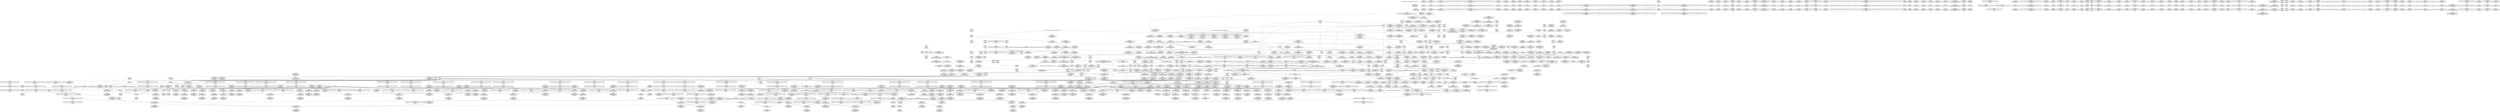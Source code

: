 digraph {
	CE0x44d2c80 [shape=record,shape=Mrecord,label="{CE0x44d2c80|_ret_i32_%retval.0,_!dbg_!27725|security/selinux/hooks.c,2012|*SummSink*}"]
	CE0x446eb10 [shape=record,shape=Mrecord,label="{CE0x446eb10|_call_void_mcount()_#3|*SummSource*}"]
	CE0x4441780 [shape=record,shape=Mrecord,label="{CE0x4441780|selinux_inode_getsecurity:_tmp|*SummSource*}"]
	CE0x4440080 [shape=record,shape=Mrecord,label="{CE0x4440080|i64_0|*Constant*}"]
	CE0x4543740 [shape=record,shape=Mrecord,label="{CE0x4543740|cred_has_capability:_call8|security/selinux/hooks.c,1581|*SummSink*}"]
	CE0x44bd360 [shape=record,shape=Mrecord,label="{CE0x44bd360|__llvm_gcov_indirect_counter_increment:_predecessor|Function::__llvm_gcov_indirect_counter_increment&Arg::predecessor::|*SummSink*}"]
	CE0x44a35f0 [shape=record,shape=Mrecord,label="{CE0x44a35f0|cred_has_capability:_tmp4|security/selinux/hooks.c,1570}"]
	CE0x4547340 [shape=record,shape=Mrecord,label="{CE0x4547340|__llvm_gcov_indirect_counter_increment:_tmp3|*SummSource*}"]
	CE0x443f770 [shape=record,shape=Mrecord,label="{CE0x443f770|selinux_inode_getsecurity:_if.else}"]
	CE0x44a4570 [shape=record,shape=Mrecord,label="{CE0x44a4570|cred_has_capability:_audit|Function::cred_has_capability&Arg::audit::|*SummSource*}"]
	CE0x4435e40 [shape=record,shape=Mrecord,label="{CE0x4435e40|get_current:_tmp1}"]
	CE0x453f3a0 [shape=record,shape=Mrecord,label="{CE0x453f3a0|i64*_getelementptr_inbounds_(_21_x_i64_,_21_x_i64_*___llvm_gcov_ctr143,_i64_0,_i64_11)|*Constant*|*SummSink*}"]
	CE0x45218a0 [shape=record,shape=Mrecord,label="{CE0x45218a0|__llvm_gcov_indirect_counter_increment:_exit|*SummSource*}"]
	CE0x45158f0 [shape=record,shape=Mrecord,label="{CE0x45158f0|avc_has_perm_noaudit:_tsid|Function::avc_has_perm_noaudit&Arg::tsid::|*SummSource*}"]
	CE0x44cbc80 [shape=record,shape=Mrecord,label="{CE0x44cbc80|_call_void_lockdep_rcu_suspicious(i8*_getelementptr_inbounds_(_25_x_i8_,_25_x_i8_*_.str3,_i32_0,_i32_0),_i32_3087,_i8*_getelementptr_inbounds_(_45_x_i8_,_45_x_i8_*_.str12,_i32_0,_i32_0))_#10,_!dbg_!27740|security/selinux/hooks.c,3087|*SummSink*}"]
	CE0x451cb40 [shape=record,shape=Mrecord,label="{CE0x451cb40|cred_has_capability:_do.body4}"]
	CE0x44bc600 [shape=record,shape=Mrecord,label="{CE0x44bc600|i64*_getelementptr_inbounds_(_26_x_i64_,_26_x_i64_*___llvm_gcov_ctr242,_i64_0,_i64_25)|*Constant*}"]
	CE0x451aac0 [shape=record,shape=Mrecord,label="{CE0x451aac0|GLOBAL:___llvm_gcov_ctr143|Global_var:__llvm_gcov_ctr143|*SummSource*}"]
	CE0x4541ca0 [shape=record,shape=Mrecord,label="{CE0x4541ca0|cred_has_capability:_tmp14|security/selinux/hooks.c,1575}"]
	CE0x44a5550 [shape=record,shape=Mrecord,label="{CE0x44a5550|i64*_getelementptr_inbounds_(_6_x_i64_,_6_x_i64_*___llvm_gcov_ctr142,_i64_0,_i64_5)|*Constant*|*SummSource*}"]
	CE0x446f470 [shape=record,shape=Mrecord,label="{CE0x446f470|selinux_inode_getsecurity:_tmp16|security/selinux/hooks.c,3087|*SummSink*}"]
	CE0x44804e0 [shape=record,shape=Mrecord,label="{CE0x44804e0|selinux_inode_getsecurity:_tmp54|security/selinux/hooks.c,3101}"]
	CE0x629d3a0 [shape=record,shape=Mrecord,label="{CE0x629d3a0|selinux_inode_getsecctx:_tmp3|security/selinux/hooks.c,5737}"]
	CE0x44c4480 [shape=record,shape=Mrecord,label="{CE0x44c4480|selinux_inode_getsecurity:_tmp8|security/selinux/hooks.c,3076}"]
	CE0x44ce960 [shape=record,shape=Mrecord,label="{CE0x44ce960|i32_78|*Constant*|*SummSink*}"]
	CE0x4479e80 [shape=record,shape=Mrecord,label="{CE0x4479e80|0:_i8*,_:_SCMRE:_elem_0:default:}"]
	CE0x44719a0 [shape=record,shape=Mrecord,label="{CE0x44719a0|cred_has_capability:_shl|security/selinux/hooks.c,1559}"]
	CE0x44dfe80 [shape=record,shape=Mrecord,label="{CE0x44dfe80|selinux_inode_getsecurity:_tmp40|security/selinux/hooks.c,3094}"]
	CE0x45405d0 [shape=record,shape=Mrecord,label="{CE0x45405d0|i64*_getelementptr_inbounds_(_21_x_i64_,_21_x_i64_*___llvm_gcov_ctr143,_i64_0,_i64_12)|*Constant*|*SummSource*}"]
	CE0x44a3d60 [shape=record,shape=Mrecord,label="{CE0x44a3d60|cred_has_capability:_cred|Function::cred_has_capability&Arg::cred::|*SummSource*}"]
	CE0x44365d0 [shape=record,shape=Mrecord,label="{CE0x44365d0|i64*_getelementptr_inbounds_(_6_x_i64_,_6_x_i64_*___llvm_gcov_ctr338,_i64_0,_i64_0)|*Constant*|*SummSource*}"]
	CE0x4453c30 [shape=record,shape=Mrecord,label="{CE0x4453c30|selinux_inode_getsecurity:_size|security/selinux/hooks.c, 3070}"]
	CE0x44c0820 [shape=record,shape=Mrecord,label="{CE0x44c0820|selinux_inode_getsecurity:_tmp6|security/selinux/hooks.c,3075|*SummSink*}"]
	CE0x4513fe0 [shape=record,shape=Mrecord,label="{CE0x4513fe0|i16_47|*Constant*|*SummSink*}"]
	CE0x4516e60 [shape=record,shape=Mrecord,label="{CE0x4516e60|avc_has_perm_noaudit:_avd|Function::avc_has_perm_noaudit&Arg::avd::|*SummSource*}"]
	CE0x4541070 [shape=record,shape=Mrecord,label="{CE0x4541070|cred_has_capability:_tmp12|security/selinux/hooks.c,1575|*SummSource*}"]
	CE0x44e6b00 [shape=record,shape=Mrecord,label="{CE0x44e6b00|i64_21|*Constant*}"]
	CE0x4454610 [shape=record,shape=Mrecord,label="{CE0x4454610|cred_has_capability:_if.then9|*SummSource*}"]
	CE0x45263d0 [shape=record,shape=Mrecord,label="{CE0x45263d0|i64_1|*Constant*}"]
	CE0x629d5d0 [shape=record,shape=Mrecord,label="{CE0x629d5d0|selinux_inode_getsecctx:_tmp3|security/selinux/hooks.c,5737|*SummSource*}"]
	CE0x44e6bd0 [shape=record,shape=Mrecord,label="{CE0x44e6bd0|i64_21|*Constant*|*SummSource*}"]
	CE0x44b8110 [shape=record,shape=Mrecord,label="{CE0x44b8110|i64*_getelementptr_inbounds_(_26_x_i64_,_26_x_i64_*___llvm_gcov_ctr242,_i64_0,_i64_22)|*Constant*|*SummSink*}"]
	CE0x4545440 [shape=record,shape=Mrecord,label="{CE0x4545440|cred_sid:_sid|security/selinux/hooks.c,197|*SummSink*}"]
	CE0x45465d0 [shape=record,shape=Mrecord,label="{CE0x45465d0|__llvm_gcov_indirect_counter_increment:_tmp2|*SummSink*}"]
	CE0x4454e80 [shape=record,shape=Mrecord,label="{CE0x4454e80|cred_has_capability:_if.then}"]
	CE0x45413f0 [shape=record,shape=Mrecord,label="{CE0x45413f0|cred_has_capability:_tmp14|security/selinux/hooks.c,1575|*SummSource*}"]
	CE0x4438330 [shape=record,shape=Mrecord,label="{CE0x4438330|selinux_inode_getsecctx:_call|security/selinux/hooks.c,5735}"]
	CE0x446e3d0 [shape=record,shape=Mrecord,label="{CE0x446e3d0|selinux_capable:_bb|*SummSource*}"]
	CE0x4473c80 [shape=record,shape=Mrecord,label="{CE0x4473c80|i32_5|*Constant*|*SummSink*}"]
	CE0x44cb410 [shape=record,shape=Mrecord,label="{CE0x44cb410|i8_1|*Constant*}"]
	CE0x443f070 [shape=record,shape=Mrecord,label="{CE0x443f070|i64*_getelementptr_inbounds_(_2_x_i64_,_2_x_i64_*___llvm_gcov_ctr98,_i64_0,_i64_0)|*Constant*|*SummSink*}"]
	CE0x44b6ed0 [shape=record,shape=Mrecord,label="{CE0x44b6ed0|selinux_inode_getsecurity:_tmp47|security/selinux/hooks.c,3097|*SummSource*}"]
	CE0x441c170 [shape=record,shape=Mrecord,label="{CE0x441c170|selinux_inode_getsecurity:_tmp13|security/selinux/hooks.c,3087}"]
	CE0x4487030 [shape=record,shape=Mrecord,label="{CE0x4487030|i64*_getelementptr_inbounds_(_2_x_i64_,_2_x_i64_*___llvm_gcov_ctr98,_i64_0,_i64_1)|*Constant*|*SummSink*}"]
	CE0x4522710 [shape=record,shape=Mrecord,label="{CE0x4522710|cred_has_capability:_call3|security/selinux/hooks.c,1573|*SummSource*}"]
	CE0x446edc0 [shape=record,shape=Mrecord,label="{CE0x446edc0|selinux_inode_getsecurity:_if.end17|*SummSink*}"]
	CE0x450cf40 [shape=record,shape=Mrecord,label="{CE0x450cf40|cred_has_capability:_tmp3|security/selinux/hooks.c,1567|*SummSink*}"]
	CE0x450c540 [shape=record,shape=Mrecord,label="{CE0x450c540|cred_has_capability:_do.body|*SummSink*}"]
	CE0x4526360 [shape=record,shape=Mrecord,label="{CE0x4526360|cred_has_capability:_tmp1|*SummSink*}"]
	CE0x446d390 [shape=record,shape=Mrecord,label="{CE0x446d390|selinux_inode_getsecurity:_frombool|*SummSource*}"]
	CE0x44d3d90 [shape=record,shape=Mrecord,label="{CE0x44d3d90|selinux_inode_getsecurity:_tmp28|security/selinux/hooks.c,3089|*SummSource*}"]
	CE0x44c4560 [shape=record,shape=Mrecord,label="{CE0x44c4560|selinux_inode_getsecurity:_tmp8|security/selinux/hooks.c,3076|*SummSink*}"]
	CE0x44cbc10 [shape=record,shape=Mrecord,label="{CE0x44cbc10|_call_void_lockdep_rcu_suspicious(i8*_getelementptr_inbounds_(_25_x_i8_,_25_x_i8_*_.str3,_i32_0,_i32_0),_i32_3087,_i8*_getelementptr_inbounds_(_45_x_i8_,_45_x_i8_*_.str12,_i32_0,_i32_0))_#10,_!dbg_!27740|security/selinux/hooks.c,3087|*SummSource*}"]
	CE0x44543c0 [shape=record,shape=Mrecord,label="{CE0x44543c0|selinux_inode_getsecurity:_if.then16|*SummSink*}"]
	CE0x44c5b00 [shape=record,shape=Mrecord,label="{CE0x44c5b00|VOIDTB_TE_array:_GCRE_.str63_private_unnamed_addr_constant_8_x_i8_c_selinux_00_,_align_1:_elem_0:default:}"]
	CE0x4516450 [shape=record,shape=Mrecord,label="{CE0x4516450|avc_has_perm_noaudit:_requested|Function::avc_has_perm_noaudit&Arg::requested::|*SummSink*}"]
	CE0x4425980 [shape=record,shape=Mrecord,label="{CE0x4425980|_call_void_mcount()_#3|*SummSource*}"]
	CE0x446e1b0 [shape=record,shape=Mrecord,label="{CE0x446e1b0|i64*_getelementptr_inbounds_(_2_x_i64_,_2_x_i64_*___llvm_gcov_ctr131,_i64_0,_i64_0)|*Constant*|*SummSource*}"]
	CE0x44a4880 [shape=record,shape=Mrecord,label="{CE0x44a4880|i64*_getelementptr_inbounds_(_6_x_i64_,_6_x_i64_*___llvm_gcov_ctr142,_i64_0,_i64_5)|*Constant*|*SummSink*}"]
	CE0x44bfce0 [shape=record,shape=Mrecord,label="{CE0x44bfce0|GLOBAL:___llvm_gcov_ctr242|Global_var:__llvm_gcov_ctr242|*SummSink*}"]
	CE0x44a25b0 [shape=record,shape=Mrecord,label="{CE0x44a25b0|cred_has_capability:_and|security/selinux/hooks.c,1559|*SummSource*}"]
	CE0x4437d90 [shape=record,shape=Mrecord,label="{CE0x4437d90|selinux_inode_getsecctx:_tmp|*SummSource*}"]
	CE0x44e2650 [shape=record,shape=Mrecord,label="{CE0x44e2650|i64_21|*Constant*|*SummSink*}"]
	CE0x445e860 [shape=record,shape=Mrecord,label="{CE0x445e860|i64*_getelementptr_inbounds_(_6_x_i64_,_6_x_i64_*___llvm_gcov_ctr142,_i64_0,_i64_3)|*Constant*|*SummSource*}"]
	CE0x4474e80 [shape=record,shape=Mrecord,label="{CE0x4474e80|selinux_inode_getsecurity:_tobool3|security/selinux/hooks.c,3087}"]
	CE0x4539bb0 [shape=record,shape=Mrecord,label="{CE0x4539bb0|cred_has_capability:_u|security/selinux/hooks.c,1563|*SummSource*}"]
	CE0x453c980 [shape=record,shape=Mrecord,label="{CE0x453c980|cred_has_capability:_tmp9|security/selinux/hooks.c,1575|*SummSink*}"]
	CE0x44a37e0 [shape=record,shape=Mrecord,label="{CE0x44a37e0|cred_has_capability:_tmp4|security/selinux/hooks.c,1570|*SummSource*}"]
	CE0x453c260 [shape=record,shape=Mrecord,label="{CE0x453c260|cred_sid:_tmp4|*LoadInst*|security/selinux/hooks.c,196|*SummSink*}"]
	CE0x631e5a0 [shape=record,shape=Mrecord,label="{CE0x631e5a0|selinux_inode_getsecctx:_inode|Function::selinux_inode_getsecctx&Arg::inode::|*SummSource*}"]
	CE0x4546d60 [shape=record,shape=Mrecord,label="{CE0x4546d60|__llvm_gcov_indirect_counter_increment:_counter}"]
	CE0x44d4a90 [shape=record,shape=Mrecord,label="{CE0x44d4a90|selinux_inode_getsecurity:_tmp30|security/selinux/hooks.c,3089|*SummSource*}"]
	CE0x44e1ae0 [shape=record,shape=Mrecord,label="{CE0x44e1ae0|i64*_getelementptr_inbounds_(_26_x_i64_,_26_x_i64_*___llvm_gcov_ctr242,_i64_0,_i64_19)|*Constant*|*SummSink*}"]
	CE0x44aa280 [shape=record,shape=Mrecord,label="{CE0x44aa280|0:_i32,_:_GCMR___llvm_gcov_global_state_pred145_internal_unnamed_addr_global_i32_-1:_elem_0:default:}"]
	CE0x44ccba0 [shape=record,shape=Mrecord,label="{CE0x44ccba0|selinux_inode_getsecurity:_call7|security/selinux/hooks.c,3087}"]
	CE0x44bdbc0 [shape=record,shape=Mrecord,label="{CE0x44bdbc0|i64*_getelementptr_inbounds_(_6_x_i64_,_6_x_i64_*___llvm_gcov_ctr142,_i64_0,_i64_0)|*Constant*|*SummSink*}"]
	CE0x45418b0 [shape=record,shape=Mrecord,label="{CE0x45418b0|cred_has_capability:_tmp13|security/selinux/hooks.c,1575|*SummSink*}"]
	CE0x4481750 [shape=record,shape=Mrecord,label="{CE0x4481750|selinux_inode_getsecurity:_retval.0|*SummSource*}"]
	CE0x44e8e00 [shape=record,shape=Mrecord,label="{CE0x44e8e00|i64_18|*Constant*|*SummSource*}"]
	CE0x4435610 [shape=record,shape=Mrecord,label="{CE0x4435610|i64*_getelementptr_inbounds_(_2_x_i64_,_2_x_i64_*___llvm_gcov_ctr98,_i64_0,_i64_1)|*Constant*}"]
	CE0x4549470 [shape=record,shape=Mrecord,label="{CE0x4549470|cred_has_capability:_sw.default|*SummSink*}"]
	CE0x44e7250 [shape=record,shape=Mrecord,label="{CE0x44e7250|selinux_inode_getsecurity:_call13|security/selinux/hooks.c,3093|*SummSource*}"]
	CE0x447e180 [shape=record,shape=Mrecord,label="{CE0x447e180|i64*_getelementptr_inbounds_(_6_x_i64_,_6_x_i64_*___llvm_gcov_ctr142,_i64_0,_i64_3)|*Constant*|*SummSink*}"]
	CE0x4528020 [shape=record,shape=Mrecord,label="{CE0x4528020|_call_void___llvm_gcov_indirect_counter_increment(i32*___llvm_gcov_global_state_pred145,_i64**_getelementptr_inbounds_(_3_x_i64*_,_3_x_i64*_*___llvm_gcda_edge_table144,_i64_0,_i64_1)),_!dbg_!27728|security/selinux/hooks.c,1567|*SummSink*}"]
	CE0x4548dd0 [shape=record,shape=Mrecord,label="{CE0x4548dd0|cred_has_capability:_do.end6|*SummSource*}"]
	CE0x4470c70 [shape=record,shape=Mrecord,label="{CE0x4470c70|_call_void_mcount()_#3}"]
	CE0x4470500 [shape=record,shape=Mrecord,label="{CE0x4470500|selinux_inode_getsecurity:_if.end6}"]
	CE0x4500330 [shape=record,shape=Mrecord,label="{CE0x4500330|i64*_getelementptr_inbounds_(_21_x_i64_,_21_x_i64_*___llvm_gcov_ctr143,_i64_0,_i64_19)|*Constant*}"]
	CE0x44a1980 [shape=record,shape=Mrecord,label="{CE0x44a1980|cred_sid:_tmp1|*SummSink*}"]
	CE0x445b7a0 [shape=record,shape=Mrecord,label="{CE0x445b7a0|cred_has_capability:_do.body4|*SummSink*}"]
	CE0x4446fd0 [shape=record,shape=Mrecord,label="{CE0x4446fd0|selinux_inode_getsecctx:_tmp7|security/selinux/hooks.c,5738}"]
	CE0x44b7270 [shape=record,shape=Mrecord,label="{CE0x44b7270|selinux_inode_getsecurity:_tmp48|security/selinux/hooks.c,3097}"]
	CE0x44c3f30 [shape=record,shape=Mrecord,label="{CE0x44c3f30|selinux_inode_getsecurity:_tobool2|security/selinux/hooks.c,3087|*SummSource*}"]
	CE0x44c2d40 [shape=record,shape=Mrecord,label="{CE0x44c2d40|selinux_inode_getsecurity:_tmp11|security/selinux/hooks.c,3087|*SummSink*}"]
	CE0x44ce9d0 [shape=record,shape=Mrecord,label="{CE0x44ce9d0|i32_78|*Constant*|*SummSource*}"]
	CE0x447ce40 [shape=record,shape=Mrecord,label="{CE0x447ce40|GLOBAL:_cred_sid|*Constant*|*SummSink*}"]
	CE0x4525c60 [shape=record,shape=Mrecord,label="{CE0x4525c60|__llvm_gcov_indirect_counter_increment:_counters|Function::__llvm_gcov_indirect_counter_increment&Arg::counters::|*SummSource*}"]
	CE0x4539060 [shape=record,shape=Mrecord,label="{CE0x4539060|i64*_getelementptr_inbounds_(_21_x_i64_,_21_x_i64_*___llvm_gcov_ctr143,_i64_0,_i64_5)|*Constant*|*SummSink*}"]
	CE0x445c480 [shape=record,shape=Mrecord,label="{CE0x445c480|i64*_getelementptr_inbounds_(_21_x_i64_,_21_x_i64_*___llvm_gcov_ctr143,_i64_0,_i64_6)|*Constant*|*SummSource*}"]
	CE0x446d210 [shape=record,shape=Mrecord,label="{CE0x446d210|GLOBAL:_current_task|Global_var:current_task}"]
	CE0x44827b0 [shape=record,shape=Mrecord,label="{CE0x44827b0|cred_has_capability:_cred|Function::cred_has_capability&Arg::cred::|*SummSink*}"]
	CE0x450a750 [shape=record,shape=Mrecord,label="{CE0x450a750|cred_has_capability:_sw.bb|*SummSink*}"]
	CE0x4512320 [shape=record,shape=Mrecord,label="{CE0x4512320|i32_31|*Constant*|*SummSink*}"]
	CE0x44a0230 [shape=record,shape=Mrecord,label="{CE0x44a0230|selinux_capable:_tmp2|security/selinux/hooks.c,2008|*SummSink*}"]
	CE0x44c4c30 [shape=record,shape=Mrecord,label="{CE0x44c4c30|selinux_inode_getsecurity:_tmp9|security/selinux/hooks.c,3076|*SummSource*}"]
	CE0x4471f20 [shape=record,shape=Mrecord,label="{CE0x4471f20|selinux_inode_getsecurity:_if.end20|*SummSource*}"]
	CE0x4470d70 [shape=record,shape=Mrecord,label="{CE0x4470d70|_call_void_mcount()_#3|*SummSource*}"]
	CE0x5786f10 [shape=record,shape=Mrecord,label="{CE0x5786f10|i64_2|*Constant*}"]
	CE0x44f9f30 [shape=record,shape=Mrecord,label="{CE0x44f9f30|avc_audit:_a|Function::avc_audit&Arg::a::|*SummSource*}"]
	CE0x44839c0 [shape=record,shape=Mrecord,label="{CE0x44839c0|i64*_getelementptr_inbounds_(_26_x_i64_,_26_x_i64_*___llvm_gcov_ctr242,_i64_0,_i64_24)|*Constant*}"]
	CE0x4528940 [shape=record,shape=Mrecord,label="{CE0x4528940|GLOBAL:___llvm_gcov_global_state_pred145|Global_var:__llvm_gcov_global_state_pred145|*SummSource*}"]
	CE0x44fef30 [shape=record,shape=Mrecord,label="{CE0x44fef30|i64*_getelementptr_inbounds_(_21_x_i64_,_21_x_i64_*___llvm_gcov_ctr143,_i64_0,_i64_18)|*Constant*|*SummSource*}"]
	CE0x44d3ea0 [shape=record,shape=Mrecord,label="{CE0x44d3ea0|selinux_inode_getsecurity:_tmp28|security/selinux/hooks.c,3089|*SummSink*}"]
	CE0x44abd60 [shape=record,shape=Mrecord,label="{CE0x44abd60|selinux_capable:_tmp}"]
	CE0x442c7a0 [shape=record,shape=Mrecord,label="{CE0x442c7a0|selinux_inode_getsecctx:_retval.0|*SummSink*}"]
	CE0x44d7170 [shape=record,shape=Mrecord,label="{CE0x44d7170|selinux_inode_getsecurity:_sid|security/selinux/hooks.c,3090|*SummSource*}"]
	CE0x4500820 [shape=record,shape=Mrecord,label="{CE0x4500820|cred_has_capability:_tmp31|security/selinux/hooks.c,1585|*SummSink*}"]
	CE0x4548410 [shape=record,shape=Mrecord,label="{CE0x4548410|i64*_getelementptr_inbounds_(_21_x_i64_,_21_x_i64_*___llvm_gcov_ctr143,_i64_0,_i64_5)|*Constant*|*SummSource*}"]
	CE0x44fd130 [shape=record,shape=Mrecord,label="{CE0x44fd130|cred_has_capability:_tmp25|security/selinux/hooks.c,1582|*SummSink*}"]
	CE0x451b9d0 [shape=record,shape=Mrecord,label="{CE0x451b9d0|cred_has_capability:_tmp21|security/selinux/hooks.c,1580}"]
	CE0x44d1430 [shape=record,shape=Mrecord,label="{CE0x44d1430|selinux_capable:_ns|Function::selinux_capable&Arg::ns::|*SummSink*}"]
	CE0x4478650 [shape=record,shape=Mrecord,label="{CE0x4478650|selinux_inode_getsecurity:_tobool|security/selinux/hooks.c,3075|*SummSource*}"]
	CE0x44d2e00 [shape=record,shape=Mrecord,label="{CE0x44d2e00|selinux_inode_getsecurity:_tobool9|security/selinux/hooks.c,3089|*SummSink*}"]
	CE0x453fc10 [shape=record,shape=Mrecord,label="{CE0x453fc10|cred_has_capability:_tmp15|security/selinux/hooks.c,1575|*SummSink*}"]
	CE0x44d01b0 [shape=record,shape=Mrecord,label="{CE0x44d01b0|GLOBAL:_selinux_capable|*Constant*|*SummSink*}"]
	CE0x44d3590 [shape=record,shape=Mrecord,label="{CE0x44d3590|selinux_inode_getsecurity:_tmp32|security/selinux/hooks.c,3090|*SummSource*}"]
	CE0x44d5dd0 [shape=record,shape=Mrecord,label="{CE0x44d5dd0|selinux_inode_getsecurity:_tmp32|security/selinux/hooks.c,3090|*SummSink*}"]
	CE0x45445e0 [shape=record,shape=Mrecord,label="{CE0x45445e0|i64**_getelementptr_inbounds_(_3_x_i64*_,_3_x_i64*_*___llvm_gcda_edge_table144,_i64_0,_i64_0)|*Constant*|*SummSource*}"]
	CE0x44d6c00 [shape=record,shape=Mrecord,label="{CE0x44d6c00|i32_3|*Constant*|*SummSource*}"]
	CE0x44383a0 [shape=record,shape=Mrecord,label="{CE0x44383a0|_call_void_mcount()_#3|*SummSink*}"]
	CE0x4471e30 [shape=record,shape=Mrecord,label="{CE0x4471e30|selinux_inode_getsecurity:_if.end20}"]
	CE0x44a26f0 [shape=record,shape=Mrecord,label="{CE0x44a26f0|cred_has_capability:_and|security/selinux/hooks.c,1559}"]
	CE0x4448950 [shape=record,shape=Mrecord,label="{CE0x4448950|selinux_inode_getsecctx:_tmp1|*SummSink*}"]
	CE0x44df6e0 [shape=record,shape=Mrecord,label="{CE0x44df6e0|selinux_inode_getsecurity:_tmp37|security/selinux/hooks.c,3093|*SummSink*}"]
	CE0x4480470 [shape=record,shape=Mrecord,label="{CE0x4480470|_call_void_kfree(i8*_%tmp54)_#10,_!dbg_!27776|security/selinux/hooks.c,3101|*SummSink*}"]
	CE0x451d2a0 [shape=record,shape=Mrecord,label="{CE0x451d2a0|__llvm_gcov_indirect_counter_increment:_tmp|*SummSink*}"]
	CE0x44cb0d0 [shape=record,shape=Mrecord,label="{CE0x44cb0d0|selinux_inode_getsecurity:_tmp24|security/selinux/hooks.c,3087|*SummSink*}"]
	CE0x4482990 [shape=record,shape=Mrecord,label="{CE0x4482990|cred_has_capability:_entry|*SummSource*}"]
	CE0x44c11d0 [shape=record,shape=Mrecord,label="{CE0x44c11d0|selinux_capable:_cap|Function::selinux_capable&Arg::cap::|*SummSink*}"]
	CE0x442cfd0 [shape=record,shape=Mrecord,label="{CE0x442cfd0|selinux_inode_getsecurity:_land.lhs.true|*SummSource*}"]
	CE0x44e73d0 [shape=record,shape=Mrecord,label="{CE0x44e73d0|selinux_inode_getsecurity:_call13|security/selinux/hooks.c,3093|*SummSink*}"]
	CE0x44bdb50 [shape=record,shape=Mrecord,label="{CE0x44bdb50|selinux_capable:_if.end}"]
	CE0x44e4bb0 [shape=record,shape=Mrecord,label="{CE0x44e4bb0|selinux_inode_getsecurity:_tmp35|security/selinux/hooks.c,3093}"]
	CE0x450b940 [shape=record,shape=Mrecord,label="{CE0x450b940|cred_sid:_security|security/selinux/hooks.c,196|*SummSource*}"]
	CE0x44d05d0 [shape=record,shape=Mrecord,label="{CE0x44d05d0|selinux_capable:_audit|Function::selinux_capable&Arg::audit::|*SummSink*}"]
	CE0x4549350 [shape=record,shape=Mrecord,label="{CE0x4549350|cred_has_capability:_sw.default|*SummSource*}"]
	CE0x442c5b0 [shape=record,shape=Mrecord,label="{CE0x442c5b0|selinux_inode_getsecctx:_retval.0|*SummSource*}"]
	CE0x4470450 [shape=record,shape=Mrecord,label="{CE0x4470450|selinux_inode_getsecurity:_land.lhs.true4|*SummSink*}"]
	CE0x4515700 [shape=record,shape=Mrecord,label="{CE0x4515700|avc_has_perm_noaudit:_tsid|Function::avc_has_perm_noaudit&Arg::tsid::}"]
	CE0x4449a20 [shape=record,shape=Mrecord,label="{CE0x4449a20|selinux_inode_getsecctx:_tmp8|security/selinux/hooks.c,5739}"]
	CE0x444d210 [shape=record,shape=Mrecord,label="{CE0x444d210|get_current:_tmp2|*SummSource*}"]
	CE0x452ac60 [shape=record,shape=Mrecord,label="{CE0x452ac60|i32_-22|*Constant*|*SummSink*}"]
	CE0x450d160 [shape=record,shape=Mrecord,label="{CE0x450d160|cred_has_capability:_tmp3|security/selinux/hooks.c,1567|*SummSource*}"]
	CE0x4518970 [shape=record,shape=Mrecord,label="{CE0x4518970|GLOBAL:_avc_audit|*Constant*|*SummSink*}"]
	CE0x451d910 [shape=record,shape=Mrecord,label="{CE0x451d910|cred_has_capability:_tmp2|security/selinux/hooks.c,1567|*SummSink*}"]
	CE0x4509810 [shape=record,shape=Mrecord,label="{CE0x4509810|GLOBAL:___llvm_gcov_indirect_counter_increment|*Constant*}"]
	CE0x4441580 [shape=record,shape=Mrecord,label="{CE0x4441580|cred_sid:_cred|Function::cred_sid&Arg::cred::|*SummSink*}"]
	CE0x44fe060 [shape=record,shape=Mrecord,label="{CE0x44fe060|cred_has_capability:_tmp27|security/selinux/hooks.c,1583}"]
	CE0x44b9340 [shape=record,shape=Mrecord,label="{CE0x44b9340|selinux_inode_getsecurity:_tmp51|security/selinux/hooks.c,3098|*SummSource*}"]
	CE0x45415c0 [shape=record,shape=Mrecord,label="{CE0x45415c0|cred_has_capability:_tmp13|security/selinux/hooks.c,1575}"]
	CE0x453f600 [shape=record,shape=Mrecord,label="{CE0x453f600|cred_has_capability:_tmp15|security/selinux/hooks.c,1575}"]
	CE0x4428c00 [shape=record,shape=Mrecord,label="{CE0x4428c00|selinux_inode_getsecctx:_if.end}"]
	CE0x45231e0 [shape=record,shape=Mrecord,label="{CE0x45231e0|i64*_getelementptr_inbounds_(_21_x_i64_,_21_x_i64_*___llvm_gcov_ctr143,_i64_0,_i64_0)|*Constant*|*SummSource*}"]
	CE0x447e2e0 [shape=record,shape=Mrecord,label="{CE0x447e2e0|selinux_capable:_tmp3|security/selinux/hooks.c,2008|*SummSink*}"]
	CE0x44e83a0 [shape=record,shape=Mrecord,label="{CE0x44e83a0|selinux_inode_getsecurity:_tobool15|security/selinux/hooks.c,3094}"]
	CE0x44a8d90 [shape=record,shape=Mrecord,label="{CE0x44a8d90|selinux_capable:_tmp10|security/selinux/hooks.c,2012|*SummSink*}"]
	CE0x44369c0 [shape=record,shape=Mrecord,label="{CE0x44369c0|i64*_getelementptr_inbounds_(_6_x_i64_,_6_x_i64_*___llvm_gcov_ctr338,_i64_0,_i64_0)|*Constant*}"]
	CE0x453cff0 [shape=record,shape=Mrecord,label="{CE0x453cff0|_call_void_asm_sideeffect_1:_09ud2_0A.pushsection___bug_table,_22a_22_0A2:_09.long_1b_-_2b,_$_0:c_-_2b_0A_09.word_$_1:c_,_0_0A_09.org_2b+$_2:c_0A.popsection_,_i,i,i,_dirflag_,_fpsr_,_flags_(i8*_getelementptr_inbounds_(_25_x_i8_,_25_x_i8_*_.str3,_i32_0,_i32_0),_i32_1575,_i64_12)_#3,_!dbg_!27737,_!srcloc_!27740|security/selinux/hooks.c,1575|*SummSource*}"]
	CE0x4518ad0 [shape=record,shape=Mrecord,label="{CE0x4518ad0|avc_audit:_entry}"]
	CE0x4439170 [shape=record,shape=Mrecord,label="{CE0x4439170|get_current:_entry|*SummSource*}"]
	CE0x44f9c60 [shape=record,shape=Mrecord,label="{CE0x44f9c60|avc_audit:_result|Function::avc_audit&Arg::result::|*SummSink*}"]
	CE0x4428940 [shape=record,shape=Mrecord,label="{CE0x4428940|selinux_inode_getsecctx:_cmp|security/selinux/hooks.c,5737|*SummSource*}"]
	CE0x4523730 [shape=record,shape=Mrecord,label="{CE0x4523730|0:_i32,_4:_i32,_8:_i32,_12:_i32,_:_CMRE_0,4_|*MultipleSource*|security/selinux/hooks.c,196|security/selinux/hooks.c,197|*LoadInst*|security/selinux/hooks.c,196}"]
	CE0x44b7050 [shape=record,shape=Mrecord,label="{CE0x44b7050|selinux_inode_getsecurity:_tmp47|security/selinux/hooks.c,3097|*SummSink*}"]
	CE0x4480850 [shape=record,shape=Mrecord,label="{CE0x4480850|selinux_inode_getsecurity:_tmp54|security/selinux/hooks.c,3101|*SummSink*}"]
	CE0x45217e0 [shape=record,shape=Mrecord,label="{CE0x45217e0|cred_has_capability:_do.cond|*SummSink*}"]
	CE0x4548860 [shape=record,shape=Mrecord,label="{CE0x4548860|cred_sid:_tmp5|security/selinux/hooks.c,196}"]
	CE0x45226a0 [shape=record,shape=Mrecord,label="{CE0x45226a0|i8*_getelementptr_inbounds_(_40_x_i8_,_40_x_i8_*_.str49,_i32_0,_i32_0)|*Constant*}"]
	CE0x45221d0 [shape=record,shape=Mrecord,label="{CE0x45221d0|i32_-1|*Constant*|*SummSink*}"]
	CE0x4445d60 [shape=record,shape=Mrecord,label="{CE0x4445d60|selinux_inode_getsecctx:_tmp4|security/selinux/hooks.c,5737}"]
	CE0x45478d0 [shape=record,shape=Mrecord,label="{CE0x45478d0|cred_has_capability:_do.end|*SummSource*}"]
	CE0x44a9f50 [shape=record,shape=Mrecord,label="{CE0x44a9f50|_call_void_mcount()_#3|*SummSource*}"]
	CE0x44a4b30 [shape=record,shape=Mrecord,label="{CE0x44a4b30|_ret_i32_%retval.0,_!dbg_!27765|security/selinux/hooks.c,1586|*SummSource*}"]
	CE0x442b370 [shape=record,shape=Mrecord,label="{CE0x442b370|selinux_inode_getsecctx:_return|*SummSink*}"]
	CE0x452a970 [shape=record,shape=Mrecord,label="{CE0x452a970|i32_-22|*Constant*}"]
	CE0x453a5b0 [shape=record,shape=Mrecord,label="{CE0x453a5b0|cred_has_capability:_ad|security/selinux/hooks.c, 1555|*SummSource*}"]
	CE0x44bf740 [shape=record,shape=Mrecord,label="{CE0x44bf740|selinux_inode_getsecurity:_tmp4|security/selinux/hooks.c,3075|*SummSink*}"]
	CE0x4522070 [shape=record,shape=Mrecord,label="{CE0x4522070|i32_-1|*Constant*|*SummSource*}"]
	CE0x4445a70 [shape=record,shape=Mrecord,label="{CE0x4445a70|i32_0|*Constant*}"]
	CE0x44e4300 [shape=record,shape=Mrecord,label="{CE0x44e4300|selinux_inode_getsecurity:_call11|security/selinux/hooks.c,3090|*SummSource*}"]
	CE0x44539b0 [shape=record,shape=Mrecord,label="{CE0x44539b0|i32_1|*Constant*}"]
	CE0x44c1580 [shape=record,shape=Mrecord,label="{CE0x44c1580|selinux_capable:_audit|Function::selinux_capable&Arg::audit::}"]
	CE0x441bd90 [shape=record,shape=Mrecord,label="{CE0x441bd90|selinux_inode_getsecurity:_tmp12|security/selinux/hooks.c,3087|*SummSource*}"]
	CE0x44a03d0 [shape=record,shape=Mrecord,label="{CE0x44a03d0|selinux_capable:_tmp2|security/selinux/hooks.c,2008|*SummSource*}"]
	CE0x450c780 [shape=record,shape=Mrecord,label="{CE0x450c780|cred_has_capability:_return|*SummSource*}"]
	CE0x453b9b0 [shape=record,shape=Mrecord,label="{CE0x453b9b0|__llvm_gcov_indirect_counter_increment:_exit}"]
	CE0x4538e60 [shape=record,shape=Mrecord,label="{CE0x4538e60|i64**_getelementptr_inbounds_(_3_x_i64*_,_3_x_i64*_*___llvm_gcda_edge_table144,_i64_0,_i64_2)|*Constant*|*SummSink*}"]
	CE0x44ce8b0 [shape=record,shape=Mrecord,label="{CE0x44ce8b0|i32_78|*Constant*}"]
	CE0x451af70 [shape=record,shape=Mrecord,label="{CE0x451af70|cred_has_capability:_tmp19|security/selinux/hooks.c,1580}"]
	CE0x4435320 [shape=record,shape=Mrecord,label="{CE0x4435320|selinux_inode_getsecctx:_ctxlen|Function::selinux_inode_getsecctx&Arg::ctxlen::}"]
	CE0x4438ee0 [shape=record,shape=Mrecord,label="{CE0x4438ee0|GLOBAL:_get_current|*Constant*|*SummSink*}"]
	CE0x45240b0 [shape=record,shape=Mrecord,label="{CE0x45240b0|cred_has_capability:_sw.bb|*SummSource*}"]
	CE0x453cca0 [shape=record,shape=Mrecord,label="{CE0x453cca0|cred_has_capability:_tmp9|security/selinux/hooks.c,1575|*SummSource*}"]
	CE0x44e3ba0 [shape=record,shape=Mrecord,label="{CE0x44e3ba0|selinux_inode_getsecurity:_sid12|security/selinux/hooks.c,3093|*SummSource*}"]
	CE0x44e0b30 [shape=record,shape=Mrecord,label="{CE0x44e0b30|selinux_inode_getsecurity:_tmp39|security/selinux/hooks.c,3094}"]
	CE0x4544a60 [shape=record,shape=Mrecord,label="{CE0x4544a60|cred_has_capability:_tmp6|security/selinux/hooks.c,1574}"]
	CE0x441d450 [shape=record,shape=Mrecord,label="{CE0x441d450|GLOBAL:_selinux_inode_getsecurity.__warned|Global_var:selinux_inode_getsecurity.__warned}"]
	CE0x44abe40 [shape=record,shape=Mrecord,label="{CE0x44abe40|selinux_capable:_tmp|*SummSource*}"]
	CE0x44fb740 [shape=record,shape=Mrecord,label="{CE0x44fb740|cred_has_capability:_tmp22|security/selinux/hooks.c,1582}"]
	CE0x4453670 [shape=record,shape=Mrecord,label="{CE0x4453670|_call_void_mcount()_#3|*SummSink*}"]
	CE0x4548e40 [shape=record,shape=Mrecord,label="{CE0x4548e40|cred_has_capability:_do.end6|*SummSink*}"]
	CE0x453cf80 [shape=record,shape=Mrecord,label="{CE0x453cf80|i8*_getelementptr_inbounds_(_25_x_i8_,_25_x_i8_*_.str3,_i32_0,_i32_0)|*Constant*}"]
	CE0x44cd590 [shape=record,shape=Mrecord,label="{CE0x44cd590|selinux_capable:_tmp7|security/selinux/hooks.c,2009|*SummSource*}"]
	CE0x4521bf0 [shape=record,shape=Mrecord,label="{CE0x4521bf0|__llvm_gcov_indirect_counter_increment:_pred|*SummSink*}"]
	CE0x44a2460 [shape=record,shape=Mrecord,label="{CE0x44a2460|cred_sid:_tmp2|*SummSource*}"]
	CE0x443ed00 [shape=record,shape=Mrecord,label="{CE0x443ed00|selinux_inode_getsecurity:_tmp58|security/selinux/hooks.c,3104|*SummSource*}"]
	CE0x441b700 [shape=record,shape=Mrecord,label="{CE0x441b700|i64_5|*Constant*|*SummSource*}"]
	CE0x445f1f0 [shape=record,shape=Mrecord,label="{CE0x445f1f0|i64*_getelementptr_inbounds_(_26_x_i64_,_26_x_i64_*___llvm_gcov_ctr242,_i64_0,_i64_0)|*Constant*}"]
	CE0x44f9090 [shape=record,shape=Mrecord,label="{CE0x44f9090|avc_audit:_tclass|Function::avc_audit&Arg::tclass::|*SummSink*}"]
	CE0x44c78e0 [shape=record,shape=Mrecord,label="{CE0x44c78e0|i8*_getelementptr_inbounds_(_25_x_i8_,_25_x_i8_*_.str3,_i32_0,_i32_0)|*Constant*|*SummSink*}"]
	CE0x4508570 [shape=record,shape=Mrecord,label="{CE0x4508570|0:_i8,_8:_i32,_24:_%struct.selinux_audit_data*,_:_SCMRE_0,1_|*MultipleSource*|security/selinux/hooks.c, 1555|security/selinux/hooks.c,1562}"]
	CE0x44bdff0 [shape=record,shape=Mrecord,label="{CE0x44bdff0|i64_7|*Constant*}"]
	CE0x44cf8e0 [shape=record,shape=Mrecord,label="{CE0x44cf8e0|selinux_inode_getsecurity:_call8|security/selinux/hooks.c,3087}"]
	CE0x44fa490 [shape=record,shape=Mrecord,label="{CE0x44fa490|_ret_i32_%retval.0,_!dbg_!27732|security/selinux/include/avc.h,142|*SummSink*}"]
	CE0x44d3ab0 [shape=record,shape=Mrecord,label="{CE0x44d3ab0|i64_14|*Constant*}"]
	CE0x44c60a0 [shape=record,shape=Mrecord,label="{CE0x44c60a0|selinux_inode_getsecurity:_tmp19|security/selinux/hooks.c,3087|*SummSource*}"]
	CE0x4471d00 [shape=record,shape=Mrecord,label="{CE0x4471d00|selinux_inode_getsecurity:_do.end|*SummSink*}"]
	CE0x44e6190 [shape=record,shape=Mrecord,label="{CE0x44e6190|selinux_inode_getsecurity:_tobool18|security/selinux/hooks.c,3097|*SummSource*}"]
	CE0x4545940 [shape=record,shape=Mrecord,label="{CE0x4545940|GLOBAL:___llvm_gcov_global_state_pred145|Global_var:__llvm_gcov_global_state_pred145|*SummSink*}"]
	CE0x44d48d0 [shape=record,shape=Mrecord,label="{CE0x44d48d0|selinux_inode_getsecurity:_tmp30|security/selinux/hooks.c,3089}"]
	CE0x4546fe0 [shape=record,shape=Mrecord,label="{CE0x4546fe0|_switch_i32_%shr,_label_%sw.default_i32_0,_label_%sw.bb_i32_1,_label_%sw.bb2_,_!dbg_!27727|security/selinux/hooks.c,1565}"]
	CE0x4548280 [shape=record,shape=Mrecord,label="{CE0x4548280|_call_void___llvm_gcov_indirect_counter_increment(i32*___llvm_gcov_global_state_pred145,_i64**_getelementptr_inbounds_(_3_x_i64*_,_3_x_i64*_*___llvm_gcda_edge_table144,_i64_0,_i64_2)),_!dbg_!27732|security/selinux/hooks.c,1570|*SummSink*}"]
	CE0x44b9500 [shape=record,shape=Mrecord,label="{CE0x44b9500|selinux_inode_getsecurity:_tmp51|security/selinux/hooks.c,3098|*SummSink*}"]
	CE0x44a9bc0 [shape=record,shape=Mrecord,label="{CE0x44a9bc0|cred_has_capability:_sw.epilog|*SummSource*}"]
	CE0x4434f70 [shape=record,shape=Mrecord,label="{CE0x4434f70|selinux_inode_getsecctx:_tmp9|security/selinux/hooks.c,5739|*SummSource*}"]
	CE0x44706a0 [shape=record,shape=Mrecord,label="{CE0x44706a0|selinux_inode_getsecurity:_if.end6|*SummSink*}"]
	CE0x44dfa40 [shape=record,shape=Mrecord,label="{CE0x44dfa40|selinux_inode_getsecurity:_tmp39|security/selinux/hooks.c,3094|*SummSource*}"]
	CE0x447f360 [shape=record,shape=Mrecord,label="{CE0x447f360|i64*_getelementptr_inbounds_(_26_x_i64_,_26_x_i64_*___llvm_gcov_ctr242,_i64_0,_i64_23)|*Constant*|*SummSource*}"]
	CE0x44817e0 [shape=record,shape=Mrecord,label="{CE0x44817e0|selinux_inode_getsecurity:_retval.0|*SummSink*}"]
	CE0x44473f0 [shape=record,shape=Mrecord,label="{CE0x44473f0|i32_0|*Constant*|*SummSink*}"]
	CE0x4525b40 [shape=record,shape=Mrecord,label="{CE0x4525b40|i64**_getelementptr_inbounds_(_3_x_i64*_,_3_x_i64*_*___llvm_gcda_edge_table144,_i64_0,_i64_1)|*Constant*}"]
	CE0x45295b0 [shape=record,shape=Mrecord,label="{CE0x45295b0|cred_has_capability:_tmp7|security/selinux/hooks.c,1574|*SummSource*}"]
	CE0x4476950 [shape=record,shape=Mrecord,label="{CE0x4476950|selinux_inode_getsecurity:_do.end|*SummSource*}"]
	CE0x44bf400 [shape=record,shape=Mrecord,label="{CE0x44bf400|selinux_inode_getsecurity:_tmp4|security/selinux/hooks.c,3075}"]
	CE0x44361d0 [shape=record,shape=Mrecord,label="{CE0x44361d0|COLLAPSED:_GCMRE___llvm_gcov_ctr338_internal_global_6_x_i64_zeroinitializer:_elem_0:default:}"]
	CE0x44bebb0 [shape=record,shape=Mrecord,label="{CE0x44bebb0|selinux_inode_getsecurity:_tmp18|security/selinux/hooks.c,3087|*SummSink*}"]
	"CONST[source:0(mediator),value:2(dynamic)][purpose:{subject}]"
	CE0x44e4480 [shape=record,shape=Mrecord,label="{CE0x44e4480|selinux_inode_getsecurity:_call11|security/selinux/hooks.c,3090|*SummSink*}"]
	CE0x4446b40 [shape=record,shape=Mrecord,label="{CE0x4446b40|selinux_inode_getsecctx:_tmp5|security/selinux/hooks.c,5737|*SummSource*}"]
	CE0x5786ea0 [shape=record,shape=Mrecord,label="{CE0x5786ea0|selinux_inode_getsecctx:_cmp|security/selinux/hooks.c,5737|*SummSink*}"]
	CE0x4515490 [shape=record,shape=Mrecord,label="{CE0x4515490|avc_has_perm_noaudit:_ssid|Function::avc_has_perm_noaudit&Arg::ssid::|*SummSink*}"]
	CE0x44fb970 [shape=record,shape=Mrecord,label="{CE0x44fb970|cred_has_capability:_tmp22|security/selinux/hooks.c,1582|*SummSink*}"]
	CE0x45211b0 [shape=record,shape=Mrecord,label="{CE0x45211b0|cred_sid:_tmp5|security/selinux/hooks.c,196|*SummSource*}"]
	CE0x447a440 [shape=record,shape=Mrecord,label="{CE0x447a440|selinux_capable:_tobool|security/selinux/hooks.c,2008|*SummSink*}"]
	CE0x4476df0 [shape=record,shape=Mrecord,label="{CE0x4476df0|selinux_inode_getsecurity:_frombool|*SummSink*}"]
	CE0x4476860 [shape=record,shape=Mrecord,label="{CE0x4476860|selinux_inode_getsecurity:_do.end}"]
	CE0x44a3560 [shape=record,shape=Mrecord,label="{CE0x44a3560|_call_void_mcount()_#3}"]
	CE0x44718c0 [shape=record,shape=Mrecord,label="{CE0x44718c0|cred_has_capability:_and|security/selinux/hooks.c,1559|*SummSink*}"]
	CE0x44c7bf0 [shape=record,shape=Mrecord,label="{CE0x44c7bf0|GLOBAL:_lockdep_rcu_suspicious|*Constant*|*SummSink*}"]
	CE0x44741d0 [shape=record,shape=Mrecord,label="{CE0x44741d0|selinux_capable:_call|security/selinux/hooks.c,2007|*SummSource*}"]
	CE0x45162d0 [shape=record,shape=Mrecord,label="{CE0x45162d0|avc_has_perm_noaudit:_requested|Function::avc_has_perm_noaudit&Arg::requested::|*SummSource*}"]
	CE0x44bd820 [shape=record,shape=Mrecord,label="{CE0x44bd820|selinux_capable:_tmp5|security/selinux/hooks.c,2008|*SummSource*}"]
	CE0x45187e0 [shape=record,shape=Mrecord,label="{CE0x45187e0|GLOBAL:_avc_audit|*Constant*|*SummSource*}"]
	CE0x447ac20 [shape=record,shape=Mrecord,label="{CE0x447ac20|selinux_capable:_tmp6|security/selinux/hooks.c,2009|*SummSource*}"]
	CE0x44f9440 [shape=record,shape=Mrecord,label="{CE0x44f9440|avc_audit:_requested|Function::avc_audit&Arg::requested::|*SummSink*}"]
	CE0x44e8bd0 [shape=record,shape=Mrecord,label="{CE0x44e8bd0|i64_17|*Constant*|*SummSink*}"]
	CE0x450b000 [shape=record,shape=Mrecord,label="{CE0x450b000|cred_has_capability:_cap1|security/selinux/hooks.c,1563}"]
	CE0x441d550 [shape=record,shape=Mrecord,label="{CE0x441d550|selinux_inode_getsecurity:_tmp15|security/selinux/hooks.c,3087|*SummSink*}"]
	CE0x4449cf0 [shape=record,shape=Mrecord,label="{CE0x4449cf0|selinux_inode_getsecctx:_tmp9|security/selinux/hooks.c,5739|*SummSink*}"]
	CE0x44df560 [shape=record,shape=Mrecord,label="{CE0x44df560|selinux_inode_getsecurity:_tmp37|security/selinux/hooks.c,3093|*SummSource*}"]
	CE0x44c35d0 [shape=record,shape=Mrecord,label="{CE0x44c35d0|GLOBAL:_selinux_inode_getsecurity.__warned|Global_var:selinux_inode_getsecurity.__warned|*SummSink*}"]
	CE0x452cab0 [shape=record,shape=Mrecord,label="{CE0x452cab0|cred_sid:_bb|*SummSource*}"]
	CE0x44e7090 [shape=record,shape=Mrecord,label="{CE0x44e7090|selinux_inode_getsecurity:_call13|security/selinux/hooks.c,3093}"]
	CE0x4431ff0 [shape=record,shape=Mrecord,label="{CE0x4431ff0|i1_true|*Constant*|*SummSource*}"]
	CE0x4514290 [shape=record,shape=Mrecord,label="{CE0x4514290|cred_has_capability:_sclass.0|*SummSink*}"]
	CE0x452a150 [shape=record,shape=Mrecord,label="{CE0x452a150|cred_has_capability:_tmp31|security/selinux/hooks.c,1585|*SummSource*}"]
	CE0x44e2a10 [shape=record,shape=Mrecord,label="{CE0x44e2a10|i64*_getelementptr_inbounds_(_26_x_i64_,_26_x_i64_*___llvm_gcov_ctr242,_i64_0,_i64_16)|*Constant*}"]
	CE0x44e2c50 [shape=record,shape=Mrecord,label="{CE0x44e2c50|i64*_getelementptr_inbounds_(_26_x_i64_,_26_x_i64_*___llvm_gcov_ctr242,_i64_0,_i64_16)|*Constant*|*SummSink*}"]
	CE0x443f700 [shape=record,shape=Mrecord,label="{CE0x443f700|selinux_inode_getsecurity:_if.then10|*SummSink*}"]
	CE0x44d0990 [shape=record,shape=Mrecord,label="{CE0x44d0990|selinux_capable:_cred|Function::selinux_capable&Arg::cred::|*SummSource*}"]
	CE0x4539690 [shape=record,shape=Mrecord,label="{CE0x4539690|i64*_getelementptr_inbounds_(_21_x_i64_,_21_x_i64_*___llvm_gcov_ctr143,_i64_0,_i64_5)|*Constant*}"]
	CE0x44f8ed0 [shape=record,shape=Mrecord,label="{CE0x44f8ed0|avc_audit:_tclass|Function::avc_audit&Arg::tclass::|*SummSource*}"]
	CE0x44cc280 [shape=record,shape=Mrecord,label="{CE0x44cc280|selinux_inode_getsecurity:_tmp26|security/selinux/hooks.c,3087|*SummSource*}"]
	CE0x4487dd0 [shape=record,shape=Mrecord,label="{CE0x4487dd0|get_current:_tmp4|./arch/x86/include/asm/current.h,14|*SummSink*}"]
	CE0x44bff90 [shape=record,shape=Mrecord,label="{CE0x44bff90|selinux_inode_getsecurity:_tmp5|security/selinux/hooks.c,3075}"]
	CE0x450f390 [shape=record,shape=Mrecord,label="{CE0x450f390|i64*_getelementptr_inbounds_(_21_x_i64_,_21_x_i64_*___llvm_gcov_ctr143,_i64_0,_i64_7)|*Constant*|*SummSource*}"]
	CE0x4487390 [shape=record,shape=Mrecord,label="{CE0x4487390|cred_has_capability:_sw.bb}"]
	CE0x4520d50 [shape=record,shape=Mrecord,label="{CE0x4520d50|cred_has_capability:_tmp5|security/selinux/hooks.c,1570|*SummSource*}"]
	CE0x453baa0 [shape=record,shape=Mrecord,label="{CE0x453baa0|cred_has_capability:_ad|security/selinux/hooks.c, 1555|*SummSink*}"]
	CE0x4477420 [shape=record,shape=Mrecord,label="{CE0x4477420|selinux_capable:_return|*SummSource*}"]
	CE0x4483a30 [shape=record,shape=Mrecord,label="{CE0x4483a30|GLOBAL:_kfree|*Constant*|*SummSink*}"]
	CE0x44fb670 [shape=record,shape=Mrecord,label="{CE0x44fb670|i64_15|*Constant*|*SummSink*}"]
	CE0x44c39c0 [shape=record,shape=Mrecord,label="{CE0x44c39c0|selinux_inode_getsecurity:_call1|security/selinux/hooks.c,3087|*SummSink*}"]
	CE0x4538df0 [shape=record,shape=Mrecord,label="{CE0x4538df0|i64**_getelementptr_inbounds_(_3_x_i64*_,_3_x_i64*_*___llvm_gcda_edge_table144,_i64_0,_i64_2)|*Constant*|*SummSource*}"]
	CE0x452ba90 [shape=record,shape=Mrecord,label="{CE0x452ba90|i64*_getelementptr_inbounds_(_21_x_i64_,_21_x_i64_*___llvm_gcov_ctr143,_i64_0,_i64_20)|*Constant*}"]
	CE0x44a2d30 [shape=record,shape=Mrecord,label="{CE0x44a2d30|cred_sid:_tmp3}"]
	CE0x44c99a0 [shape=record,shape=Mrecord,label="{CE0x44c99a0|selinux_inode_getsecurity:_tmp22|security/selinux/hooks.c,3087|*SummSource*}"]
	CE0x451bcc0 [shape=record,shape=Mrecord,label="{CE0x451bcc0|cred_has_capability:_tmp21|security/selinux/hooks.c,1580|*SummSink*}"]
	CE0x5786f80 [shape=record,shape=Mrecord,label="{CE0x5786f80|selinux_inode_getsecctx:_tmp2|security/selinux/hooks.c,5737}"]
	CE0x44cedf0 [shape=record,shape=Mrecord,label="{CE0x44cedf0|selinux_inode_getsecurity:_cred|security/selinux/hooks.c,3087|*SummSink*}"]
	CE0x4539c20 [shape=record,shape=Mrecord,label="{CE0x4539c20|i32_5|*Constant*}"]
	CE0x453c570 [shape=record,shape=Mrecord,label="{CE0x453c570|cred_has_capability:_tmp8|security/selinux/hooks.c,1575|*SummSource*}"]
	CE0x44fe8e0 [shape=record,shape=Mrecord,label="{CE0x44fe8e0|cred_has_capability:_tmp28|security/selinux/hooks.c,1584}"]
	CE0x4480bd0 [shape=record,shape=Mrecord,label="{CE0x4480bd0|GLOBAL:_kfree|*Constant*}"]
	CE0x451b5e0 [shape=record,shape=Mrecord,label="{CE0x451b5e0|cred_has_capability:_tmp20|security/selinux/hooks.c,1580|*SummSource*}"]
	CE0x44c7a50 [shape=record,shape=Mrecord,label="{CE0x44c7a50|GLOBAL:_lockdep_rcu_suspicious|*Constant*}"]
	CE0x450c8a0 [shape=record,shape=Mrecord,label="{CE0x450c8a0|_call_void_mcount()_#3|*SummSource*}"]
	CE0x4511280 [shape=record,shape=Mrecord,label="{CE0x4511280|i32_1575|*Constant*|*SummSink*}"]
	CE0x4443700 [shape=record,shape=Mrecord,label="{CE0x4443700|selinux_inode_getsecctx:_return}"]
	CE0x44d4210 [shape=record,shape=Mrecord,label="{CE0x44d4210|selinux_inode_getsecurity:_tmp29|security/selinux/hooks.c,3089}"]
	CE0x4444860 [shape=record,shape=Mrecord,label="{CE0x4444860|GLOBAL:_selinux_inode_getsecurity|*Constant*|*SummSource*}"]
	CE0x447e560 [shape=record,shape=Mrecord,label="{CE0x447e560|selinux_capable:_tmp4|security/selinux/hooks.c,2008}"]
	CE0x44cf180 [shape=record,shape=Mrecord,label="{CE0x44cf180|COLLAPSED:_GCMRE_current_task_external_global_%struct.task_struct*:_elem_0::|security/selinux/hooks.c,3087}"]
	CE0x44d60d0 [shape=record,shape=Mrecord,label="{CE0x44d60d0|selinux_inode_getsecurity:_tmp33|security/selinux/hooks.c,3090}"]
	CE0x44df7e0 [shape=record,shape=Mrecord,label="{CE0x44df7e0|selinux_inode_getsecurity:_tmp38|security/selinux/hooks.c,3094|*SummSink*}"]
	CE0x45292c0 [shape=record,shape=Mrecord,label="{CE0x45292c0|cred_has_capability:_call3|security/selinux/hooks.c,1573}"]
	CE0x44c2380 [shape=record,shape=Mrecord,label="{CE0x44c2380|i64*_getelementptr_inbounds_(_26_x_i64_,_26_x_i64_*___llvm_gcov_ctr242,_i64_0,_i64_4)|*Constant*}"]
	CE0x447bbc0 [shape=record,shape=Mrecord,label="{CE0x447bbc0|i32_31|*Constant*}"]
	CE0x4476f10 [shape=record,shape=Mrecord,label="{CE0x4476f10|i32_10|*Constant*|*SummSink*}"]
	CE0x450a260 [shape=record,shape=Mrecord,label="{CE0x450a260|__llvm_gcov_indirect_counter_increment:_entry|*SummSource*}"]
	CE0x450b430 [shape=record,shape=Mrecord,label="{CE0x450b430|cred_sid:_security|security/selinux/hooks.c,196}"]
	CE0x44f92d0 [shape=record,shape=Mrecord,label="{CE0x44f92d0|avc_audit:_requested|Function::avc_audit&Arg::requested::|*SummSource*}"]
	CE0x445a3d0 [shape=record,shape=Mrecord,label="{CE0x445a3d0|cred_has_capability:_if.then|*SummSink*}"]
	CE0x442e930 [shape=record,shape=Mrecord,label="{CE0x442e930|selinux_inode_getsecurity:_entry}"]
	CE0x44d0aa0 [shape=record,shape=Mrecord,label="{CE0x44d0aa0|selinux_capable:_cred|Function::selinux_capable&Arg::cred::|*SummSink*}"]
	CE0x44fe4d0 [shape=record,shape=Mrecord,label="{CE0x44fe4d0|cred_has_capability:_tmp27|security/selinux/hooks.c,1583|*SummSource*}"]
	CE0x441b8c0 [shape=record,shape=Mrecord,label="{CE0x441b8c0|i64_5|*Constant*|*SummSink*}"]
	CE0x44bfb60 [shape=record,shape=Mrecord,label="{CE0x44bfb60|GLOBAL:___llvm_gcov_ctr242|Global_var:__llvm_gcov_ctr242|*SummSource*}"]
	CE0x444dc70 [shape=record,shape=Mrecord,label="{CE0x444dc70|_ret_i32_%retval.0,_!dbg_!27779|security/selinux/hooks.c,3104}"]
	CE0x4517430 [shape=record,shape=Mrecord,label="{CE0x4517430|cred_has_capability:_cmp|security/selinux/hooks.c,1580|*SummSource*}"]
	CE0x453e450 [shape=record,shape=Mrecord,label="{CE0x453e450|cred_has_capability:_tmp11|security/selinux/hooks.c,1575|*SummSource*}"]
	CE0x4484ee0 [shape=record,shape=Mrecord,label="{CE0x4484ee0|selinux_inode_getsecurity:_tmp57|security/selinux/hooks.c,3104|*SummSource*}"]
	CE0x441ba80 [shape=record,shape=Mrecord,label="{CE0x441ba80|i64_6|*Constant*}"]
	CE0x44ce400 [shape=record,shape=Mrecord,label="{CE0x44ce400|selinux_capable:_tmp9|security/selinux/hooks.c,2011|*SummSource*}"]
	CE0x44b1c90 [shape=record,shape=Mrecord,label="{CE0x44b1c90|selinux_inode_getsecurity:_tmp2|*LoadInst*|security/selinux/hooks.c,3073|*SummSource*}"]
	CE0x451d230 [shape=record,shape=Mrecord,label="{CE0x451d230|__llvm_gcov_indirect_counter_increment:_tmp|*SummSource*}"]
	CE0x44305b0 [shape=record,shape=Mrecord,label="{CE0x44305b0|selinux_inode_getsecctx:_bb}"]
	CE0x44e1a30 [shape=record,shape=Mrecord,label="{CE0x44e1a30|i64*_getelementptr_inbounds_(_26_x_i64_,_26_x_i64_*___llvm_gcov_ctr242,_i64_0,_i64_19)|*Constant*|*SummSource*}"]
	CE0x44c67c0 [shape=record,shape=Mrecord,label="{CE0x44c67c0|selinux_inode_getsecurity:_tmp20|security/selinux/hooks.c,3087|*SummSink*}"]
	CE0x44fa9f0 [shape=record,shape=Mrecord,label="{CE0x44fa9f0|cred_has_capability:_tobool|security/selinux/hooks.c,1582|*SummSource*}"]
	CE0x44546f0 [shape=record,shape=Mrecord,label="{CE0x44546f0|i64_1|*Constant*}"]
	CE0x446f170 [shape=record,shape=Mrecord,label="{CE0x446f170|selinux_capable:_tmp1|*SummSource*}"]
	CE0x442e480 [shape=record,shape=Mrecord,label="{CE0x442e480|i64*_getelementptr_inbounds_(_6_x_i64_,_6_x_i64_*___llvm_gcov_ctr338,_i64_0,_i64_3)|*Constant*|*SummSink*}"]
	CE0x4483870 [shape=record,shape=Mrecord,label="{CE0x4483870|GLOBAL:_kfree|*Constant*|*SummSource*}"]
	CE0x450c670 [shape=record,shape=Mrecord,label="{CE0x450c670|cred_has_capability:_return}"]
	CE0x453af10 [shape=record,shape=Mrecord,label="{CE0x453af10|cred_sid:_tmp6|security/selinux/hooks.c,197|*SummSink*}"]
	CE0x44e7930 [shape=record,shape=Mrecord,label="{CE0x44e7930|GLOBAL:_security_sid_to_context|*Constant*|*SummSink*}"]
	CE0x447bf70 [shape=record,shape=Mrecord,label="{CE0x447bf70|selinux_inode_getsecurity:_if.end|*SummSink*}"]
	CE0x44b9a40 [shape=record,shape=Mrecord,label="{CE0x44b9a40|selinux_inode_getsecurity:_tmp52|security/selinux/hooks.c,3101}"]
	CE0x44cd2d0 [shape=record,shape=Mrecord,label="{CE0x44cd2d0|GLOBAL:_get_current|*Constant*}"]
	CE0x4519700 [shape=record,shape=Mrecord,label="{CE0x4519700|avc_audit:_tclass|Function::avc_audit&Arg::tclass::}"]
	CE0x446dbb0 [shape=record,shape=Mrecord,label="{CE0x446dbb0|selinux_inode_getsecurity:_out_nofree|*SummSource*}"]
	CE0x4515f10 [shape=record,shape=Mrecord,label="{CE0x4515f10|avc_has_perm_noaudit:_tclass|Function::avc_has_perm_noaudit&Arg::tclass::|*SummSink*}"]
	CE0x4515370 [shape=record,shape=Mrecord,label="{CE0x4515370|avc_has_perm_noaudit:_ssid|Function::avc_has_perm_noaudit&Arg::ssid::|*SummSource*}"]
	CE0x4519d70 [shape=record,shape=Mrecord,label="{CE0x4519d70|i64_13|*Constant*}"]
	CE0x4482150 [shape=record,shape=Mrecord,label="{CE0x4482150|selinux_capable:_call1|security/selinux/hooks.c,2011|*SummSource*}"]
	CE0x4473e20 [shape=record,shape=Mrecord,label="{CE0x4473e20|selinux_inode_getsecurity:_return|*SummSource*}"]
	CE0x44f91a0 [shape=record,shape=Mrecord,label="{CE0x44f91a0|avc_audit:_requested|Function::avc_audit&Arg::requested::}"]
	CE0x4481ac0 [shape=record,shape=Mrecord,label="{CE0x4481ac0|selinux_inode_getsecurity:_tmp57|security/selinux/hooks.c,3104}"]
	CE0x4453f30 [shape=record,shape=Mrecord,label="{CE0x4453f30|cred_has_capability:_if.end|*SummSource*}"]
	CE0x44d4460 [shape=record,shape=Mrecord,label="{CE0x44d4460|selinux_inode_getsecurity:_tmp29|security/selinux/hooks.c,3089|*SummSource*}"]
	CE0x447a9c0 [shape=record,shape=Mrecord,label="{CE0x447a9c0|selinux_inode_getsecurity:_if.then10|*SummSource*}"]
	CE0x44fc3c0 [shape=record,shape=Mrecord,label="{CE0x44fc3c0|cred_has_capability:_tmp24|security/selinux/hooks.c,1582|*SummSource*}"]
	CE0x44dedb0 [shape=record,shape=Mrecord,label="{CE0x44dedb0|selinux_inode_getsecurity:_tmp34|security/selinux/hooks.c,3090}"]
	CE0x4519030 [shape=record,shape=Mrecord,label="{CE0x4519030|avc_audit:_ssid|Function::avc_audit&Arg::ssid::|*SummSource*}"]
	CE0x446ece0 [shape=record,shape=Mrecord,label="{CE0x446ece0|selinux_inode_getsecurity:_if.end17|*SummSource*}"]
	CE0x44fdcd0 [shape=record,shape=Mrecord,label="{CE0x44fdcd0|cred_has_capability:_tmp26|security/selinux/hooks.c,1583|*SummSink*}"]
	CE0x453b850 [shape=record,shape=Mrecord,label="{CE0x453b850|i32_-1|*Constant*}"]
	CE0x44fbfa0 [shape=record,shape=Mrecord,label="{CE0x44fbfa0|cred_has_capability:_tmp23|security/selinux/hooks.c,1582|*SummSink*}"]
	CE0x44e7a70 [shape=record,shape=Mrecord,label="{CE0x44e7a70|selinux_inode_getsecurity:_error.0}"]
	CE0x44753a0 [shape=record,shape=Mrecord,label="{CE0x44753a0|i64_8|*Constant*}"]
	CE0x450ba10 [shape=record,shape=Mrecord,label="{CE0x450ba10|cred_sid:_security|security/selinux/hooks.c,196|*SummSink*}"]
	CE0x44e5a90 [shape=record,shape=Mrecord,label="{CE0x44e5a90|selinux_inode_getsecurity:_tmp44|security/selinux/hooks.c,3096|*SummSource*}"]
	CE0x447cf40 [shape=record,shape=Mrecord,label="{CE0x447cf40|get_current:_tmp4|./arch/x86/include/asm/current.h,14}"]
	CE0x4519610 [shape=record,shape=Mrecord,label="{CE0x4519610|avc_audit:_tsid|Function::avc_audit&Arg::tsid::|*SummSink*}"]
	CE0x442c940 [shape=record,shape=Mrecord,label="{CE0x442c940|i64_2|*Constant*|*SummSource*}"]
	CE0x44c75c0 [shape=record,shape=Mrecord,label="{CE0x44c75c0|i8*_getelementptr_inbounds_(_25_x_i8_,_25_x_i8_*_.str3,_i32_0,_i32_0)|*Constant*}"]
	CE0x4437980 [shape=record,shape=Mrecord,label="{CE0x4437980|get_current:_tmp3}"]
	CE0x452afd0 [shape=record,shape=Mrecord,label="{CE0x452afd0|cred_has_capability:_retval.0}"]
	CE0x446d7c0 [shape=record,shape=Mrecord,label="{CE0x446d7c0|cred_has_capability:_bb}"]
	CE0x44fad20 [shape=record,shape=Mrecord,label="{CE0x44fad20|i64_16|*Constant*}"]
	CE0x44e41d0 [shape=record,shape=Mrecord,label="{CE0x44e41d0|selinux_inode_getsecurity:_call11|security/selinux/hooks.c,3090}"]
	CE0x4473600 [shape=record,shape=Mrecord,label="{CE0x4473600|selinux_capable:_if.then|*SummSource*}"]
	CE0x447e690 [shape=record,shape=Mrecord,label="{CE0x447e690|selinux_capable:_tmp4|security/selinux/hooks.c,2008|*SummSource*}"]
	CE0x452c900 [shape=record,shape=Mrecord,label="{CE0x452c900|i64*_getelementptr_inbounds_(_2_x_i64_,_2_x_i64_*___llvm_gcov_ctr131,_i64_0,_i64_0)|*Constant*|*SummSink*}"]
	CE0x44414b0 [shape=record,shape=Mrecord,label="{CE0x44414b0|cred_sid:_cred|Function::cred_sid&Arg::cred::|*SummSource*}"]
	CE0x442c810 [shape=record,shape=Mrecord,label="{CE0x442c810|i64*_getelementptr_inbounds_(_6_x_i64_,_6_x_i64_*___llvm_gcov_ctr338,_i64_0,_i64_5)|*Constant*|*SummSink*}"]
	CE0x443f920 [shape=record,shape=Mrecord,label="{CE0x443f920|selinux_inode_getsecurity:_if.else|*SummSink*}"]
	CE0x443e2f0 [shape=record,shape=Mrecord,label="{CE0x443e2f0|i64*_getelementptr_inbounds_(_26_x_i64_,_26_x_i64_*___llvm_gcov_ctr242,_i64_0,_i64_25)|*Constant*|*SummSource*}"]
	CE0x4541700 [shape=record,shape=Mrecord,label="{CE0x4541700|cred_has_capability:_tmp13|security/selinux/hooks.c,1575|*SummSource*}"]
	CE0x44287e0 [shape=record,shape=Mrecord,label="{CE0x44287e0|i64_1|*Constant*}"]
	CE0x453e8b0 [shape=record,shape=Mrecord,label="{CE0x453e8b0|i64*_getelementptr_inbounds_(_21_x_i64_,_21_x_i64_*___llvm_gcov_ctr143,_i64_0,_i64_9)|*Constant*}"]
	CE0x44ced20 [shape=record,shape=Mrecord,label="{CE0x44ced20|selinux_inode_getsecurity:_cred|security/selinux/hooks.c,3087|*SummSource*}"]
	CE0x453b020 [shape=record,shape=Mrecord,label="{CE0x453b020|__llvm_gcov_indirect_counter_increment:_bb4}"]
	CE0x45406f0 [shape=record,shape=Mrecord,label="{CE0x45406f0|cred_has_capability:_tmp16|security/selinux/hooks.c,1576|*SummSink*}"]
	CE0x446d640 [shape=record,shape=Mrecord,label="{CE0x446d640|selinux_inode_getsecurity:_size|security/selinux/hooks.c, 3070|*SummSink*}"]
	CE0x452a900 [shape=record,shape=Mrecord,label="{CE0x452a900|cred_has_capability:_tmp32|security/selinux/hooks.c,1586|*SummSource*}"]
	CE0x444d420 [shape=record,shape=Mrecord,label="{CE0x444d420|selinux_inode_getsecurity:_i_security|security/selinux/hooks.c,3073|*SummSource*}"]
	CE0x446e110 [shape=record,shape=Mrecord,label="{CE0x446e110|i64*_getelementptr_inbounds_(_2_x_i64_,_2_x_i64_*___llvm_gcov_ctr131,_i64_0,_i64_0)|*Constant*}"]
	CE0x44cd970 [shape=record,shape=Mrecord,label="{CE0x44cd970|i64*_getelementptr_inbounds_(_6_x_i64_,_6_x_i64_*___llvm_gcov_ctr142,_i64_0,_i64_4)|*Constant*}"]
	CE0x44e7b80 [shape=record,shape=Mrecord,label="{CE0x44e7b80|selinux_inode_getsecurity:_error.0|*SummSource*}"]
	CE0x446e7e0 [shape=record,shape=Mrecord,label="{CE0x446e7e0|selinux_capable:_tmp1|*SummSink*}"]
	CE0x44c5100 [shape=record,shape=Mrecord,label="{CE0x44c5100|selinux_inode_getsecurity:_tmp3|security/selinux/hooks.c,3073}"]
	CE0x451cc50 [shape=record,shape=Mrecord,label="{CE0x451cc50|cred_has_capability:_do.body4|*SummSource*}"]
	CE0x443f860 [shape=record,shape=Mrecord,label="{CE0x443f860|selinux_inode_getsecurity:_if.else|*SummSource*}"]
	CE0x4529ec0 [shape=record,shape=Mrecord,label="{CE0x4529ec0|cred_has_capability:_do.end6}"]
	CE0x453b520 [shape=record,shape=Mrecord,label="{CE0x453b520|cred_sid:_entry|*SummSink*}"]
	CE0x44715d0 [shape=record,shape=Mrecord,label="{CE0x44715d0|selinux_inode_getsecurity:_do.body|*SummSource*}"]
	CE0x44c7810 [shape=record,shape=Mrecord,label="{CE0x44c7810|i8*_getelementptr_inbounds_(_25_x_i8_,_25_x_i8_*_.str3,_i32_0,_i32_0)|*Constant*|*SummSource*}"]
	CE0x4482510 [shape=record,shape=Mrecord,label="{CE0x4482510|GLOBAL:_cred_has_capability|*Constant*|*SummSource*}"]
	CE0x631e530 [shape=record,shape=Mrecord,label="{CE0x631e530|selinux_inode_getsecctx:_inode|Function::selinux_inode_getsecctx&Arg::inode::}"]
	CE0x446eaa0 [shape=record,shape=Mrecord,label="{CE0x446eaa0|_call_void_mcount()_#3}"]
	CE0x44ce5c0 [shape=record,shape=Mrecord,label="{CE0x44ce5c0|_ret_%struct.task_struct*_%tmp4,_!dbg_!27714|./arch/x86/include/asm/current.h,14|*SummSink*}"]
	CE0x44a1ae0 [shape=record,shape=Mrecord,label="{CE0x44a1ae0|i64*_getelementptr_inbounds_(_2_x_i64_,_2_x_i64_*___llvm_gcov_ctr131,_i64_0,_i64_1)|*Constant*}"]
	CE0x44cda50 [shape=record,shape=Mrecord,label="{CE0x44cda50|i64*_getelementptr_inbounds_(_6_x_i64_,_6_x_i64_*___llvm_gcov_ctr142,_i64_0,_i64_4)|*Constant*|*SummSource*}"]
	CE0x44d8970 [shape=record,shape=Mrecord,label="{CE0x44d8970|28:_i32,_:_CRE_28,32_|*MultipleSource*|*LoadInst*|security/selinux/hooks.c,3073|security/selinux/hooks.c,3090|security/selinux/hooks.c,3073}"]
	CE0x444dc00 [shape=record,shape=Mrecord,label="{CE0x444dc00|selinux_inode_getsecurity:_alloc|Function::selinux_inode_getsecurity&Arg::alloc::|*SummSink*}"]
	CE0x453b720 [shape=record,shape=Mrecord,label="{CE0x453b720|__llvm_gcov_indirect_counter_increment:_bb4|*SummSource*}"]
	CE0x450e830 [shape=record,shape=Mrecord,label="{CE0x450e830|i8*_getelementptr_inbounds_(_40_x_i8_,_40_x_i8_*_.str49,_i32_0,_i32_0)|*Constant*|*SummSource*}"]
	CE0x44beee0 [shape=record,shape=Mrecord,label="{CE0x44beee0|selinux_inode_getsecurity:_tobool|security/selinux/hooks.c,3075|*SummSink*}"]
	CE0x447a7d0 [shape=record,shape=Mrecord,label="{CE0x447a7d0|selinux_inode_getsecurity:_bb|*SummSink*}"]
	CE0x44a51e0 [shape=record,shape=Mrecord,label="{CE0x44a51e0|selinux_capable:_retval.0|*SummSink*}"]
	CE0x4540760 [shape=record,shape=Mrecord,label="{CE0x4540760|cred_has_capability:_tmp17|security/selinux/hooks.c,1576|*SummSink*}"]
	CE0x446dc70 [shape=record,shape=Mrecord,label="{CE0x446dc70|selinux_inode_getsecurity:_out_nofree|*SummSink*}"]
	CE0x44750c0 [shape=record,shape=Mrecord,label="{CE0x44750c0|selinux_inode_getsecurity:_tobool3|security/selinux/hooks.c,3087|*SummSink*}"]
	CE0x44aa510 [shape=record,shape=Mrecord,label="{CE0x44aa510|selinux_capable:_tmp8|security/selinux/hooks.c,2011}"]
	CE0x451a4d0 [shape=record,shape=Mrecord,label="{CE0x451a4d0|cred_has_capability:_tobool|security/selinux/hooks.c,1582|*SummSink*}"]
	CE0x44ab9a0 [shape=record,shape=Mrecord,label="{CE0x44ab9a0|cred_has_capability:_call|security/selinux/hooks.c,1558}"]
	CE0x445f000 [shape=record,shape=Mrecord,label="{CE0x445f000|selinux_inode_getsecctx:_tmp6|security/selinux/hooks.c,5738}"]
	CE0x4541000 [shape=record,shape=Mrecord,label="{CE0x4541000|cred_has_capability:_tmp12|security/selinux/hooks.c,1575}"]
	CE0x445e730 [shape=record,shape=Mrecord,label="{CE0x445e730|i64*_getelementptr_inbounds_(_6_x_i64_,_6_x_i64_*___llvm_gcov_ctr142,_i64_0,_i64_3)|*Constant*}"]
	CE0x4437e00 [shape=record,shape=Mrecord,label="{CE0x4437e00|_call_void_mcount()_#3}"]
	CE0x443f0e0 [shape=record,shape=Mrecord,label="{CE0x443f0e0|get_current:_bb}"]
	CE0x44d5580 [shape=record,shape=Mrecord,label="{CE0x44d5580|selinux_inode_getsecurity:_tmp32|security/selinux/hooks.c,3090}"]
	CE0x44c8720 [shape=record,shape=Mrecord,label="{CE0x44c8720|i8*_getelementptr_inbounds_(_45_x_i8_,_45_x_i8_*_.str12,_i32_0,_i32_0)|*Constant*}"]
	CE0x44e3970 [shape=record,shape=Mrecord,label="{CE0x44e3970|selinux_inode_getsecurity:_tobool15|security/selinux/hooks.c,3094|*SummSink*}"]
	CE0x44d3cc0 [shape=record,shape=Mrecord,label="{CE0x44d3cc0|selinux_inode_getsecurity:_tmp28|security/selinux/hooks.c,3089}"]
	CE0x44fd790 [shape=record,shape=Mrecord,label="{CE0x44fd790|i64*_getelementptr_inbounds_(_21_x_i64_,_21_x_i64_*___llvm_gcov_ctr143,_i64_0,_i64_17)|*Constant*}"]
	CE0x4543c20 [shape=record,shape=Mrecord,label="{CE0x4543c20|GLOBAL:_avc_audit|*Constant*}"]
	CE0x4474030 [shape=record,shape=Mrecord,label="{CE0x4474030|selinux_inode_getsecurity:_if.then5}"]
	CE0x44bf1b0 [shape=record,shape=Mrecord,label="{CE0x44bf1b0|i64_2|*Constant*}"]
	CE0x4436160 [shape=record,shape=Mrecord,label="{CE0x4436160|selinux_inode_getsecctx:_tmp}"]
	CE0x453e9f0 [shape=record,shape=Mrecord,label="{CE0x453e9f0|i64*_getelementptr_inbounds_(_21_x_i64_,_21_x_i64_*___llvm_gcov_ctr143,_i64_0,_i64_9)|*Constant*|*SummSource*}"]
	CE0x4449030 [shape=record,shape=Mrecord,label="{CE0x4449030|selinux_inode_getsecurity:_buffer|Function::selinux_inode_getsecurity&Arg::buffer::|*SummSink*}"]
	CE0x44e6d00 [shape=record,shape=Mrecord,label="{CE0x44e6d00|selinux_inode_getsecurity:_tmp49|security/selinux/hooks.c,3098|*SummSource*}"]
	CE0x4510c80 [shape=record,shape=Mrecord,label="{CE0x4510c80|i64*_getelementptr_inbounds_(_21_x_i64_,_21_x_i64_*___llvm_gcov_ctr143,_i64_0,_i64_8)|*Constant*|*SummSink*}"]
	CE0x4444970 [shape=record,shape=Mrecord,label="{CE0x4444970|GLOBAL:_selinux_inode_getsecurity|*Constant*|*SummSink*}"]
	CE0x441c3c0 [shape=record,shape=Mrecord,label="{CE0x441c3c0|selinux_inode_getsecurity:_tmp13|security/selinux/hooks.c,3087|*SummSource*}"]
	CE0x45119c0 [shape=record,shape=Mrecord,label="{CE0x45119c0|i64*_getelementptr_inbounds_(_21_x_i64_,_21_x_i64_*___llvm_gcov_ctr143,_i64_0,_i64_8)|*Constant*}"]
	CE0x444ca80 [shape=record,shape=Mrecord,label="{CE0x444ca80|selinux_inode_getsecurity:_land.lhs.true}"]
	CE0x44c84f0 [shape=record,shape=Mrecord,label="{CE0x44c84f0|i32_3087|*Constant*|*SummSink*}"]
	CE0x444d6c0 [shape=record,shape=Mrecord,label="{CE0x444d6c0|selinux_inode_getsecctx:_tmp|*SummSink*}"]
	CE0x4443220 [shape=record,shape=Mrecord,label="{CE0x4443220|i64*_getelementptr_inbounds_(_6_x_i64_,_6_x_i64_*___llvm_gcov_ctr338,_i64_0,_i64_5)|*Constant*}"]
	CE0x4515c30 [shape=record,shape=Mrecord,label="{CE0x4515c30|avc_has_perm_noaudit:_tclass|Function::avc_has_perm_noaudit&Arg::tclass::}"]
	CE0x4511770 [shape=record,shape=Mrecord,label="{CE0x4511770|i64_12|*Constant*|*SummSink*}"]
	CE0x450b2f0 [shape=record,shape=Mrecord,label="{CE0x450b2f0|i32_22|*Constant*|*SummSource*}"]
	CE0x446eef0 [shape=record,shape=Mrecord,label="{CE0x446eef0|selinux_inode_getsecurity:_out_nofree}"]
	CE0x44f9b30 [shape=record,shape=Mrecord,label="{CE0x44f9b30|avc_audit:_result|Function::avc_audit&Arg::result::|*SummSource*}"]
	CE0x4529e50 [shape=record,shape=Mrecord,label="{CE0x4529e50|cred_has_capability:_if.end10}"]
	CE0x4448390 [shape=record,shape=Mrecord,label="{CE0x4448390|selinux_inode_getsecctx:_tmp10|security/selinux/hooks.c,5741|*SummSource*}"]
	CE0x44c9410 [shape=record,shape=Mrecord,label="{CE0x44c9410|selinux_inode_getsecurity:_tmp21|security/selinux/hooks.c,3087|*SummSink*}"]
	CE0x4449b90 [shape=record,shape=Mrecord,label="{CE0x4449b90|selinux_inode_getsecctx:_tmp8|security/selinux/hooks.c,5739|*SummSource*}"]
	CE0x44754d0 [shape=record,shape=Mrecord,label="{CE0x44754d0|i64_8|*Constant*|*SummSource*}"]
	CE0x45210a0 [shape=record,shape=Mrecord,label="{CE0x45210a0|_call_void___llvm_gcov_indirect_counter_increment(i32*___llvm_gcov_global_state_pred145,_i64**_getelementptr_inbounds_(_3_x_i64*_,_3_x_i64*_*___llvm_gcda_edge_table144,_i64_0,_i64_0)),_!dbg_!27734|security/selinux/hooks.c,1574|*SummSource*}"]
	CE0x443e180 [shape=record,shape=Mrecord,label="{CE0x443e180|selinux_inode_getsecurity:_tmp16|security/selinux/hooks.c,3087}"]
	CE0x4449f60 [shape=record,shape=Mrecord,label="{CE0x4449f60|selinux_inode_getsecctx:_bb|*SummSource*}"]
	CE0x44e01c0 [shape=record,shape=Mrecord,label="{CE0x44e01c0|selinux_inode_getsecurity:_tmp40|security/selinux/hooks.c,3094|*SummSink*}"]
	CE0x443c130 [shape=record,shape=Mrecord,label="{CE0x443c130|GLOBAL:___llvm_gcov_ctr338|Global_var:__llvm_gcov_ctr338|*SummSource*}"]
	CE0x44c40f0 [shape=record,shape=Mrecord,label="{CE0x44c40f0|selinux_inode_getsecurity:_tobool2|security/selinux/hooks.c,3087|*SummSink*}"]
	CE0x44cc0e0 [shape=record,shape=Mrecord,label="{CE0x44cc0e0|selinux_inode_getsecurity:_tmp26|security/selinux/hooks.c,3087}"]
	CE0x4500740 [shape=record,shape=Mrecord,label="{CE0x4500740|i64*_getelementptr_inbounds_(_21_x_i64_,_21_x_i64_*___llvm_gcov_ctr143,_i64_0,_i64_19)|*Constant*|*SummSink*}"]
	CE0x447abb0 [shape=record,shape=Mrecord,label="{CE0x447abb0|selinux_capable:_tmp6|security/selinux/hooks.c,2009}"]
	CE0x44d6a40 [shape=record,shape=Mrecord,label="{CE0x44d6a40|i32_3|*Constant*}"]
	CE0x44be7a0 [shape=record,shape=Mrecord,label="{CE0x44be7a0|selinux_inode_getsecurity:_tmp18|security/selinux/hooks.c,3087}"]
	CE0x4510d30 [shape=record,shape=Mrecord,label="{CE0x4510d30|i32_1575|*Constant*}"]
	CE0x44cbba0 [shape=record,shape=Mrecord,label="{CE0x44cbba0|_call_void_lockdep_rcu_suspicious(i8*_getelementptr_inbounds_(_25_x_i8_,_25_x_i8_*_.str3,_i32_0,_i32_0),_i32_3087,_i8*_getelementptr_inbounds_(_45_x_i8_,_45_x_i8_*_.str12,_i32_0,_i32_0))_#10,_!dbg_!27740|security/selinux/hooks.c,3087}"]
	"CONST[source:1(input),value:2(dynamic)][purpose:{subject}]"
	CE0x44b68a0 [shape=record,shape=Mrecord,label="{CE0x44b68a0|selinux_inode_getsecurity:_tmp46|security/selinux/hooks.c,3097|*SummSource*}"]
	CE0x44a2540 [shape=record,shape=Mrecord,label="{CE0x44a2540|i32_0|*Constant*}"]
	CE0x44fbce0 [shape=record,shape=Mrecord,label="{CE0x44fbce0|cred_has_capability:_tmp23|security/selinux/hooks.c,1582}"]
	CE0x451d5f0 [shape=record,shape=Mrecord,label="{CE0x451d5f0|i64*_getelementptr_inbounds_(_21_x_i64_,_21_x_i64_*___llvm_gcov_ctr143,_i64_0,_i64_4)|*Constant*|*SummSink*}"]
	CE0x451b240 [shape=record,shape=Mrecord,label="{CE0x451b240|cred_has_capability:_tmp19|security/selinux/hooks.c,1580|*SummSink*}"]
	CE0x44fb1b0 [shape=record,shape=Mrecord,label="{CE0x44fb1b0|i64_15|*Constant*|*SummSource*}"]
	CE0x4421e70 [shape=record,shape=Mrecord,label="{CE0x4421e70|selinux_inode_getsecctx:_if.then|*SummSource*}"]
	CE0x4521980 [shape=record,shape=Mrecord,label="{CE0x4521980|__llvm_gcov_indirect_counter_increment:_pred}"]
	CE0x44ce290 [shape=record,shape=Mrecord,label="{CE0x44ce290|selinux_capable:_tmp9|security/selinux/hooks.c,2011}"]
	CE0x4521ae0 [shape=record,shape=Mrecord,label="{CE0x4521ae0|__llvm_gcov_indirect_counter_increment:_pred|*SummSource*}"]
	CE0x451f2b0 [shape=record,shape=Mrecord,label="{CE0x451f2b0|i64*_getelementptr_inbounds_(_21_x_i64_,_21_x_i64_*___llvm_gcov_ctr143,_i64_0,_i64_4)|*Constant*}"]
	CE0x44a43e0 [shape=record,shape=Mrecord,label="{CE0x44a43e0|cred_has_capability:_cap|Function::cred_has_capability&Arg::cap::|*SummSink*}"]
	CE0x451c1c0 [shape=record,shape=Mrecord,label="{CE0x451c1c0|__llvm_gcov_indirect_counter_increment:_bb}"]
	CE0x450eed0 [shape=record,shape=Mrecord,label="{CE0x450eed0|GLOBAL:_printk|*Constant*|*SummSink*}"]
	CE0x4445a00 [shape=record,shape=Mrecord,label="{CE0x4445a00|_ret_i32_%retval.0,_!dbg_!27779|security/selinux/hooks.c,3104|*SummSource*}"]
	CE0x453c500 [shape=record,shape=Mrecord,label="{CE0x453c500|cred_has_capability:_tmp8|security/selinux/hooks.c,1575}"]
	CE0x4454db0 [shape=record,shape=Mrecord,label="{CE0x4454db0|cred_has_capability:_bb|*SummSink*}"]
	CE0x453cb30 [shape=record,shape=Mrecord,label="{CE0x453cb30|cred_has_capability:_tmp9|security/selinux/hooks.c,1575}"]
	CE0x453ad10 [shape=record,shape=Mrecord,label="{CE0x453ad10|_call_void___llvm_gcov_indirect_counter_increment(i32*___llvm_gcov_global_state_pred145,_i64**_getelementptr_inbounds_(_3_x_i64*_,_3_x_i64*_*___llvm_gcda_edge_table144,_i64_0,_i64_1)),_!dbg_!27728|security/selinux/hooks.c,1567}"]
	CE0x44c5260 [shape=record,shape=Mrecord,label="{CE0x44c5260|selinux_inode_getsecurity:_tmp3|security/selinux/hooks.c,3073|*SummSource*}"]
	CE0x452bc30 [shape=record,shape=Mrecord,label="{CE0x452bc30|i64*_getelementptr_inbounds_(_21_x_i64_,_21_x_i64_*___llvm_gcov_ctr143,_i64_0,_i64_20)|*Constant*|*SummSource*}"]
	CE0x44c6220 [shape=record,shape=Mrecord,label="{CE0x44c6220|selinux_inode_getsecurity:_tmp19|security/selinux/hooks.c,3087|*SummSink*}"]
	CE0x44ff0c0 [shape=record,shape=Mrecord,label="{CE0x44ff0c0|cred_has_capability:_tmp29|security/selinux/hooks.c,1584|*SummSink*}"]
	CE0x4448580 [shape=record,shape=Mrecord,label="{CE0x4448580|selinux_inode_getsecctx:_tmp11|security/selinux/hooks.c,5741|*SummSink*}"]
	CE0x4441a60 [shape=record,shape=Mrecord,label="{CE0x4441a60|selinux_inode_getsecurity:_tmp|*SummSink*}"]
	CE0x442e240 [shape=record,shape=Mrecord,label="{CE0x442e240|selinux_inode_getsecctx:_tmp5|security/selinux/hooks.c,5737|*SummSink*}"]
	CE0x44ca9a0 [shape=record,shape=Mrecord,label="{CE0x44ca9a0|selinux_inode_getsecurity:_tmp24|security/selinux/hooks.c,3087}"]
	CE0x45104e0 [shape=record,shape=Mrecord,label="{CE0x45104e0|void_(i8*,_i32,_i64)*_asm_sideeffect_1:_09ud2_0A.pushsection___bug_table,_22a_22_0A2:_09.long_1b_-_2b,_$_0:c_-_2b_0A_09.word_$_1:c_,_0_0A_09.org_2b+$_2:c_0A.popsection_,_i,i,i,_dirflag_,_fpsr_,_flags_}"]
	CE0x44b7cb0 [shape=record,shape=Mrecord,label="{CE0x44b7cb0|i64*_getelementptr_inbounds_(_26_x_i64_,_26_x_i64_*___llvm_gcov_ctr242,_i64_0,_i64_22)|*Constant*}"]
	CE0x453a020 [shape=record,shape=Mrecord,label="{CE0x453a020|0:_i32,_4:_i32,_8:_i32,_12:_i32,_:_CMRE_12,16_|*MultipleSource*|security/selinux/hooks.c,196|security/selinux/hooks.c,197|*LoadInst*|security/selinux/hooks.c,196}"]
	CE0x4544cb0 [shape=record,shape=Mrecord,label="{CE0x4544cb0|cred_has_capability:_tmp6|security/selinux/hooks.c,1574|*SummSource*}"]
	CE0x44aa580 [shape=record,shape=Mrecord,label="{CE0x44aa580|selinux_capable:_tmp8|security/selinux/hooks.c,2011|*SummSource*}"]
	CE0x4470610 [shape=record,shape=Mrecord,label="{CE0x4470610|selinux_inode_getsecurity:_if.end6|*SummSource*}"]
	CE0x4488a40 [shape=record,shape=Mrecord,label="{CE0x4488a40|GLOBAL:___llvm_gcov_ctr142|Global_var:__llvm_gcov_ctr142|*SummSource*}"]
	CE0x4484f50 [shape=record,shape=Mrecord,label="{CE0x4484f50|i32_-95|*Constant*}"]
	CE0x44c06a0 [shape=record,shape=Mrecord,label="{CE0x44c06a0|selinux_inode_getsecurity:_tmp6|security/selinux/hooks.c,3075|*SummSource*}"]
	CE0x44be230 [shape=record,shape=Mrecord,label="{CE0x44be230|selinux_inode_getsecurity:_tmp17|security/selinux/hooks.c,3087}"]
	CE0x45477c0 [shape=record,shape=Mrecord,label="{CE0x45477c0|cred_has_capability:_do.end}"]
	CE0x450f210 [shape=record,shape=Mrecord,label="{CE0x450f210|i64*_getelementptr_inbounds_(_21_x_i64_,_21_x_i64_*___llvm_gcov_ctr143,_i64_0,_i64_7)|*Constant*}"]
	CE0x442ad30 [shape=record,shape=Mrecord,label="{CE0x442ad30|selinux_inode_getsecurity:_inode|Function::selinux_inode_getsecurity&Arg::inode::}"]
	CE0x447cd00 [shape=record,shape=Mrecord,label="{CE0x447cd00|GLOBAL:_cred_sid|*Constant*|*SummSource*}"]
	CE0x45192b0 [shape=record,shape=Mrecord,label="{CE0x45192b0|avc_audit:_tsid|Function::avc_audit&Arg::tsid::}"]
	CE0x45168b0 [shape=record,shape=Mrecord,label="{CE0x45168b0|avc_has_perm_noaudit:_flags|Function::avc_has_perm_noaudit&Arg::flags::|*SummSink*}"]
	CE0x4542890 [shape=record,shape=Mrecord,label="{CE0x4542890|__llvm_gcov_indirect_counter_increment:_counter|*SummSource*}"]
	CE0x4471930 [shape=record,shape=Mrecord,label="{CE0x4471930|cred_has_capability:_type|security/selinux/hooks.c,1562|*SummSink*}"]
	CE0x450acc0 [shape=record,shape=Mrecord,label="{CE0x450acc0|cred_has_capability:_shr|security/selinux/hooks.c,1565}"]
	CE0x44c44f0 [shape=record,shape=Mrecord,label="{CE0x44c44f0|selinux_inode_getsecurity:_tmp8|security/selinux/hooks.c,3076|*SummSource*}"]
	CE0x453f480 [shape=record,shape=Mrecord,label="{CE0x453f480|cred_has_capability:_tmp16|security/selinux/hooks.c,1576|*SummSource*}"]
	CE0x44c3260 [shape=record,shape=Mrecord,label="{CE0x44c3260|selinux_inode_getsecurity:_tmp11|security/selinux/hooks.c,3087|*SummSource*}"]
	CE0x453ff80 [shape=record,shape=Mrecord,label="{CE0x453ff80|cred_has_capability:_tmp16|security/selinux/hooks.c,1576}"]
	CE0x4453d50 [shape=record,shape=Mrecord,label="{CE0x4453d50|cred_has_capability:_if.end}"]
	CE0x44f9620 [shape=record,shape=Mrecord,label="{CE0x44f9620|avc_audit:_avd|Function::avc_audit&Arg::avd::}"]
	CE0x4522fb0 [shape=record,shape=Mrecord,label="{CE0x4522fb0|cred_has_capability:_return|*SummSink*}"]
	CE0x44a4e40 [shape=record,shape=Mrecord,label="{CE0x44a4e40|selinux_capable:_retval.0}"]
	CE0x4470f90 [shape=record,shape=Mrecord,label="{CE0x4470f90|_call_void_mcount()_#3|*SummSink*}"]
	CE0x44d5900 [shape=record,shape=Mrecord,label="{CE0x44d5900|i64*_getelementptr_inbounds_(_26_x_i64_,_26_x_i64_*___llvm_gcov_ctr242,_i64_0,_i64_15)|*Constant*}"]
	CE0x44c9b60 [shape=record,shape=Mrecord,label="{CE0x44c9b60|selinux_inode_getsecurity:_tmp22|security/selinux/hooks.c,3087|*SummSink*}"]
	CE0x445d6c0 [shape=record,shape=Mrecord,label="{CE0x445d6c0|_ret_i32_%tmp6,_!dbg_!27716|security/selinux/hooks.c,197}"]
	CE0x4445430 [shape=record,shape=Mrecord,label="{CE0x4445430|selinux_inode_getsecurity:_inode|Function::selinux_inode_getsecurity&Arg::inode::|*SummSource*}"]
	CE0x44be9f0 [shape=record,shape=Mrecord,label="{CE0x44be9f0|selinux_inode_getsecurity:_tmp18|security/selinux/hooks.c,3087|*SummSource*}"]
	CE0x4524bd0 [shape=record,shape=Mrecord,label="{CE0x4524bd0|cred_has_capability:_tmp1|*SummSource*}"]
	CE0x44e15f0 [shape=record,shape=Mrecord,label="{CE0x44e15f0|i64*_getelementptr_inbounds_(_26_x_i64_,_26_x_i64_*___llvm_gcov_ctr242,_i64_0,_i64_19)|*Constant*}"]
	CE0x44d4c10 [shape=record,shape=Mrecord,label="{CE0x44d4c10|selinux_inode_getsecurity:_tmp30|security/selinux/hooks.c,3089|*SummSink*}"]
	CE0x44d1270 [shape=record,shape=Mrecord,label="{CE0x44d1270|selinux_capable:_ns|Function::selinux_capable&Arg::ns::|*SummSource*}"]
	CE0x4483fa0 [shape=record,shape=Mrecord,label="{CE0x4483fa0|selinux_inode_getsecurity:_tmp55|security/selinux/hooks.c,3103|*SummSource*}"]
	CE0x44c5870 [shape=record,shape=Mrecord,label="{CE0x44c5870|selinux_inode_getsecurity:_call|security/selinux/hooks.c,3075|*SummSink*}"]
	CE0x44d4e30 [shape=record,shape=Mrecord,label="{CE0x44d4e30|selinux_inode_getsecurity:_tmp31|security/selinux/hooks.c,3089}"]
	CE0x443ca80 [shape=record,shape=Mrecord,label="{CE0x443ca80|_ret_i32_%retval.0,_!dbg_!27724|security/selinux/hooks.c,5741|*SummSink*}"]
	CE0x44d4ff0 [shape=record,shape=Mrecord,label="{CE0x44d4ff0|selinux_inode_getsecurity:_tmp31|security/selinux/hooks.c,3089|*SummSource*}"]
	CE0x44d0560 [shape=record,shape=Mrecord,label="{CE0x44d0560|selinux_capable:_entry|*SummSink*}"]
	CE0x4513ec0 [shape=record,shape=Mrecord,label="{CE0x4513ec0|i16_47|*Constant*}"]
	CE0x45209f0 [shape=record,shape=Mrecord,label="{CE0x45209f0|cred_has_capability:_tmp5|security/selinux/hooks.c,1570|*SummSink*}"]
	CE0x4431f80 [shape=record,shape=Mrecord,label="{CE0x4431f80|i1_true|*Constant*|*SummSink*}"]
	CE0x44c7d80 [shape=record,shape=Mrecord,label="{CE0x44c7d80|i32_3087|*Constant*}"]
	CE0x4482e00 [shape=record,shape=Mrecord,label="{CE0x4482e00|cred_has_capability:_cred|Function::cred_has_capability&Arg::cred::}"]
	CE0x441bc90 [shape=record,shape=Mrecord,label="{CE0x441bc90|selinux_inode_getsecurity:_tmp12|security/selinux/hooks.c,3087}"]
	CE0x44b9110 [shape=record,shape=Mrecord,label="{CE0x44b9110|selinux_inode_getsecurity:_tmp52|security/selinux/hooks.c,3101|*SummSource*}"]
	CE0x446db10 [shape=record,shape=Mrecord,label="{CE0x446db10|get_current:_tmp2}"]
	CE0x4519140 [shape=record,shape=Mrecord,label="{CE0x4519140|avc_audit:_ssid|Function::avc_audit&Arg::ssid::|*SummSink*}"]
	CE0x4511670 [shape=record,shape=Mrecord,label="{CE0x4511670|i64_12|*Constant*|*SummSource*}"]
	CE0x4513b50 [shape=record,shape=Mrecord,label="{CE0x4513b50|i16_4|*Constant*|*SummSink*}"]
	CE0x446ebf0 [shape=record,shape=Mrecord,label="{CE0x446ebf0|selinux_inode_getsecurity:_if.end17}"]
	CE0x44a78b0 [shape=record,shape=Mrecord,label="{CE0x44a78b0|selinux_capable:_tmp7|security/selinux/hooks.c,2009|*SummSink*}"]
	CE0x44b8180 [shape=record,shape=Mrecord,label="{CE0x44b8180|selinux_inode_getsecurity:_tmp49|security/selinux/hooks.c,3098|*SummSink*}"]
	CE0x44cf550 [shape=record,shape=Mrecord,label="{CE0x44cf550|selinux_inode_getsecurity:_tmp27|security/selinux/hooks.c,3087|*SummSource*}"]
	CE0x447c210 [shape=record,shape=Mrecord,label="{CE0x447c210|selinux_inode_getsecurity:_if.end14|*SummSink*}"]
	CE0x44bde70 [shape=record,shape=Mrecord,label="{CE0x44bde70|i64_8|*Constant*|*SummSink*}"]
	CE0x4518f90 [shape=record,shape=Mrecord,label="{CE0x4518f90|avc_audit:_ssid|Function::avc_audit&Arg::ssid::}"]
	CE0x44d4620 [shape=record,shape=Mrecord,label="{CE0x44d4620|selinux_inode_getsecurity:_tmp29|security/selinux/hooks.c,3089|*SummSink*}"]
	CE0x441c9f0 [shape=record,shape=Mrecord,label="{CE0x441c9f0|selinux_inode_getsecurity:_tmp14|security/selinux/hooks.c,3087|*SummSource*}"]
	CE0x44e3d60 [shape=record,shape=Mrecord,label="{CE0x44e3d60|selinux_inode_getsecurity:_sid12|security/selinux/hooks.c,3093|*SummSink*}"]
	CE0x450d7f0 [shape=record,shape=Mrecord,label="{CE0x450d7f0|__llvm_gcov_indirect_counter_increment:_counters|Function::__llvm_gcov_indirect_counter_increment&Arg::counters::|*SummSink*}"]
	CE0x450ccb0 [shape=record,shape=Mrecord,label="{CE0x450ccb0|cred_has_capability:_tmp2|security/selinux/hooks.c,1567|*SummSource*}"]
	CE0x44ff820 [shape=record,shape=Mrecord,label="{CE0x44ff820|cred_has_capability:_tmp29|security/selinux/hooks.c,1584|*SummSource*}"]
	CE0x45137f0 [shape=record,shape=Mrecord,label="{CE0x45137f0|avc_has_perm_noaudit:_flags|Function::avc_has_perm_noaudit&Arg::flags::}"]
	CE0x44e4670 [shape=record,shape=Mrecord,label="{CE0x44e4670|GLOBAL:_security_sid_to_context_force|*Constant*}"]
	CE0x4541b60 [shape=record,shape=Mrecord,label="{CE0x4541b60|i1_true|*Constant*}"]
	CE0x4512240 [shape=record,shape=Mrecord,label="{CE0x4512240|i32_31|*Constant*|*SummSource*}"]
	CE0x443e3a0 [shape=record,shape=Mrecord,label="{CE0x443e3a0|i64*_getelementptr_inbounds_(_26_x_i64_,_26_x_i64_*___llvm_gcov_ctr242,_i64_0,_i64_25)|*Constant*|*SummSink*}"]
	CE0x44c9610 [shape=record,shape=Mrecord,label="{CE0x44c9610|selinux_inode_getsecurity:_tmp23|security/selinux/hooks.c,3087|*SummSource*}"]
	CE0x44cb790 [shape=record,shape=Mrecord,label="{CE0x44cb790|i8_1|*Constant*|*SummSink*}"]
	CE0x441d110 [shape=record,shape=Mrecord,label="{CE0x441d110|GLOBAL:_selinux_inode_getsecurity.__warned|Global_var:selinux_inode_getsecurity.__warned|*SummSource*}"]
	CE0x4475ef0 [shape=record,shape=Mrecord,label="{CE0x4475ef0|selinux_inode_getsecurity:_frombool}"]
	CE0x44a24d0 [shape=record,shape=Mrecord,label="{CE0x44a24d0|cred_sid:_tmp2|*SummSink*}"]
	CE0x4445f60 [shape=record,shape=Mrecord,label="{CE0x4445f60|i64*_getelementptr_inbounds_(_6_x_i64_,_6_x_i64_*___llvm_gcov_ctr338,_i64_0,_i64_3)|*Constant*}"]
	CE0x4513450 [shape=record,shape=Mrecord,label="{CE0x4513450|cred_has_capability:_tmp17|security/selinux/hooks.c,1576|*SummSource*}"]
	CE0x452c0e0 [shape=record,shape=Mrecord,label="{CE0x452c0e0|cred_has_capability:_tmp33|security/selinux/hooks.c,1586}"]
	CE0x4456000 [shape=record,shape=Mrecord,label="{CE0x4456000|selinux_capable:_if.end|*SummSink*}"]
	CE0x44c5c60 [shape=record,shape=Mrecord,label="{CE0x44c5c60|selinux_inode_getsecurity:_tobool|security/selinux/hooks.c,3075}"]
	CE0x44bf140 [shape=record,shape=Mrecord,label="{CE0x44bf140|i64*_getelementptr_inbounds_(_26_x_i64_,_26_x_i64_*___llvm_gcov_ctr242,_i64_0,_i64_3)|*Constant*|*SummSink*}"]
	CE0x44c7b80 [shape=record,shape=Mrecord,label="{CE0x44c7b80|GLOBAL:_lockdep_rcu_suspicious|*Constant*|*SummSource*}"]
	CE0x4455290 [shape=record,shape=Mrecord,label="{CE0x4455290|i64*_getelementptr_inbounds_(_26_x_i64_,_26_x_i64_*___llvm_gcov_ctr242,_i64_0,_i64_0)|*Constant*|*SummSource*}"]
	CE0x44c56e0 [shape=record,shape=Mrecord,label="{CE0x44c56e0|selinux_inode_getsecurity:_call|security/selinux/hooks.c,3075|*SummSource*}"]
	CE0x445d900 [shape=record,shape=Mrecord,label="{CE0x445d900|_ret_i32_%tmp6,_!dbg_!27716|security/selinux/hooks.c,197|*SummSink*}"]
	CE0x44c8dc0 [shape=record,shape=Mrecord,label="{CE0x44c8dc0|i64*_getelementptr_inbounds_(_26_x_i64_,_26_x_i64_*___llvm_gcov_ctr242,_i64_0,_i64_12)|*Constant*}"]
	CE0x44fffd0 [shape=record,shape=Mrecord,label="{CE0x44fffd0|cred_has_capability:_tmp30|security/selinux/hooks.c,1585|*SummSource*}"]
	CE0x441c830 [shape=record,shape=Mrecord,label="{CE0x441c830|selinux_inode_getsecurity:_tmp14|security/selinux/hooks.c,3087}"]
	CE0x44cdf40 [shape=record,shape=Mrecord,label="{CE0x44cdf40|selinux_capable:_tmp9|security/selinux/hooks.c,2011|*SummSink*}"]
	CE0x452bce0 [shape=record,shape=Mrecord,label="{CE0x452bce0|i64*_getelementptr_inbounds_(_21_x_i64_,_21_x_i64_*___llvm_gcov_ctr143,_i64_0,_i64_20)|*Constant*|*SummSink*}"]
	CE0x451a360 [shape=record,shape=Mrecord,label="{CE0x451a360|cred_has_capability:_tmp18|security/selinux/hooks.c,1580}"]
	CE0x4519e80 [shape=record,shape=Mrecord,label="{CE0x4519e80|cred_has_capability:_cmp|security/selinux/hooks.c,1580}"]
	CE0x44fa0a0 [shape=record,shape=Mrecord,label="{CE0x44fa0a0|avc_audit:_a|Function::avc_audit&Arg::a::|*SummSink*}"]
	CE0x4514660 [shape=record,shape=Mrecord,label="{CE0x4514660|cred_has_capability:_call7|security/selinux/hooks.c,1579|*SummSource*}"]
	CE0x4480f10 [shape=record,shape=Mrecord,label="{CE0x4480f10|_call_void_kfree(i8*_%tmp54)_#10,_!dbg_!27776|security/selinux/hooks.c,3101|*SummSource*}"]
	CE0x44a4700 [shape=record,shape=Mrecord,label="{CE0x44a4700|cred_has_capability:_audit|Function::cred_has_capability&Arg::audit::|*SummSink*}"]
	CE0x4434db0 [shape=record,shape=Mrecord,label="{CE0x4434db0|selinux_inode_getsecctx:_tmp9|security/selinux/hooks.c,5739}"]
	CE0x44d69d0 [shape=record,shape=Mrecord,label="{CE0x44d69d0|selinux_inode_getsecurity:_tmp35|security/selinux/hooks.c,3093|*SummSource*}"]
	CE0x443dff0 [shape=record,shape=Mrecord,label="{CE0x443dff0|0:_i8,_:_GCMR_selinux_inode_getsecurity.__warned_internal_global_i8_0,_section_.data.unlikely_,_align_1:_elem_0:default:}"]
	CE0x447a8d0 [shape=record,shape=Mrecord,label="{CE0x447a8d0|selinux_inode_getsecurity:_if.then10}"]
	CE0x44542e0 [shape=record,shape=Mrecord,label="{CE0x44542e0|selinux_inode_getsecurity:_if.then16|*SummSource*}"]
	CE0x44e26c0 [shape=record,shape=Mrecord,label="{CE0x44e26c0|selinux_inode_getsecurity:_tmp44|security/selinux/hooks.c,3096}"]
	CE0x44a4070 [shape=record,shape=Mrecord,label="{CE0x44a4070|cred_has_capability:_cap|Function::cred_has_capability&Arg::cap::}"]
	CE0x44a93d0 [shape=record,shape=Mrecord,label="{CE0x44a93d0|selinux_capable:_tmp11|security/selinux/hooks.c,2012}"]
	CE0x44e5fd0 [shape=record,shape=Mrecord,label="{CE0x44e5fd0|selinux_inode_getsecurity:_tobool18|security/selinux/hooks.c,3097}"]
	CE0x451d8a0 [shape=record,shape=Mrecord,label="{CE0x451d8a0|cred_has_capability:_tmp2|security/selinux/hooks.c,1567}"]
	CE0x441cb70 [shape=record,shape=Mrecord,label="{CE0x441cb70|selinux_inode_getsecurity:_tmp14|security/selinux/hooks.c,3087|*SummSink*}"]
	CE0x453dd60 [shape=record,shape=Mrecord,label="{CE0x453dd60|cred_has_capability:_tmp10|security/selinux/hooks.c,1575|*SummSource*}"]
	CE0x44c88e0 [shape=record,shape=Mrecord,label="{CE0x44c88e0|i8*_getelementptr_inbounds_(_45_x_i8_,_45_x_i8_*_.str12,_i32_0,_i32_0)|*Constant*|*SummSink*}"]
	CE0x447fd20 [shape=record,shape=Mrecord,label="{CE0x447fd20|selinux_inode_getsecurity:_tmp53|security/selinux/hooks.c,3101|*SummSource*}"]
	CE0x44702f0 [shape=record,shape=Mrecord,label="{CE0x44702f0|GLOBAL:_cap_capable|*Constant*|*SummSink*}"]
	CE0x45082e0 [shape=record,shape=Mrecord,label="{CE0x45082e0|cred_has_capability:_shl|security/selinux/hooks.c,1559|*SummSink*}"]
	CE0x4514ed0 [shape=record,shape=Mrecord,label="{CE0x4514ed0|avc_has_perm_noaudit:_entry|*SummSource*}"]
	CE0x442abe0 [shape=record,shape=Mrecord,label="{CE0x442abe0|selinux_inode_getsecctx:_if.end|*SummSource*}"]
	CE0x4442c50 [shape=record,shape=Mrecord,label="{CE0x4442c50|selinux_inode_getsecctx:_call|security/selinux/hooks.c,5735|*SummSink*}"]
	CE0x44c87e0 [shape=record,shape=Mrecord,label="{CE0x44c87e0|i8*_getelementptr_inbounds_(_45_x_i8_,_45_x_i8_*_.str12,_i32_0,_i32_0)|*Constant*|*SummSource*}"]
	CE0x4540a80 [shape=record,shape=Mrecord,label="{CE0x4540a80|cred_has_capability:_tmp17|security/selinux/hooks.c,1576}"]
	CE0x44e03e0 [shape=record,shape=Mrecord,label="{CE0x44e03e0|selinux_inode_getsecurity:_tmp41|security/selinux/hooks.c,3094}"]
	CE0x44fcf80 [shape=record,shape=Mrecord,label="{CE0x44fcf80|cred_has_capability:_tmp25|security/selinux/hooks.c,1582|*SummSource*}"]
	CE0x4539d50 [shape=record,shape=Mrecord,label="{CE0x4539d50|_call_void___llvm_gcov_indirect_counter_increment(i32*___llvm_gcov_global_state_pred145,_i64**_getelementptr_inbounds_(_3_x_i64*_,_3_x_i64*_*___llvm_gcda_edge_table144,_i64_0,_i64_1)),_!dbg_!27728|security/selinux/hooks.c,1567|*SummSource*}"]
	CE0x44541f0 [shape=record,shape=Mrecord,label="{CE0x44541f0|selinux_inode_getsecurity:_if.then16}"]
	CE0x44547d0 [shape=record,shape=Mrecord,label="{CE0x44547d0|cred_has_capability:_if.end|*SummSink*}"]
	CE0x4471490 [shape=record,shape=Mrecord,label="{CE0x4471490|selinux_inode_getsecurity:_do.body}"]
	CE0x4539a90 [shape=record,shape=Mrecord,label="{CE0x4539a90|cred_has_capability:_sw.bb2|*SummSink*}"]
	CE0x44c5420 [shape=record,shape=Mrecord,label="{CE0x44c5420|selinux_inode_getsecurity:_tmp3|security/selinux/hooks.c,3073|*SummSink*}"]
	CE0x4520a60 [shape=record,shape=Mrecord,label="{CE0x4520a60|_call_void___llvm_gcov_indirect_counter_increment(i32*___llvm_gcov_global_state_pred145,_i64**_getelementptr_inbounds_(_3_x_i64*_,_3_x_i64*_*___llvm_gcda_edge_table144,_i64_0,_i64_0)),_!dbg_!27734|security/selinux/hooks.c,1574}"]
	CE0x44b6d10 [shape=record,shape=Mrecord,label="{CE0x44b6d10|selinux_inode_getsecurity:_tmp47|security/selinux/hooks.c,3097}"]
	CE0x45215c0 [shape=record,shape=Mrecord,label="{CE0x45215c0|cred_has_capability:_do.cond}"]
	CE0x4454570 [shape=record,shape=Mrecord,label="{CE0x4454570|cred_has_capability:_if.then9}"]
	CE0x4521030 [shape=record,shape=Mrecord,label="{CE0x4521030|i64*_getelementptr_inbounds_(_21_x_i64_,_21_x_i64_*___llvm_gcov_ctr143,_i64_0,_i64_6)|*Constant*}"]
	CE0x44dfba0 [shape=record,shape=Mrecord,label="{CE0x44dfba0|selinux_inode_getsecurity:_tmp39|security/selinux/hooks.c,3094|*SummSink*}"]
	CE0x4500b40 [shape=record,shape=Mrecord,label="{CE0x4500b40|cred_has_capability:_tmp31|security/selinux/hooks.c,1585}"]
	CE0x450d3e0 [shape=record,shape=Mrecord,label="{CE0x450d3e0|__llvm_gcov_indirect_counter_increment:_tmp6|*SummSink*}"]
	CE0x44b9180 [shape=record,shape=Mrecord,label="{CE0x44b9180|selinux_inode_getsecurity:_tmp51|security/selinux/hooks.c,3098}"]
	CE0x445ec10 [shape=record,shape=Mrecord,label="{CE0x445ec10|selinux_inode_getsecurity:_land.lhs.true|*SummSink*}"]
	CE0x44a9ee0 [shape=record,shape=Mrecord,label="{CE0x44a9ee0|_call_void_mcount()_#3|*SummSink*}"]
	CE0x4526b20 [shape=record,shape=Mrecord,label="{CE0x4526b20|i64*_getelementptr_inbounds_(_21_x_i64_,_21_x_i64_*___llvm_gcov_ctr143,_i64_0,_i64_0)|*Constant*|*SummSink*}"]
	CE0x443c2d0 [shape=record,shape=Mrecord,label="{CE0x443c2d0|GLOBAL:___llvm_gcov_ctr338|Global_var:__llvm_gcov_ctr338|*SummSink*}"]
	CE0x4439500 [shape=record,shape=Mrecord,label="{CE0x4439500|_ret_%struct.task_struct*_%tmp4,_!dbg_!27714|./arch/x86/include/asm/current.h,14}"]
	CE0x44a1350 [shape=record,shape=Mrecord,label="{CE0x44a1350|cred_sid:_tmp1|*SummSource*}"]
	CE0x450d0f0 [shape=record,shape=Mrecord,label="{CE0x450d0f0|cred_has_capability:_tmp3|security/selinux/hooks.c,1567}"]
	CE0x451a1b0 [shape=record,shape=Mrecord,label="{CE0x451a1b0|cred_has_capability:_tmp18|security/selinux/hooks.c,1580|*SummSource*}"]
	CE0x44fcbf0 [shape=record,shape=Mrecord,label="{CE0x44fcbf0|cred_has_capability:_tmp24|security/selinux/hooks.c,1582|*SummSink*}"]
	CE0x44c0070 [shape=record,shape=Mrecord,label="{CE0x44c0070|selinux_inode_getsecurity:_tmp5|security/selinux/hooks.c,3075|*SummSource*}"]
	CE0x44c2bc0 [shape=record,shape=Mrecord,label="{CE0x44c2bc0|selinux_inode_getsecurity:_tmp10|security/selinux/hooks.c,3087|*SummSink*}"]
	CE0x44d0e90 [shape=record,shape=Mrecord,label="{CE0x44d0e90|GLOBAL:_init_user_ns|Global_var:init_user_ns|*SummSource*}"]
	CE0x4481220 [shape=record,shape=Mrecord,label="{CE0x4481220|i32_-95|*Constant*|*SummSource*}"]
	CE0x4540680 [shape=record,shape=Mrecord,label="{CE0x4540680|i64*_getelementptr_inbounds_(_21_x_i64_,_21_x_i64_*___llvm_gcov_ctr143,_i64_0,_i64_12)|*Constant*|*SummSink*}"]
	CE0x4500040 [shape=record,shape=Mrecord,label="{CE0x4500040|cred_has_capability:_tmp30|security/selinux/hooks.c,1585}"]
	CE0x44e22e0 [shape=record,shape=Mrecord,label="{CE0x44e22e0|selinux_inode_getsecurity:_tmp43|security/selinux/hooks.c,3095|*SummSource*}"]
	CE0x443f150 [shape=record,shape=Mrecord,label="{CE0x443f150|i64*_getelementptr_inbounds_(_2_x_i64_,_2_x_i64_*___llvm_gcov_ctr98,_i64_0,_i64_0)|*Constant*|*SummSource*}"]
	CE0x44fb860 [shape=record,shape=Mrecord,label="{CE0x44fb860|cred_has_capability:_tmp22|security/selinux/hooks.c,1582|*SummSource*}"]
	CE0x4544d20 [shape=record,shape=Mrecord,label="{CE0x4544d20|cred_has_capability:_tmp6|security/selinux/hooks.c,1574|*SummSink*}"]
	CE0x44bcd60 [shape=record,shape=Mrecord,label="{CE0x44bcd60|get_current:_bb|*SummSink*}"]
	CE0x4515250 [shape=record,shape=Mrecord,label="{CE0x4515250|avc_has_perm_noaudit:_ssid|Function::avc_has_perm_noaudit&Arg::ssid::}"]
	CE0x4452f90 [shape=record,shape=Mrecord,label="{CE0x4452f90|GLOBAL:_current_task|Global_var:current_task|*SummSink*}"]
	CE0x4546180 [shape=record,shape=Mrecord,label="{CE0x4546180|cred_has_capability:_u|security/selinux/hooks.c,1563}"]
	CE0x44df3a0 [shape=record,shape=Mrecord,label="{CE0x44df3a0|selinux_inode_getsecurity:_tmp37|security/selinux/hooks.c,3093}"]
	CE0x44d1a20 [shape=record,shape=Mrecord,label="{CE0x44d1a20|selinux_capable:_cap|Function::selinux_capable&Arg::cap::}"]
	CE0x44c81b0 [shape=record,shape=Mrecord,label="{CE0x44c81b0|i32_3087|*Constant*|*SummSource*}"]
	CE0x4479d20 [shape=record,shape=Mrecord,label="{CE0x4479d20|VOIDTB_TE:_GCE_init_user_ns_external_global_%struct.user_namespace:_elem_0:default:}"]
	CE0x447dbe0 [shape=record,shape=Mrecord,label="{CE0x447dbe0|i64*_getelementptr_inbounds_(_2_x_i64_,_2_x_i64_*___llvm_gcov_ctr131,_i64_0,_i64_1)|*Constant*|*SummSink*}"]
	CE0x44d30c0 [shape=record,shape=Mrecord,label="{CE0x44d30c0|selinux_inode_getsecurity:_tobool9|security/selinux/hooks.c,3089}"]
	CE0x44e4830 [shape=record,shape=Mrecord,label="{CE0x44e4830|GLOBAL:_security_sid_to_context_force|*Constant*|*SummSource*}"]
	CE0x453dcf0 [shape=record,shape=Mrecord,label="{CE0x453dcf0|cred_has_capability:_tmp10|security/selinux/hooks.c,1575}"]
	CE0x45176c0 [shape=record,shape=Mrecord,label="{CE0x45176c0|cred_has_capability:_call8|security/selinux/hooks.c,1581}"]
	CE0x44bd6f0 [shape=record,shape=Mrecord,label="{CE0x44bd6f0|selinux_capable:_tmp5|security/selinux/hooks.c,2008}"]
	CE0x44352b0 [shape=record,shape=Mrecord,label="{CE0x44352b0|0:_i32,_:_CME:_elem_0:default:}"]
	CE0x44d1140 [shape=record,shape=Mrecord,label="{CE0x44d1140|selinux_capable:_ns|Function::selinux_capable&Arg::ns::}"]
	CE0x4478320 [shape=record,shape=Mrecord,label="{CE0x4478320|%struct.task_struct*_(%struct.task_struct**)*_asm_movq_%gs:$_1:P_,$0_,_r,im,_dirflag_,_fpsr_,_flags_|*SummSource*}"]
	CE0x446df20 [shape=record,shape=Mrecord,label="{CE0x446df20|selinux_inode_getsecurity:_if.then19|*SummSink*}"]
	CE0x443f610 [shape=record,shape=Mrecord,label="{CE0x443f610|COLLAPSED:_GCMRE___llvm_gcov_ctr98_internal_global_2_x_i64_zeroinitializer:_elem_0:default:}"]
	CE0x451ac70 [shape=record,shape=Mrecord,label="{CE0x451ac70|GLOBAL:___llvm_gcov_ctr143|Global_var:__llvm_gcov_ctr143|*SummSink*}"]
	CE0x4478450 [shape=record,shape=Mrecord,label="{CE0x4478450|%struct.task_struct*_(%struct.task_struct**)*_asm_movq_%gs:$_1:P_,$0_,_r,im,_dirflag_,_fpsr_,_flags_|*SummSink*}"]
	CE0x44432e0 [shape=record,shape=Mrecord,label="{CE0x44432e0|i64*_getelementptr_inbounds_(_6_x_i64_,_6_x_i64_*___llvm_gcov_ctr338,_i64_0,_i64_5)|*Constant*|*SummSource*}"]
	CE0x44c9810 [shape=record,shape=Mrecord,label="{CE0x44c9810|selinux_inode_getsecurity:_tmp22|security/selinux/hooks.c,3087}"]
	CE0x443bfe0 [shape=record,shape=Mrecord,label="{CE0x443bfe0|selinux_inode_getsecctx:_tmp2|security/selinux/hooks.c,5737|*SummSink*}"]
	CE0x4521910 [shape=record,shape=Mrecord,label="{CE0x4521910|__llvm_gcov_indirect_counter_increment:_tmp}"]
	CE0x4446a10 [shape=record,shape=Mrecord,label="{CE0x4446a10|selinux_inode_getsecctx:_tmp5|security/selinux/hooks.c,5737}"]
	CE0x44a4000 [shape=record,shape=Mrecord,label="{CE0x44a4000|_ret_i32_%retval.0,_!dbg_!27765|security/selinux/hooks.c,1586}"]
	CE0x452aab0 [shape=record,shape=Mrecord,label="{CE0x452aab0|i32_-22|*Constant*|*SummSource*}"]
	CE0x44cab40 [shape=record,shape=Mrecord,label="{CE0x44cab40|selinux_inode_getsecurity:_tmp24|security/selinux/hooks.c,3087|*SummSource*}"]
	CE0x443c0c0 [shape=record,shape=Mrecord,label="{CE0x443c0c0|i64_0|*Constant*}"]
	CE0x44e2b50 [shape=record,shape=Mrecord,label="{CE0x44e2b50|i64*_getelementptr_inbounds_(_26_x_i64_,_26_x_i64_*___llvm_gcov_ctr242,_i64_0,_i64_16)|*Constant*|*SummSource*}"]
	CE0x451a220 [shape=record,shape=Mrecord,label="{CE0x451a220|i64_14|*Constant*}"]
	CE0x44b1ec0 [shape=record,shape=Mrecord,label="{CE0x44b1ec0|selinux_inode_getsecurity:_tmp2|*LoadInst*|security/selinux/hooks.c,3073|*SummSink*}"]
	CE0x452c560 [shape=record,shape=Mrecord,label="{CE0x452c560|cred_has_capability:_tmp33|security/selinux/hooks.c,1586|*SummSource*}"]
	CE0x44bd250 [shape=record,shape=Mrecord,label="{CE0x44bd250|__llvm_gcov_indirect_counter_increment:_predecessor|Function::__llvm_gcov_indirect_counter_increment&Arg::predecessor::|*SummSource*}"]
	CE0x44d0d40 [shape=record,shape=Mrecord,label="{CE0x44d0d40|GLOBAL:_init_user_ns|Global_var:init_user_ns}"]
	CE0x44d2b30 [shape=record,shape=Mrecord,label="{CE0x44d2b30|_ret_i32_%retval.0,_!dbg_!27725|security/selinux/hooks.c,2012|*SummSource*}"]
	CE0x447c150 [shape=record,shape=Mrecord,label="{CE0x447c150|selinux_inode_getsecurity:_if.end14|*SummSource*}"]
	CE0x441cd90 [shape=record,shape=Mrecord,label="{CE0x441cd90|selinux_inode_getsecurity:_tmp15|security/selinux/hooks.c,3087}"]
	CE0x450ec90 [shape=record,shape=Mrecord,label="{CE0x450ec90|GLOBAL:_printk|*Constant*}"]
	CE0x44a9a50 [shape=record,shape=Mrecord,label="{CE0x44a9a50|cred_has_capability:_sw.epilog}"]
	CE0x44fa370 [shape=record,shape=Mrecord,label="{CE0x44fa370|_ret_i32_%retval.0,_!dbg_!27732|security/selinux/include/avc.h,142|*SummSource*}"]
	CE0x4455bf0 [shape=record,shape=Mrecord,label="{CE0x4455bf0|i8_3|*Constant*|*SummSource*}"]
	CE0x4519450 [shape=record,shape=Mrecord,label="{CE0x4519450|avc_audit:_tsid|Function::avc_audit&Arg::tsid::|*SummSource*}"]
	CE0x44e8d90 [shape=record,shape=Mrecord,label="{CE0x44e8d90|i64_18|*Constant*}"]
	CE0x446e490 [shape=record,shape=Mrecord,label="{CE0x446e490|selinux_capable:_bb|*SummSink*}"]
	CE0x44e6700 [shape=record,shape=Mrecord,label="{CE0x44e6700|i64_20|*Constant*|*SummSource*}"]
	CE0x451ae60 [shape=record,shape=Mrecord,label="{CE0x451ae60|i64_0|*Constant*}"]
	CE0x44fc2b0 [shape=record,shape=Mrecord,label="{CE0x44fc2b0|cred_has_capability:_tmp24|security/selinux/hooks.c,1582}"]
	CE0x4545820 [shape=record,shape=Mrecord,label="{CE0x4545820|cred_has_capability:_avd|security/selinux/hooks.c, 1556|*SummSink*}"]
	CE0x44a98b0 [shape=record,shape=Mrecord,label="{CE0x44a98b0|cred_has_capability:_sw.epilog|*SummSink*}"]
	CE0x44d6660 [shape=record,shape=Mrecord,label="{CE0x44d6660|selinux_inode_getsecurity:_tmp33|security/selinux/hooks.c,3090|*SummSource*}"]
	CE0x44aae10 [shape=record,shape=Mrecord,label="{CE0x44aae10|cred_has_capability:_do.end|*SummSink*}"]
	CE0x44e6d70 [shape=record,shape=Mrecord,label="{CE0x44e6d70|selinux_inode_getsecurity:_tmp45|security/selinux/hooks.c,3097}"]
	CE0x447f780 [shape=record,shape=Mrecord,label="{CE0x447f780|selinux_inode_getsecurity:_tmp53|security/selinux/hooks.c,3101}"]
	CE0x44870d0 [shape=record,shape=Mrecord,label="{CE0x44870d0|i64*_getelementptr_inbounds_(_2_x_i64_,_2_x_i64_*___llvm_gcov_ctr98,_i64_0,_i64_1)|*Constant*|*SummSource*}"]
	CE0x442b160 [shape=record,shape=Mrecord,label="{CE0x442b160|i64_1|*Constant*|*SummSource*}"]
	CE0x451c740 [shape=record,shape=Mrecord,label="{CE0x451c740|cred_sid:_tmp6|security/selinux/hooks.c,197|*SummSource*}"]
	CE0x4433e00 [shape=record,shape=Mrecord,label="{CE0x4433e00|i8*_getelementptr_inbounds_(_8_x_i8_,_8_x_i8_*_.str63,_i32_0,_i32_0)|*Constant*|*SummSource*}"]
	CE0x45262d0 [shape=record,shape=Mrecord,label="{CE0x45262d0|cred_has_capability:_tmp|*SummSink*}"]
	CE0x451c050 [shape=record,shape=Mrecord,label="{CE0x451c050|cred_sid:_tmp6|security/selinux/hooks.c,197}"]
	CE0x442e410 [shape=record,shape=Mrecord,label="{CE0x442e410|i64*_getelementptr_inbounds_(_6_x_i64_,_6_x_i64_*___llvm_gcov_ctr338,_i64_0,_i64_3)|*Constant*|*SummSource*}"]
	CE0x44f9700 [shape=record,shape=Mrecord,label="{CE0x44f9700|avc_audit:_avd|Function::avc_audit&Arg::avd::|*SummSource*}"]
	CE0x453ddd0 [shape=record,shape=Mrecord,label="{CE0x453ddd0|cred_has_capability:_tmp10|security/selinux/hooks.c,1575|*SummSink*}"]
	CE0x4487e90 [shape=record,shape=Mrecord,label="{CE0x4487e90|%struct.task_struct*_(%struct.task_struct**)*_asm_movq_%gs:$_1:P_,$0_,_r,im,_dirflag_,_fpsr_,_flags_}"]
	CE0x450b1d0 [shape=record,shape=Mrecord,label="{CE0x450b1d0|i32_22|*Constant*|*SummSink*}"]
	CE0x44467c0 [shape=record,shape=Mrecord,label="{CE0x44467c0|selinux_inode_getsecctx:_tmp4|security/selinux/hooks.c,5737|*SummSink*}"]
	CE0x44453c0 [shape=record,shape=Mrecord,label="{CE0x44453c0|selinux_inode_getsecurity:_inode|Function::selinux_inode_getsecurity&Arg::inode::|*SummSink*}"]
	CE0x44e1b50 [shape=record,shape=Mrecord,label="{CE0x44e1b50|selinux_inode_getsecurity:_tmp42|security/selinux/hooks.c,3095|*SummSink*}"]
	CE0x443ba80 [shape=record,shape=Mrecord,label="{CE0x443ba80|i64*_getelementptr_inbounds_(_6_x_i64_,_6_x_i64_*___llvm_gcov_ctr338,_i64_0,_i64_0)|*Constant*|*SummSink*}"]
	CE0x629d4d0 [shape=record,shape=Mrecord,label="{CE0x629d4d0|i64_0|*Constant*|*SummSink*}"]
	CE0x452bd50 [shape=record,shape=Mrecord,label="{CE0x452bd50|cred_has_capability:_tmp32|security/selinux/hooks.c,1586|*SummSink*}"]
	CE0x4546900 [shape=record,shape=Mrecord,label="{CE0x4546900|_call_void_mcount()_#3}"]
	CE0x453a270 [shape=record,shape=Mrecord,label="{CE0x453a270|0:_i32,_4:_i32,_8:_i32,_12:_i32,_:_CMRE_16,20_|*MultipleSource*|security/selinux/hooks.c,196|security/selinux/hooks.c,197|*LoadInst*|security/selinux/hooks.c,196}"]
	CE0x4513f30 [shape=record,shape=Mrecord,label="{CE0x4513f30|i16_47|*Constant*|*SummSource*}"]
	CE0x450d960 [shape=record,shape=Mrecord,label="{CE0x450d960|_ret_void}"]
	CE0x4518d40 [shape=record,shape=Mrecord,label="{CE0x4518d40|avc_audit:_entry|*SummSink*}"]
	CE0x442d940 [shape=record,shape=Mrecord,label="{CE0x442d940|selinux_inode_getsecctx:_entry|*SummSource*}"]
	CE0x453e310 [shape=record,shape=Mrecord,label="{CE0x453e310|cred_has_capability:_tmp11|security/selinux/hooks.c,1575}"]
	CE0x447a0a0 [shape=record,shape=Mrecord,label="{CE0x447a0a0|i8*_null|*Constant*|*SummSource*}"]
	CE0x44b81f0 [shape=record,shape=Mrecord,label="{CE0x44b81f0|selinux_inode_getsecurity:_tmp50|security/selinux/hooks.c,3098|*SummSink*}"]
	CE0x44311e0 [shape=record,shape=Mrecord,label="{CE0x44311e0|i32_0|*Constant*|*SummSource*}"]
	CE0x452b7f0 [shape=record,shape=Mrecord,label="{CE0x452b7f0|cred_has_capability:_tmp32|security/selinux/hooks.c,1586}"]
	CE0x453f2f0 [shape=record,shape=Mrecord,label="{CE0x453f2f0|i64*_getelementptr_inbounds_(_21_x_i64_,_21_x_i64_*___llvm_gcov_ctr143,_i64_0,_i64_11)|*Constant*|*SummSource*}"]
	CE0x44e1d50 [shape=record,shape=Mrecord,label="{CE0x44e1d50|selinux_inode_getsecurity:_tmp43|security/selinux/hooks.c,3095}"]
	CE0x44224d0 [shape=record,shape=Mrecord,label="{CE0x44224d0|selinux_inode_getsecurity:_entry|*SummSource*}"]
	CE0x4444fb0 [shape=record,shape=Mrecord,label="{CE0x4444fb0|_ret_i32_%retval.0,_!dbg_!27724|security/selinux/hooks.c,5741|*SummSource*}"]
	CE0x453b790 [shape=record,shape=Mrecord,label="{CE0x453b790|__llvm_gcov_indirect_counter_increment:_bb4|*SummSink*}"]
	CE0x446de40 [shape=record,shape=Mrecord,label="{CE0x446de40|selinux_inode_getsecurity:_if.then19|*SummSource*}"]
	CE0x44554e0 [shape=record,shape=Mrecord,label="{CE0x44554e0|COLLAPSED:_GCMRE___llvm_gcov_ctr242_internal_global_26_x_i64_zeroinitializer:_elem_0:default:}"]
	CE0x44c2540 [shape=record,shape=Mrecord,label="{CE0x44c2540|i64*_getelementptr_inbounds_(_26_x_i64_,_26_x_i64_*___llvm_gcov_ctr242,_i64_0,_i64_4)|*Constant*|*SummSource*}"]
	CE0x453bbc0 [shape=record,shape=Mrecord,label="{CE0x453bbc0|i32_1|*Constant*}"]
	CE0x44c3640 [shape=record,shape=Mrecord,label="{CE0x44c3640|selinux_inode_getsecurity:_call1|security/selinux/hooks.c,3087}"]
	CE0x447f480 [shape=record,shape=Mrecord,label="{CE0x447f480|selinux_inode_getsecurity:_tmp52|security/selinux/hooks.c,3101|*SummSink*}"]
	CE0x4542970 [shape=record,shape=Mrecord,label="{CE0x4542970|i64*_null|*Constant*|*SummSource*}"]
	CE0x44d1640 [shape=record,shape=Mrecord,label="{CE0x44d1640|i32_33|*Constant*}"]
	CE0x4484b70 [shape=record,shape=Mrecord,label="{CE0x4484b70|selinux_inode_getsecurity:_tmp56|security/selinux/hooks.c,3103|*SummSource*}"]
	CE0x447d1a0 [shape=record,shape=Mrecord,label="{CE0x447d1a0|i32_10|*Constant*}"]
	CE0x44bf9a0 [shape=record,shape=Mrecord,label="{CE0x44bf9a0|GLOBAL:___llvm_gcov_ctr242|Global_var:__llvm_gcov_ctr242}"]
	CE0x4449a90 [shape=record,shape=Mrecord,label="{CE0x4449a90|selinux_inode_getsecctx:_tmp8|security/selinux/hooks.c,5739|*SummSink*}"]
	CE0x446f000 [shape=record,shape=Mrecord,label="{CE0x446f000|selinux_capable:_tmp|*SummSink*}"]
	CE0x44e6e40 [shape=record,shape=Mrecord,label="{CE0x44e6e40|selinux_inode_getsecurity:_tmp45|security/selinux/hooks.c,3097|*SummSource*}"]
	CE0x44ca7d0 [shape=record,shape=Mrecord,label="{CE0x44ca7d0|i64*_getelementptr_inbounds_(_26_x_i64_,_26_x_i64_*___llvm_gcov_ctr242,_i64_0,_i64_11)|*Constant*|*SummSink*}"]
	CE0x44a5470 [shape=record,shape=Mrecord,label="{CE0x44a5470|i64*_getelementptr_inbounds_(_6_x_i64_,_6_x_i64_*___llvm_gcov_ctr142,_i64_0,_i64_5)|*Constant*}"]
	CE0x44fe870 [shape=record,shape=Mrecord,label="{CE0x44fe870|cred_has_capability:_tmp28|security/selinux/hooks.c,1584|*SummSource*}"]
	CE0x44e49b0 [shape=record,shape=Mrecord,label="{CE0x44e49b0|GLOBAL:_security_sid_to_context_force|*Constant*|*SummSink*}"]
	CE0x44be130 [shape=record,shape=Mrecord,label="{CE0x44be130|i64_7|*Constant*|*SummSink*}"]
	CE0x450ea30 [shape=record,shape=Mrecord,label="{CE0x450ea30|i8*_getelementptr_inbounds_(_40_x_i8_,_40_x_i8_*_.str49,_i32_0,_i32_0)|*Constant*|*SummSink*}"]
	CE0x4439280 [shape=record,shape=Mrecord,label="{CE0x4439280|get_current:_entry|*SummSink*}"]
	CE0x4514dd0 [shape=record,shape=Mrecord,label="{CE0x4514dd0|avc_has_perm_noaudit:_entry}"]
	CE0x44a1290 [shape=record,shape=Mrecord,label="{CE0x44a1290|cred_sid:_tmp1}"]
	CE0x44b8060 [shape=record,shape=Mrecord,label="{CE0x44b8060|i64*_getelementptr_inbounds_(_26_x_i64_,_26_x_i64_*___llvm_gcov_ctr242,_i64_0,_i64_22)|*Constant*|*SummSource*}"]
	CE0x4472260 [shape=record,shape=Mrecord,label="{CE0x4472260|i64*_getelementptr_inbounds_(_6_x_i64_,_6_x_i64_*___llvm_gcov_ctr142,_i64_0,_i64_0)|*Constant*|*SummSource*}"]
	"CONST[source:0(mediator),value:0(static)][purpose:{operation}]"
	CE0x4546890 [shape=record,shape=Mrecord,label="{CE0x4546890|GLOBAL:_cred_sid|*Constant*}"]
	CE0x45139a0 [shape=record,shape=Mrecord,label="{CE0x45139a0|i16_4|*Constant*|*SummSource*}"]
	CE0x45462d0 [shape=record,shape=Mrecord,label="{CE0x45462d0|__llvm_gcov_indirect_counter_increment:_counter|*SummSink*}"]
	CE0x44aa5f0 [shape=record,shape=Mrecord,label="{CE0x44aa5f0|selinux_capable:_tmp8|security/selinux/hooks.c,2011|*SummSink*}"]
	CE0x4529250 [shape=record,shape=Mrecord,label="{CE0x4529250|cred_has_capability:_tmp7|security/selinux/hooks.c,1574|*SummSink*}"]
	CE0x443c050 [shape=record,shape=Mrecord,label="{CE0x443c050|GLOBAL:___llvm_gcov_ctr338|Global_var:__llvm_gcov_ctr338}"]
	CE0x44ceb30 [shape=record,shape=Mrecord,label="{CE0x44ceb30|selinux_inode_getsecurity:_cred|security/selinux/hooks.c,3087}"]
	CE0x450be90 [shape=record,shape=Mrecord,label="{CE0x450be90|cred_has_capability:_tmp|*SummSource*}"]
	CE0x44e75f0 [shape=record,shape=Mrecord,label="{CE0x44e75f0|GLOBAL:_security_sid_to_context|*Constant*}"]
	CE0x4479fc0 [shape=record,shape=Mrecord,label="{CE0x4479fc0|i8*_null|*Constant*}"]
	CE0x4437c70 [shape=record,shape=Mrecord,label="{CE0x4437c70|selinux_inode_getsecurity:_i_security|security/selinux/hooks.c,3073}"]
	CE0x453aca0 [shape=record,shape=Mrecord,label="{CE0x453aca0|cred_has_capability:_shr|security/selinux/hooks.c,1565|*SummSink*}"]
	CE0x4488150 [shape=record,shape=Mrecord,label="{CE0x4488150|selinux_inode_getsecurity:_tmp1}"]
	CE0x453b410 [shape=record,shape=Mrecord,label="{CE0x453b410|cred_sid:_entry|*SummSource*}"]
	CE0x44aaed0 [shape=record,shape=Mrecord,label="{CE0x44aaed0|cred_has_capability:_do.body}"]
	CE0x443e710 [shape=record,shape=Mrecord,label="{CE0x443e710|selinux_inode_getsecurity:_tmp58|security/selinux/hooks.c,3104}"]
	CE0x4545b30 [shape=record,shape=Mrecord,label="{CE0x4545b30|__llvm_gcov_indirect_counter_increment:_tmp1}"]
	CE0x4445fd0 [shape=record,shape=Mrecord,label="{CE0x4445fd0|selinux_inode_getsecctx:_tmp4|security/selinux/hooks.c,5737|*SummSource*}"]
	CE0x450be20 [shape=record,shape=Mrecord,label="{CE0x450be20|COLLAPSED:_GCMRE___llvm_gcov_ctr143_internal_global_21_x_i64_zeroinitializer:_elem_0:default:}"]
	CE0x44e77b0 [shape=record,shape=Mrecord,label="{CE0x44e77b0|GLOBAL:_security_sid_to_context|*Constant*|*SummSource*}"]
	CE0x44c6b00 [shape=record,shape=Mrecord,label="{CE0x44c6b00|i64*_getelementptr_inbounds_(_26_x_i64_,_26_x_i64_*___llvm_gcov_ctr242,_i64_0,_i64_9)|*Constant*}"]
	CE0x443e060 [shape=record,shape=Mrecord,label="{CE0x443e060|selinux_inode_getsecurity:_tmp16|security/selinux/hooks.c,3087|*SummSource*}"]
	CE0x4521f10 [shape=record,shape=Mrecord,label="{CE0x4521f10|i8_3|*Constant*}"]
	CE0x44fdbb0 [shape=record,shape=Mrecord,label="{CE0x44fdbb0|i64*_getelementptr_inbounds_(_21_x_i64_,_21_x_i64_*___llvm_gcov_ctr143,_i64_0,_i64_17)|*Constant*|*SummSource*}"]
	"CONST[source:2(external),value:0(static)][purpose:{operation}]"
	CE0x44c9ea0 [shape=record,shape=Mrecord,label="{CE0x44c9ea0|i1_true|*Constant*}"]
	CE0x44c6440 [shape=record,shape=Mrecord,label="{CE0x44c6440|selinux_inode_getsecurity:_tmp20|security/selinux/hooks.c,3087}"]
	CE0x442a650 [shape=record,shape=Mrecord,label="{CE0x442a650|selinux_inode_getsecctx:_ctxlen|Function::selinux_inode_getsecctx&Arg::ctxlen::|*SummSource*}"]
	CE0x4435fe0 [shape=record,shape=Mrecord,label="{CE0x4435fe0|selinux_inode_getsecurity:_name|Function::selinux_inode_getsecurity&Arg::name::}"]
	CE0x447db70 [shape=record,shape=Mrecord,label="{CE0x447db70|cred_sid:_tmp|*SummSink*}"]
	CE0x447e050 [shape=record,shape=Mrecord,label="{CE0x447e050|i32_0|*Constant*}"]
	CE0x44d5e40 [shape=record,shape=Mrecord,label="{CE0x44d5e40|selinux_inode_getsecurity:_tmp33|security/selinux/hooks.c,3090|*SummSink*}"]
	CE0x4544850 [shape=record,shape=Mrecord,label="{CE0x4544850|i64*_getelementptr_inbounds_(_21_x_i64_,_21_x_i64_*___llvm_gcov_ctr143,_i64_0,_i64_6)|*Constant*|*SummSink*}"]
	CE0x44fa870 [shape=record,shape=Mrecord,label="{CE0x44fa870|cred_has_capability:_tobool|security/selinux/hooks.c,1582}"]
	CE0x44c01d0 [shape=record,shape=Mrecord,label="{CE0x44c01d0|selinux_inode_getsecurity:_tmp5|security/selinux/hooks.c,3075|*SummSink*}"]
	CE0x445d7d0 [shape=record,shape=Mrecord,label="{CE0x445d7d0|_ret_i32_%tmp6,_!dbg_!27716|security/selinux/hooks.c,197|*SummSource*}"]
	CE0x44d1000 [shape=record,shape=Mrecord,label="{CE0x44d1000|GLOBAL:_init_user_ns|Global_var:init_user_ns|*SummSink*}"]
	CE0x4470950 [shape=record,shape=Mrecord,label="{CE0x4470950|__llvm_gcov_indirect_counter_increment:_tmp5|*SummSource*}"]
	CE0x4479bc0 [shape=record,shape=Mrecord,label="{CE0x4479bc0|i32_0|*Constant*}"]
	CE0x4454680 [shape=record,shape=Mrecord,label="{CE0x4454680|get_current:_tmp|*SummSource*}"]
	CE0x4473f00 [shape=record,shape=Mrecord,label="{CE0x4473f00|selinux_inode_getsecurity:_return|*SummSink*}"]
	CE0x452b500 [shape=record,shape=Mrecord,label="{CE0x452b500|cred_has_capability:_retval.0|*SummSink*}"]
	CE0x44defb0 [shape=record,shape=Mrecord,label="{CE0x44defb0|selinux_inode_getsecurity:_tmp34|security/selinux/hooks.c,3090|*SummSource*}"]
	CE0x4511000 [shape=record,shape=Mrecord,label="{CE0x4511000|i32_1575|*Constant*|*SummSource*}"]
	CE0x44840e0 [shape=record,shape=Mrecord,label="{CE0x44840e0|i64*_getelementptr_inbounds_(_26_x_i64_,_26_x_i64_*___llvm_gcov_ctr242,_i64_0,_i64_24)|*Constant*|*SummSource*}"]
	CE0x44a9010 [shape=record,shape=Mrecord,label="{CE0x44a9010|selinux_capable:_tmp11|security/selinux/hooks.c,2012|*SummSink*}"]
	CE0x44ceba0 [shape=record,shape=Mrecord,label="{CE0x44ceba0|selinux_capable:_entry|*SummSource*}"]
	CE0x44e4af0 [shape=record,shape=Mrecord,label="{CE0x44e4af0|0:_i32,_:_SCRE:_elem_0:default:}"]
	CE0x44e8480 [shape=record,shape=Mrecord,label="{CE0x44e8480|selinux_inode_getsecurity:_tobool15|security/selinux/hooks.c,3094|*SummSource*}"]
	CE0x45149a0 [shape=record,shape=Mrecord,label="{CE0x45149a0|GLOBAL:_avc_has_perm_noaudit|*Constant*}"]
	CE0x4508810 [shape=record,shape=Mrecord,label="{CE0x4508810|__llvm_gcov_indirect_counter_increment:_tmp6}"]
	CE0x44e8810 [shape=record,shape=Mrecord,label="{CE0x44e8810|i64_18|*Constant*|*SummSink*}"]
	CE0x44b8400 [shape=record,shape=Mrecord,label="{CE0x44b8400|selinux_inode_getsecurity:_tmp50|security/selinux/hooks.c,3098}"]
	CE0x44c2310 [shape=record,shape=Mrecord,label="{CE0x44c2310|i64*_getelementptr_inbounds_(_26_x_i64_,_26_x_i64_*___llvm_gcov_ctr242,_i64_0,_i64_4)|*Constant*|*SummSink*}"]
	CE0x44c30a0 [shape=record,shape=Mrecord,label="{CE0x44c30a0|selinux_inode_getsecurity:_tmp11|security/selinux/hooks.c,3087}"]
	CE0x45410e0 [shape=record,shape=Mrecord,label="{CE0x45410e0|cred_has_capability:_tmp12|security/selinux/hooks.c,1575|*SummSink*}"]
	CE0x4442e90 [shape=record,shape=Mrecord,label="{CE0x4442e90|selinux_inode_getsecurity:_entry|*SummSink*}"]
	CE0x444c9c0 [shape=record,shape=Mrecord,label="{CE0x444c9c0|selinux_inode_getsecctx:_call|security/selinux/hooks.c,5735|*SummSource*}"]
	CE0x44b6a60 [shape=record,shape=Mrecord,label="{CE0x44b6a60|selinux_inode_getsecurity:_tmp46|security/selinux/hooks.c,3097|*SummSink*}"]
	CE0x4487d30 [shape=record,shape=Mrecord,label="{CE0x4487d30|get_current:_tmp4|./arch/x86/include/asm/current.h,14|*SummSource*}"]
	CE0x44c14a0 [shape=record,shape=Mrecord,label="{CE0x44c14a0|_ret_i32_%retval.0,_!dbg_!27725|security/selinux/hooks.c,2012}"]
	CE0x453c760 [shape=record,shape=Mrecord,label="{CE0x453c760|cred_has_capability:_tmp8|security/selinux/hooks.c,1575|*SummSink*}"]
	CE0x44c8ee0 [shape=record,shape=Mrecord,label="{CE0x44c8ee0|selinux_inode_getsecurity:_tmp25|security/selinux/hooks.c,3087|*SummSource*}"]
	CE0x445b8a0 [shape=record,shape=Mrecord,label="{CE0x445b8a0|cred_has_capability:_sw.default}"]
	CE0x44bd030 [shape=record,shape=Mrecord,label="{CE0x44bd030|__llvm_gcov_indirect_counter_increment:_entry|*SummSink*}"]
	CE0x4526440 [shape=record,shape=Mrecord,label="{CE0x4526440|cred_has_capability:_tmp1}"]
	CE0x44c0d80 [shape=record,shape=Mrecord,label="{CE0x44c0d80|selinux_inode_getsecurity:_tmp7|security/selinux/hooks.c,3075|*SummSink*}"]
	CE0x44f9e00 [shape=record,shape=Mrecord,label="{CE0x44f9e00|avc_audit:_a|Function::avc_audit&Arg::a::}"]
	CE0x453aaa0 [shape=record,shape=Mrecord,label="{CE0x453aaa0|cred_has_capability:_shr|security/selinux/hooks.c,1565|*SummSource*}"]
	CE0x4438820 [shape=record,shape=Mrecord,label="{CE0x4438820|i64*_getelementptr_inbounds_(_6_x_i64_,_6_x_i64_*___llvm_gcov_ctr338,_i64_0,_i64_4)|*Constant*|*SummSink*}"]
	CE0x44a0ba0 [shape=record,shape=Mrecord,label="{CE0x44a0ba0|i64*_getelementptr_inbounds_(_6_x_i64_,_6_x_i64_*___llvm_gcov_ctr142,_i64_0,_i64_0)|*Constant*}"]
	CE0x44bd4b0 [shape=record,shape=Mrecord,label="{CE0x44bd4b0|selinux_capable:_tmp4|security/selinux/hooks.c,2008|*SummSink*}"]
	CE0x4472000 [shape=record,shape=Mrecord,label="{CE0x4472000|selinux_inode_getsecurity:_if.end20|*SummSink*}"]
	CE0x4478240 [shape=record,shape=Mrecord,label="{CE0x4478240|selinux_capable:_return}"]
	CE0x44d3730 [shape=record,shape=Mrecord,label="{CE0x44d3730|i64_13|*Constant*|*SummSource*}"]
	CE0x4514ae0 [shape=record,shape=Mrecord,label="{CE0x4514ae0|GLOBAL:_avc_has_perm_noaudit|*Constant*|*SummSource*}"]
	CE0x44b75f0 [shape=record,shape=Mrecord,label="{CE0x44b75f0|selinux_inode_getsecurity:_tmp48|security/selinux/hooks.c,3097|*SummSink*}"]
	CE0x44cc860 [shape=record,shape=Mrecord,label="{CE0x44cc860|selinux_inode_getsecurity:_tmp26|security/selinux/hooks.c,3087|*SummSink*}"]
	CE0x446dd50 [shape=record,shape=Mrecord,label="{CE0x446dd50|selinux_inode_getsecurity:_if.then19}"]
	CE0x4424d90 [shape=record,shape=Mrecord,label="{CE0x4424d90|selinux_inode_getsecurity:_tmp1|*SummSink*}"]
	CE0x44e8a50 [shape=record,shape=Mrecord,label="{CE0x44e8a50|i64_17|*Constant*|*SummSource*}"]
	CE0x450a340 [shape=record,shape=Mrecord,label="{CE0x450a340|0:_i32,_4:_i32,_8:_i32,_12:_i32,_:_CMRE_8,12_|*MultipleSource*|security/selinux/hooks.c,196|security/selinux/hooks.c,197|*LoadInst*|security/selinux/hooks.c,196}"]
	CE0x4444b20 [shape=record,shape=Mrecord,label="{CE0x4444b20|selinux_inode_getsecctx:_tmp11|security/selinux/hooks.c,5741}"]
	"CONST[source:2(external),value:2(dynamic)][purpose:{subject}]"
	CE0x445ef90 [shape=record,shape=Mrecord,label="{CE0x445ef90|selinux_inode_getsecctx:_tmp6|security/selinux/hooks.c,5738|*SummSink*}"]
	CE0x4425630 [shape=record,shape=Mrecord,label="{CE0x4425630|selinux_inode_getsecurity:_buffer|Function::selinux_inode_getsecurity&Arg::buffer::}"]
	CE0x453f7a0 [shape=record,shape=Mrecord,label="{CE0x453f7a0|cred_has_capability:_tmp15|security/selinux/hooks.c,1575|*SummSource*}"]
	CE0x44e0040 [shape=record,shape=Mrecord,label="{CE0x44e0040|selinux_inode_getsecurity:_tmp40|security/selinux/hooks.c,3094|*SummSource*}"]
	CE0x44742a0 [shape=record,shape=Mrecord,label="{CE0x44742a0|selinux_capable:_call|security/selinux/hooks.c,2007|*SummSink*}"]
	CE0x44e5700 [shape=record,shape=Mrecord,label="{CE0x44e5700|selinux_inode_getsecurity:_tmp38|security/selinux/hooks.c,3094|*SummSource*}"]
	CE0x450a150 [shape=record,shape=Mrecord,label="{CE0x450a150|__llvm_gcov_indirect_counter_increment:_entry}"]
	CE0x4479ab0 [shape=record,shape=Mrecord,label="{CE0x4479ab0|COLLAPSED:_CMRE:_elem_0:default:}"]
	CE0x453bd10 [shape=record,shape=Mrecord,label="{CE0x453bd10|GLOBAL:___llvm_gcov_global_state_pred145|Global_var:__llvm_gcov_global_state_pred145}"]
	CE0x451bb10 [shape=record,shape=Mrecord,label="{CE0x451bb10|cred_has_capability:_tmp21|security/selinux/hooks.c,1580|*SummSource*}"]
	CE0x4424b80 [shape=record,shape=Mrecord,label="{CE0x4424b80|selinux_inode_getsecurity:_tmp1|*SummSource*}"]
	CE0x4471080 [shape=record,shape=Mrecord,label="{CE0x4471080|selinux_capable:_return|*SummSink*}"]
	CE0x4528b80 [shape=record,shape=Mrecord,label="{CE0x4528b80|__llvm_gcov_indirect_counter_increment:_tmp3|*SummSink*}"]
	CE0x44c46e0 [shape=record,shape=Mrecord,label="{CE0x44c46e0|selinux_inode_getsecurity:_tmp9|security/selinux/hooks.c,3076|*SummSink*}"]
	CE0x4458980 [shape=record,shape=Mrecord,label="{CE0x4458980|get_current:_tmp1|*SummSource*}"]
	CE0x447ac90 [shape=record,shape=Mrecord,label="{CE0x447ac90|selinux_capable:_tmp6|security/selinux/hooks.c,2009|*SummSink*}"]
	CE0x4472fd0 [shape=record,shape=Mrecord,label="{CE0x4472fd0|selinux_inode_getsecurity:_land.lhs.true4|*SummSource*}"]
	CE0x44fefe0 [shape=record,shape=Mrecord,label="{CE0x44fefe0|i64*_getelementptr_inbounds_(_21_x_i64_,_21_x_i64_*___llvm_gcov_ctr143,_i64_0,_i64_18)|*Constant*|*SummSink*}"]
	CE0x452bdc0 [shape=record,shape=Mrecord,label="{CE0x452bdc0|cred_has_capability:_tmp33|security/selinux/hooks.c,1586|*SummSink*}"]
	CE0x4526c00 [shape=record,shape=Mrecord,label="{CE0x4526c00|cred_has_capability:_if.end10|*SummSource*}"]
	CE0x44d08d0 [shape=record,shape=Mrecord,label="{CE0x44d08d0|selinux_capable:_cred|Function::selinux_capable&Arg::cred::}"]
	CE0x44be060 [shape=record,shape=Mrecord,label="{CE0x44be060|i64_7|*Constant*|*SummSource*}"]
	CE0x4517090 [shape=record,shape=Mrecord,label="{CE0x4517090|_ret_i32_%rc.0,_!dbg_!27793|security/selinux/avc.c,744|*SummSource*}"]
	CE0x4488bb0 [shape=record,shape=Mrecord,label="{CE0x4488bb0|GLOBAL:___llvm_gcov_ctr142|Global_var:__llvm_gcov_ctr142|*SummSink*}"]
	CE0x441cf50 [shape=record,shape=Mrecord,label="{CE0x441cf50|selinux_inode_getsecurity:_tmp15|security/selinux/hooks.c,3087|*SummSource*}"]
	CE0x4517280 [shape=record,shape=Mrecord,label="{CE0x4517280|_ret_i32_%rc.0,_!dbg_!27793|security/selinux/avc.c,744|*SummSink*}"]
	CE0x452cc60 [shape=record,shape=Mrecord,label="{CE0x452cc60|cred_sid:_bb|*SummSink*}"]
	CE0x451b0e0 [shape=record,shape=Mrecord,label="{CE0x451b0e0|cred_has_capability:_tmp19|security/selinux/hooks.c,1580|*SummSource*}"]
	CE0x44cfff0 [shape=record,shape=Mrecord,label="{CE0x44cfff0|GLOBAL:_selinux_capable|*Constant*}"]
	CE0x44d5cb0 [shape=record,shape=Mrecord,label="{CE0x44d5cb0|i64*_getelementptr_inbounds_(_26_x_i64_,_26_x_i64_*___llvm_gcov_ctr242,_i64_0,_i64_15)|*Constant*|*SummSource*}"]
	CE0x451bee0 [shape=record,shape=Mrecord,label="{CE0x451bee0|0:_i32,_4:_i32,_8:_i32,_12:_i32,_:_CMRE_20,24_|*MultipleSource*|security/selinux/hooks.c,196|security/selinux/hooks.c,197|*LoadInst*|security/selinux/hooks.c,196}"]
	CE0x44e6f50 [shape=record,shape=Mrecord,label="{CE0x44e6f50|selinux_inode_getsecurity:_tmp45|security/selinux/hooks.c,3097|*SummSink*}"]
	CE0x443f390 [shape=record,shape=Mrecord,label="{CE0x443f390|get_current:_tmp|*SummSink*}"]
	CE0x44fb140 [shape=record,shape=Mrecord,label="{CE0x44fb140|i64_15|*Constant*}"]
	CE0x4446d90 [shape=record,shape=Mrecord,label="{CE0x4446d90|selinux_inode_getsecctx:_tmp7|security/selinux/hooks.c,5738|*SummSink*}"]
	CE0x447bf00 [shape=record,shape=Mrecord,label="{CE0x447bf00|selinux_inode_getsecurity:_if.end|*SummSource*}"]
	CE0x4440190 [shape=record,shape=Mrecord,label="{CE0x4440190|selinux_capable:_tmp3|security/selinux/hooks.c,2008}"]
	CE0x4482af0 [shape=record,shape=Mrecord,label="{CE0x4482af0|cred_has_capability:_entry|*SummSink*}"]
	CE0x44f99d0 [shape=record,shape=Mrecord,label="{CE0x44f99d0|avc_audit:_result|Function::avc_audit&Arg::result::}"]
	CE0x44c93a0 [shape=record,shape=Mrecord,label="{CE0x44c93a0|selinux_inode_getsecurity:_tmp21|security/selinux/hooks.c,3087|*SummSource*}"]
	CE0x4448400 [shape=record,shape=Mrecord,label="{CE0x4448400|selinux_inode_getsecctx:_tmp10|security/selinux/hooks.c,5741|*SummSink*}"]
	CE0x44abdd0 [shape=record,shape=Mrecord,label="{CE0x44abdd0|COLLAPSED:_GCMRE___llvm_gcov_ctr142_internal_global_6_x_i64_zeroinitializer:_elem_0:default:}"]
	CE0x44fce40 [shape=record,shape=Mrecord,label="{CE0x44fce40|cred_has_capability:_tmp25|security/selinux/hooks.c,1582}"]
	CE0x44ca720 [shape=record,shape=Mrecord,label="{CE0x44ca720|i64*_getelementptr_inbounds_(_26_x_i64_,_26_x_i64_*___llvm_gcov_ctr242,_i64_0,_i64_11)|*Constant*|*SummSource*}"]
	CE0x44bf580 [shape=record,shape=Mrecord,label="{CE0x44bf580|selinux_inode_getsecurity:_tmp4|security/selinux/hooks.c,3075|*SummSource*}"]
	CE0x44ff3e0 [shape=record,shape=Mrecord,label="{CE0x44ff3e0|cred_has_capability:_tmp29|security/selinux/hooks.c,1584}"]
	CE0x612e200 [shape=record,shape=Mrecord,label="{CE0x612e200|i8*_getelementptr_inbounds_(_8_x_i8_,_8_x_i8_*_.str63,_i32_0,_i32_0)|*Constant*}"]
	CE0x4529400 [shape=record,shape=Mrecord,label="{CE0x4529400|cred_has_capability:_tmp7|security/selinux/hooks.c,1574}"]
	CE0x44389c0 [shape=record,shape=Mrecord,label="{CE0x44389c0|i64*_getelementptr_inbounds_(_6_x_i64_,_6_x_i64_*___llvm_gcov_ctr338,_i64_0,_i64_4)|*Constant*|*SummSource*}"]
	CE0x4482640 [shape=record,shape=Mrecord,label="{CE0x4482640|GLOBAL:_cred_has_capability|*Constant*|*SummSink*}"]
	CE0x4425530 [shape=record,shape=Mrecord,label="{CE0x4425530|selinux_inode_getsecctx:_ctx|Function::selinux_inode_getsecctx&Arg::ctx::|*SummSource*}"]
	CE0x44ccf20 [shape=record,shape=Mrecord,label="{CE0x44ccf20|selinux_inode_getsecurity:_call7|security/selinux/hooks.c,3087|*SummSink*}"]
	CE0x444de50 [shape=record,shape=Mrecord,label="{CE0x444de50|_ret_i32_%retval.0,_!dbg_!27779|security/selinux/hooks.c,3104|*SummSink*}"]
	CE0x45451e0 [shape=record,shape=Mrecord,label="{CE0x45451e0|__llvm_gcov_indirect_counter_increment:_bb|*SummSource*}"]
	CE0x4438890 [shape=record,shape=Mrecord,label="{CE0x4438890|i64*_getelementptr_inbounds_(_6_x_i64_,_6_x_i64_*___llvm_gcov_ctr338,_i64_0,_i64_4)|*Constant*}"]
	CE0x44cfd70 [shape=record,shape=Mrecord,label="{CE0x44cfd70|selinux_inode_getsecurity:_call8|security/selinux/hooks.c,3087|*SummSink*}"]
	CE0x441bb90 [shape=record,shape=Mrecord,label="{CE0x441bb90|i64_6|*Constant*|*SummSink*}"]
	CE0x44806d0 [shape=record,shape=Mrecord,label="{CE0x44806d0|selinux_inode_getsecurity:_tmp54|security/selinux/hooks.c,3101|*SummSource*}"]
	CE0x4448e40 [shape=record,shape=Mrecord,label="{CE0x4448e40|selinux_inode_getsecurity:_buffer|Function::selinux_inode_getsecurity&Arg::buffer::|*SummSource*}"]
	CE0x44ca840 [shape=record,shape=Mrecord,label="{CE0x44ca840|selinux_inode_getsecurity:_tmp23|security/selinux/hooks.c,3087|*SummSink*}"]
	CE0x44df1b0 [shape=record,shape=Mrecord,label="{CE0x44df1b0|selinux_inode_getsecurity:_tmp34|security/selinux/hooks.c,3090|*SummSink*}"]
	CE0x4543590 [shape=record,shape=Mrecord,label="{CE0x4543590|cred_has_capability:_call8|security/selinux/hooks.c,1581|*SummSource*}"]
	CE0x44abaa0 [shape=record,shape=Mrecord,label="{CE0x44abaa0|cred_has_capability:_call|security/selinux/hooks.c,1558|*SummSource*}"]
	CE0x44be330 [shape=record,shape=Mrecord,label="{CE0x44be330|selinux_inode_getsecurity:_tmp17|security/selinux/hooks.c,3087|*SummSource*}"]
	CE0x450bdb0 [shape=record,shape=Mrecord,label="{CE0x450bdb0|cred_has_capability:_tmp}"]
	CE0x443e410 [shape=record,shape=Mrecord,label="{CE0x443e410|selinux_inode_getsecurity:_tmp57|security/selinux/hooks.c,3104|*SummSink*}"]
	CE0x4520ba0 [shape=record,shape=Mrecord,label="{CE0x4520ba0|cred_has_capability:_tmp5|security/selinux/hooks.c,1570}"]
	CE0x450f6f0 [shape=record,shape=Mrecord,label="{CE0x450f6f0|i64*_getelementptr_inbounds_(_21_x_i64_,_21_x_i64_*___llvm_gcov_ctr143,_i64_0,_i64_7)|*Constant*|*SummSink*}"]
	CE0x451ebe0 [shape=record,shape=Mrecord,label="{CE0x451ebe0|_ret_void|*SummSink*}"]
	CE0x4547650 [shape=record,shape=Mrecord,label="{CE0x4547650|__llvm_gcov_indirect_counter_increment:_tmp5}"]
	CE0x447efc0 [shape=record,shape=Mrecord,label="{CE0x447efc0|i64*_getelementptr_inbounds_(_26_x_i64_,_26_x_i64_*___llvm_gcov_ctr242,_i64_0,_i64_23)|*Constant*}"]
	CE0x44f9870 [shape=record,shape=Mrecord,label="{CE0x44f9870|avc_audit:_avd|Function::avc_audit&Arg::avd::|*SummSink*}"]
	CE0x453c180 [shape=record,shape=Mrecord,label="{CE0x453c180|cred_sid:_tmp4|*LoadInst*|security/selinux/hooks.c,196|*SummSource*}"]
	CE0x450b3c0 [shape=record,shape=Mrecord,label="{CE0x450b3c0|i32_1|*Constant*}"]
	CE0x447a220 [shape=record,shape=Mrecord,label="{CE0x447a220|i8*_null|*Constant*|*SummSink*}"]
	CE0x45140b0 [shape=record,shape=Mrecord,label="{CE0x45140b0|cred_has_capability:_sclass.0}"]
	CE0x441c580 [shape=record,shape=Mrecord,label="{CE0x441c580|selinux_inode_getsecurity:_tmp13|security/selinux/hooks.c,3087|*SummSink*}"]
	CE0x44465f0 [shape=record,shape=Mrecord,label="{CE0x44465f0|selinux_inode_getsecurity:_name|Function::selinux_inode_getsecurity&Arg::name::|*SummSink*}"]
	CE0x44d5240 [shape=record,shape=Mrecord,label="{CE0x44d5240|selinux_inode_getsecurity:_tmp31|security/selinux/hooks.c,3089|*SummSink*}"]
	CE0x4545250 [shape=record,shape=Mrecord,label="{CE0x4545250|cred_sid:_sid|security/selinux/hooks.c,197}"]
	CE0x4437b90 [shape=record,shape=Mrecord,label="{CE0x4437b90|i32_10|*Constant*|*SummSource*}"]
	CE0x44e7c40 [shape=record,shape=Mrecord,label="{CE0x44e7c40|selinux_inode_getsecurity:_error.0|*SummSink*}"]
	CE0x4539a20 [shape=record,shape=Mrecord,label="{CE0x4539a20|cred_has_capability:_sw.bb2|*SummSource*}"]
	CE0x4470a80 [shape=record,shape=Mrecord,label="{CE0x4470a80|__llvm_gcov_indirect_counter_increment:_tmp5|*SummSink*}"]
	CE0x4546340 [shape=record,shape=Mrecord,label="{CE0x4546340|__llvm_gcov_indirect_counter_increment:_tmp2}"]
	CE0x4481fe0 [shape=record,shape=Mrecord,label="{CE0x4481fe0|selinux_capable:_call1|security/selinux/hooks.c,2011}"]
	CE0x445a2f0 [shape=record,shape=Mrecord,label="{CE0x445a2f0|cred_has_capability:_if.then|*SummSource*}"]
	CE0x44c5520 [shape=record,shape=Mrecord,label="{CE0x44c5520|selinux_inode_getsecurity:_call|security/selinux/hooks.c,3075}"]
	CE0x44fa2a0 [shape=record,shape=Mrecord,label="{CE0x44fa2a0|_ret_i32_%retval.0,_!dbg_!27732|security/selinux/include/avc.h,142}"]
	CE0x4471690 [shape=record,shape=Mrecord,label="{CE0x4471690|selinux_inode_getsecurity:_do.body|*SummSink*}"]
	CE0x4428ec0 [shape=record,shape=Mrecord,label="{CE0x4428ec0|selinux_inode_getsecctx:_return|*SummSource*}"]
	CE0x451a140 [shape=record,shape=Mrecord,label="{CE0x451a140|cred_has_capability:_cmp|security/selinux/hooks.c,1580|*SummSink*}"]
	CE0x44c10c0 [shape=record,shape=Mrecord,label="{CE0x44c10c0|i64*_getelementptr_inbounds_(_26_x_i64_,_26_x_i64_*___llvm_gcov_ctr242,_i64_0,_i64_3)|*Constant*}"]
	CE0x44e6350 [shape=record,shape=Mrecord,label="{CE0x44e6350|selinux_inode_getsecurity:_tobool18|security/selinux/hooks.c,3097|*SummSink*}"]
	CE0x44816e0 [shape=record,shape=Mrecord,label="{CE0x44816e0|selinux_inode_getsecurity:_retval.0}"]
	CE0x444d280 [shape=record,shape=Mrecord,label="{CE0x444d280|get_current:_tmp2|*SummSink*}"]
	CE0x44a0ac0 [shape=record,shape=Mrecord,label="{CE0x44a0ac0|selinux_capable:_if.then|*SummSink*}"]
	CE0x44c0a40 [shape=record,shape=Mrecord,label="{CE0x44c0a40|selinux_inode_getsecurity:_tmp7|security/selinux/hooks.c,3075}"]
	CE0x45425c0 [shape=record,shape=Mrecord,label="{CE0x45425c0|__llvm_gcov_indirect_counter_increment:_predecessor|Function::__llvm_gcov_indirect_counter_increment&Arg::predecessor::}"]
	CE0x4439070 [shape=record,shape=Mrecord,label="{CE0x4439070|get_current:_entry}"]
	CE0x4433d90 [shape=record,shape=Mrecord,label="{CE0x4433d90|i8*_getelementptr_inbounds_(_8_x_i8_,_8_x_i8_*_.str63,_i32_0,_i32_0)|*Constant*|*SummSink*}"]
	CE0x4483b50 [shape=record,shape=Mrecord,label="{CE0x4483b50|selinux_inode_getsecurity:_tmp55|security/selinux/hooks.c,3103}"]
	CE0x45456b0 [shape=record,shape=Mrecord,label="{CE0x45456b0|cred_has_capability:_avd|security/selinux/hooks.c, 1556|*SummSource*}"]
	CE0x450a0e0 [shape=record,shape=Mrecord,label="{CE0x450a0e0|i64**_getelementptr_inbounds_(_3_x_i64*_,_3_x_i64*_*___llvm_gcda_edge_table144,_i64_0,_i64_1)|*Constant*|*SummSource*}"]
	CE0x4484210 [shape=record,shape=Mrecord,label="{CE0x4484210|selinux_inode_getsecurity:_tmp55|security/selinux/hooks.c,3103|*SummSink*}"]
	CE0x44540a0 [shape=record,shape=Mrecord,label="{CE0x44540a0|get_current:_tmp1|*SummSink*}"]
	CE0x4514180 [shape=record,shape=Mrecord,label="{CE0x4514180|cred_has_capability:_sclass.0|*SummSource*}"]
	CE0x4516ce0 [shape=record,shape=Mrecord,label="{CE0x4516ce0|avc_has_perm_noaudit:_avd|Function::avc_has_perm_noaudit&Arg::avd::}"]
	CE0x4453530 [shape=record,shape=Mrecord,label="{CE0x4453530|_call_void_mcount()_#3}"]
	CE0x447f410 [shape=record,shape=Mrecord,label="{CE0x447f410|i64*_getelementptr_inbounds_(_26_x_i64_,_26_x_i64_*___llvm_gcov_ctr242,_i64_0,_i64_23)|*Constant*|*SummSink*}"]
	CE0x44c8b80 [shape=record,shape=Mrecord,label="{CE0x44c8b80|selinux_inode_getsecurity:_tmp25|security/selinux/hooks.c,3087}"]
	CE0x44749d0 [shape=record,shape=Mrecord,label="{CE0x44749d0|_call_void_mcount()_#3|*SummSink*}"]
	CE0x444a4b0 [shape=record,shape=Mrecord,label="{CE0x444a4b0|selinux_inode_getsecctx:_entry}"]
	CE0x44cbf70 [shape=record,shape=Mrecord,label="{CE0x44cbf70|selinux_inode_getsecurity:_tmp25|security/selinux/hooks.c,3087|*SummSink*}"]
	CE0x4473a40 [shape=record,shape=Mrecord,label="{CE0x4473a40|cred_has_capability:_cap1|security/selinux/hooks.c,1563|*SummSink*}"]
	CE0x44b7430 [shape=record,shape=Mrecord,label="{CE0x44b7430|selinux_inode_getsecurity:_tmp48|security/selinux/hooks.c,3097|*SummSource*}"]
	CE0x44e12b0 [shape=record,shape=Mrecord,label="{CE0x44e12b0|selinux_inode_getsecurity:_tmp42|security/selinux/hooks.c,3095}"]
	CE0x441bea0 [shape=record,shape=Mrecord,label="{CE0x441bea0|selinux_inode_getsecurity:_tmp12|security/selinux/hooks.c,3087|*SummSink*}"]
	CE0x4516920 [shape=record,shape=Mrecord,label="{CE0x4516920|avc_has_perm_noaudit:_flags|Function::avc_has_perm_noaudit&Arg::flags::|*SummSource*}"]
	CE0x4511a80 [shape=record,shape=Mrecord,label="{CE0x4511a80|i64*_getelementptr_inbounds_(_21_x_i64_,_21_x_i64_*___llvm_gcov_ctr143,_i64_0,_i64_8)|*Constant*|*SummSource*}"]
	CE0x44cf3d0 [shape=record,shape=Mrecord,label="{CE0x44cf3d0|selinux_inode_getsecurity:_tmp27|security/selinux/hooks.c,3087}"]
	CE0x4476620 [shape=record,shape=Mrecord,label="{CE0x4476620|selinux_inode_getsecurity:_if.then|*SummSource*}"]
	CE0x44254c0 [shape=record,shape=Mrecord,label="{CE0x44254c0|selinux_inode_getsecctx:_ctx|Function::selinux_inode_getsecctx&Arg::ctx::|*SummSink*}"]
	CE0x44e68c0 [shape=record,shape=Mrecord,label="{CE0x44e68c0|i64_20|*Constant*|*SummSink*}"]
	CE0x447f4f0 [shape=record,shape=Mrecord,label="{CE0x447f4f0|selinux_inode_getsecurity:_tmp53|security/selinux/hooks.c,3101|*SummSink*}"]
	CE0x44560e0 [shape=record,shape=Mrecord,label="{CE0x44560e0|selinux_capable:_bb}"]
	CE0x44256a0 [shape=record,shape=Mrecord,label="{CE0x44256a0|i1_true|*Constant*}"]
	CE0x4523f80 [shape=record,shape=Mrecord,label="{CE0x4523f80|i64**_getelementptr_inbounds_(_3_x_i64*_,_3_x_i64*_*___llvm_gcda_edge_table144,_i64_0,_i64_2)|*Constant*}"]
	CE0x4453aa0 [shape=record,shape=Mrecord,label="{CE0x4453aa0|i32_1|*Constant*|*SummSource*}"]
	CE0x44a32c0 [shape=record,shape=Mrecord,label="{CE0x44a32c0|cred_sid:_tmp3|*SummSink*}"]
	CE0x446f4e0 [shape=record,shape=Mrecord,label="{CE0x446f4e0|i64*_getelementptr_inbounds_(_26_x_i64_,_26_x_i64_*___llvm_gcov_ctr242,_i64_0,_i64_9)|*Constant*|*SummSink*}"]
	CE0x444d370 [shape=record,shape=Mrecord,label="{CE0x444d370|get_current:_tmp3|*SummSink*}"]
	"CONST[source:0(mediator),value:2(dynamic)][purpose:{object}]"
	CE0x44d3b20 [shape=record,shape=Mrecord,label="{CE0x44d3b20|i64_14|*Constant*|*SummSource*}"]
	CE0x44294c0 [shape=record,shape=Mrecord,label="{CE0x44294c0|selinux_inode_getsecctx:_entry|*SummSink*}"]
	CE0x44fbdf0 [shape=record,shape=Mrecord,label="{CE0x44fbdf0|cred_has_capability:_tmp23|security/selinux/hooks.c,1582|*SummSource*}"]
	CE0x44ccd60 [shape=record,shape=Mrecord,label="{CE0x44ccd60|selinux_inode_getsecurity:_call7|security/selinux/hooks.c,3087|*SummSource*}"]
	CE0x44c6600 [shape=record,shape=Mrecord,label="{CE0x44c6600|selinux_inode_getsecurity:_tmp20|security/selinux/hooks.c,3087|*SummSource*}"]
	CE0x447a360 [shape=record,shape=Mrecord,label="{CE0x447a360|selinux_capable:_tobool|security/selinux/hooks.c,2008|*SummSource*}"]
	CE0x4540270 [shape=record,shape=Mrecord,label="{CE0x4540270|i64*_getelementptr_inbounds_(_21_x_i64_,_21_x_i64_*___llvm_gcov_ctr143,_i64_0,_i64_12)|*Constant*}"]
	CE0x44841a0 [shape=record,shape=Mrecord,label="{CE0x44841a0|i64*_getelementptr_inbounds_(_26_x_i64_,_26_x_i64_*___llvm_gcov_ctr242,_i64_0,_i64_24)|*Constant*|*SummSink*}"]
	CE0x4473bc0 [shape=record,shape=Mrecord,label="{CE0x4473bc0|i32_5|*Constant*|*SummSource*}"]
	CE0x451cdd0 [shape=record,shape=Mrecord,label="{CE0x451cdd0|_switch_i32_%shr,_label_%sw.default_i32_0,_label_%sw.bb_i32_1,_label_%sw.bb2_,_!dbg_!27727|security/selinux/hooks.c,1565|*SummSink*}"]
	CE0x4481eb0 [shape=record,shape=Mrecord,label="{CE0x4481eb0|GLOBAL:_cred_has_capability|*Constant*}"]
	CE0x44320f0 [shape=record,shape=Mrecord,label="{CE0x44320f0|selinux_inode_getsecurity:_alloc|Function::selinux_inode_getsecurity&Arg::alloc::}"]
	CE0x45144f0 [shape=record,shape=Mrecord,label="{CE0x45144f0|cred_has_capability:_call7|security/selinux/hooks.c,1579}"]
	CE0x4528d50 [shape=record,shape=Mrecord,label="{CE0x4528d50|__llvm_gcov_indirect_counter_increment:_tmp3}"]
	CE0x44bcba0 [shape=record,shape=Mrecord,label="{CE0x44bcba0|get_current:_bb|*SummSource*}"]
	CE0x44e0720 [shape=record,shape=Mrecord,label="{CE0x44e0720|selinux_inode_getsecurity:_tmp41|security/selinux/hooks.c,3094|*SummSink*}"]
	CE0x453a770 [shape=record,shape=Mrecord,label="{CE0x453a770|cred_has_capability:_avd|security/selinux/hooks.c, 1556}"]
	CE0x44d3600 [shape=record,shape=Mrecord,label="{CE0x44d3600|i64_13|*Constant*}"]
	CE0x45491c0 [shape=record,shape=Mrecord,label="{CE0x45491c0|cred_has_capability:_sw.bb2}"]
	CE0x44a8cb0 [shape=record,shape=Mrecord,label="{CE0x44a8cb0|selinux_capable:_tmp10|security/selinux/hooks.c,2012}"]
	CE0x45464a0 [shape=record,shape=Mrecord,label="{CE0x45464a0|__llvm_gcov_indirect_counter_increment:_tmp2|*SummSource*}"]
	CE0x4455130 [shape=record,shape=Mrecord,label="{CE0x4455130|i64*_getelementptr_inbounds_(_2_x_i64_,_2_x_i64_*___llvm_gcov_ctr98,_i64_0,_i64_0)|*Constant*}"]
	CE0x631e660 [shape=record,shape=Mrecord,label="{CE0x631e660|selinux_inode_getsecctx:_inode|Function::selinux_inode_getsecctx&Arg::inode::|*SummSink*}"]
	CE0x44fdc60 [shape=record,shape=Mrecord,label="{CE0x44fdc60|i64*_getelementptr_inbounds_(_21_x_i64_,_21_x_i64_*___llvm_gcov_ctr143,_i64_0,_i64_17)|*Constant*|*SummSink*}"]
	CE0x442d730 [shape=record,shape=Mrecord,label="{CE0x442d730|selinux_inode_getsecctx:_tmp1}"]
	CE0x44a3a70 [shape=record,shape=Mrecord,label="{CE0x44a3a70|cred_has_capability:_tmp4|security/selinux/hooks.c,1570|*SummSink*}"]
	CE0x45238f0 [shape=record,shape=Mrecord,label="{CE0x45238f0|0:_i32,_4:_i32,_8:_i32,_12:_i32,_:_CMRE_4,8_|*MultipleSource*|security/selinux/hooks.c,196|security/selinux/hooks.c,197|*LoadInst*|security/selinux/hooks.c,196}"]
	CE0x44facb0 [shape=record,shape=Mrecord,label="{CE0x44facb0|cred_has_capability:_tmp26|security/selinux/hooks.c,1583|*SummSource*}"]
	CE0x453be20 [shape=record,shape=Mrecord,label="{CE0x453be20|cred_has_capability:_ad|security/selinux/hooks.c, 1555}"]
	CE0x44737a0 [shape=record,shape=Mrecord,label="{CE0x44737a0|selinux_inode_getsecurity:_context|security/selinux/hooks.c, 3072|*SummSink*}"]
	CE0x44a7b90 [shape=record,shape=Mrecord,label="{CE0x44a7b90|COLLAPSED:_GCMRE___llvm_gcov_ctr131_internal_global_2_x_i64_zeroinitializer:_elem_0:default:}"]
	CE0x445c310 [shape=record,shape=Mrecord,label="{CE0x445c310|_call_void___llvm_gcov_indirect_counter_increment(i32*___llvm_gcov_global_state_pred145,_i64**_getelementptr_inbounds_(_3_x_i64*_,_3_x_i64*_*___llvm_gcda_edge_table144,_i64_0,_i64_0)),_!dbg_!27734|security/selinux/hooks.c,1574|*SummSink*}"]
	CE0x442d250 [shape=record,shape=Mrecord,label="{CE0x442d250|selinux_inode_getsecctx:_tmp2|security/selinux/hooks.c,5737|*SummSource*}"]
	CE0x4473530 [shape=record,shape=Mrecord,label="{CE0x4473530|selinux_capable:_if.then}"]
	CE0x44e1bc0 [shape=record,shape=Mrecord,label="{CE0x44e1bc0|selinux_inode_getsecurity:_tmp43|security/selinux/hooks.c,3095|*SummSink*}"]
	CE0x447a290 [shape=record,shape=Mrecord,label="{CE0x447a290|i64_2|*Constant*}"]
	CE0x453f130 [shape=record,shape=Mrecord,label="{CE0x453f130|i64*_getelementptr_inbounds_(_21_x_i64_,_21_x_i64_*___llvm_gcov_ctr143,_i64_0,_i64_11)|*Constant*}"]
	CE0x4429360 [shape=record,shape=Mrecord,label="{CE0x4429360|i64_1|*Constant*|*SummSink*}"]
	CE0x44a23f0 [shape=record,shape=Mrecord,label="{CE0x44a23f0|cred_sid:_tmp2}"]
	CE0x4516ab0 [shape=record,shape=Mrecord,label="{CE0x4516ab0|avc_has_perm_noaudit:_avd|Function::avc_has_perm_noaudit&Arg::avd::|*SummSink*}"]
	CE0x4433ed0 [shape=record,shape=Mrecord,label="{CE0x4433ed0|GLOBAL:_selinux_inode_getsecurity|*Constant*}"]
	CE0x44e5c50 [shape=record,shape=Mrecord,label="{CE0x44e5c50|selinux_inode_getsecurity:_tmp44|security/selinux/hooks.c,3096|*SummSink*}"]
	CE0x4511600 [shape=record,shape=Mrecord,label="{CE0x4511600|i64_12|*Constant*}"]
	CE0x442cab0 [shape=record,shape=Mrecord,label="{CE0x442cab0|i64_2|*Constant*|*SummSink*}"]
	CE0x453c000 [shape=record,shape=Mrecord,label="{CE0x453c000|cred_sid:_tmp4|*LoadInst*|security/selinux/hooks.c,196}"]
	CE0x4546080 [shape=record,shape=Mrecord,label="{CE0x4546080|i8_3|*Constant*|*SummSink*}"]
	CE0x4488070 [shape=record,shape=Mrecord,label="{CE0x4488070|selinux_inode_getsecurity:_size|security/selinux/hooks.c, 3070|*SummSource*}"]
	CE0x4484280 [shape=record,shape=Mrecord,label="{CE0x4484280|selinux_inode_getsecurity:_tmp56|security/selinux/hooks.c,3103|*SummSink*}"]
	CE0x4445dd0 [shape=record,shape=Mrecord,label="{CE0x4445dd0|selinux_inode_getsecctx:_tmp3|security/selinux/hooks.c,5737|*SummSink*}"]
	CE0x451a9b0 [shape=record,shape=Mrecord,label="{CE0x451a9b0|GLOBAL:___llvm_gcov_ctr143|Global_var:__llvm_gcov_ctr143}"]
	CE0x451db80 [shape=record,shape=Mrecord,label="{CE0x451db80|cred_has_capability:_if.end10|*SummSink*}"]
	CE0x4455470 [shape=record,shape=Mrecord,label="{CE0x4455470|selinux_inode_getsecurity:_tmp}"]
	CE0x44d0330 [shape=record,shape=Mrecord,label="{CE0x44d0330|GLOBAL:_selinux_capable|*Constant*|*SummSource*}"]
	CE0x450d9d0 [shape=record,shape=Mrecord,label="{CE0x450d9d0|i64*_getelementptr_inbounds_(_21_x_i64_,_21_x_i64_*___llvm_gcov_ctr143,_i64_0,_i64_4)|*Constant*|*SummSource*}"]
	CE0x44c2b50 [shape=record,shape=Mrecord,label="{CE0x44c2b50|selinux_inode_getsecurity:_tmp10|security/selinux/hooks.c,3087|*SummSource*}"]
	CE0x4545c60 [shape=record,shape=Mrecord,label="{CE0x4545c60|__llvm_gcov_indirect_counter_increment:_tmp1|*SummSource*}"]
	CE0x4473920 [shape=record,shape=Mrecord,label="{CE0x4473920|cred_has_capability:_cap1|security/selinux/hooks.c,1563|*SummSource*}"]
	CE0x447a6a0 [shape=record,shape=Mrecord,label="{CE0x447a6a0|selinux_inode_getsecurity:_bb|*SummSource*}"]
	CE0x44d18c0 [shape=record,shape=Mrecord,label="{CE0x44d18c0|i32_33|*Constant*|*SummSink*}"]
	CE0x446e730 [shape=record,shape=Mrecord,label="{CE0x446e730|selinux_inode_getsecurity:_context|security/selinux/hooks.c, 3072|*SummSource*}"]
	CE0x4523090 [shape=record,shape=Mrecord,label="{CE0x4523090|i64*_getelementptr_inbounds_(_21_x_i64_,_21_x_i64_*___llvm_gcov_ctr143,_i64_0,_i64_0)|*Constant*}"]
	CE0x44d38f0 [shape=record,shape=Mrecord,label="{CE0x44d38f0|i64_13|*Constant*|*SummSink*}"]
	CE0x447d9a0 [shape=record,shape=Mrecord,label="{CE0x447d9a0|56:_i8*,_:_CRE_56,64_|*MultipleSource*|Function::selinux_inode_getsecurity&Arg::inode::|security/selinux/hooks.c,3073|Function::selinux_inode_getsecctx&Arg::inode::}"]
	CE0x447a3d0 [shape=record,shape=Mrecord,label="{CE0x447a3d0|selinux_capable:_tobool|security/selinux/hooks.c,2008}"]
	CE0x44a7c00 [shape=record,shape=Mrecord,label="{CE0x44a7c00|cred_sid:_tmp|*SummSource*}"]
	CE0x44d3bc0 [shape=record,shape=Mrecord,label="{CE0x44d3bc0|i64_14|*Constant*|*SummSink*}"]
	CE0x44700a0 [shape=record,shape=Mrecord,label="{CE0x44700a0|GLOBAL:_cap_capable|*Constant*}"]
	CE0x4456e00 [shape=record,shape=Mrecord,label="{CE0x4456e00|cred_has_capability:_if.then9|*SummSink*}"]
	CE0x442a810 [shape=record,shape=Mrecord,label="{CE0x442a810|selinux_inode_getsecctx:_ctxlen|Function::selinux_inode_getsecctx&Arg::ctxlen::|*SummSink*}"]
	CE0x44e8880 [shape=record,shape=Mrecord,label="{CE0x44e8880|i64_17|*Constant*}"]
	CE0x4488910 [shape=record,shape=Mrecord,label="{CE0x4488910|GLOBAL:___llvm_gcov_ctr142|Global_var:__llvm_gcov_ctr142}"]
	CE0x44466f0 [shape=record,shape=Mrecord,label="{CE0x44466f0|selinux_inode_getsecurity:_name|Function::selinux_inode_getsecurity&Arg::name::|*SummSource*}"]
	CE0x44e65d0 [shape=record,shape=Mrecord,label="{CE0x44e65d0|i64_20|*Constant*}"]
	CE0x44551a0 [shape=record,shape=Mrecord,label="{CE0x44551a0|i64*_getelementptr_inbounds_(_26_x_i64_,_26_x_i64_*___llvm_gcov_ctr242,_i64_0,_i64_0)|*Constant*|*SummSink*}"]
	CE0x44b6650 [shape=record,shape=Mrecord,label="{CE0x44b6650|selinux_inode_getsecurity:_tmp46|security/selinux/hooks.c,3097}"]
	CE0x4516140 [shape=record,shape=Mrecord,label="{CE0x4516140|avc_has_perm_noaudit:_requested|Function::avc_has_perm_noaudit&Arg::requested::}"]
	CE0x44be440 [shape=record,shape=Mrecord,label="{CE0x44be440|selinux_inode_getsecurity:_tmp17|security/selinux/hooks.c,3087|*SummSink*}"]
	CE0x4428890 [shape=record,shape=Mrecord,label="{CE0x4428890|selinux_inode_getsecctx:_tmp1|*SummSource*}"]
	CE0x44761e0 [shape=record,shape=Mrecord,label="{CE0x44761e0|selinux_capable:_tmp3|security/selinux/hooks.c,2008|*SummSource*}"]
	CE0x453d130 [shape=record,shape=Mrecord,label="{CE0x453d130|_call_void_asm_sideeffect_1:_09ud2_0A.pushsection___bug_table,_22a_22_0A2:_09.long_1b_-_2b,_$_0:c_-_2b_0A_09.word_$_1:c_,_0_0A_09.org_2b+$_2:c_0A.popsection_,_i,i,i,_dirflag_,_fpsr_,_flags_(i8*_getelementptr_inbounds_(_25_x_i8_,_25_x_i8_*_.str3,_i32_0,_i32_0),_i32_1575,_i64_12)_#3,_!dbg_!27737,_!srcloc_!27740|security/selinux/hooks.c,1575|*SummSink*}"]
	CE0x4446c30 [shape=record,shape=Mrecord,label="{CE0x4446c30|selinux_inode_getsecctx:_tmp6|security/selinux/hooks.c,5738|*SummSource*}"]
	CE0x45452e0 [shape=record,shape=Mrecord,label="{CE0x45452e0|cred_sid:_sid|security/selinux/hooks.c,197|*SummSource*}"]
	CE0x44ca560 [shape=record,shape=Mrecord,label="{CE0x44ca560|i64*_getelementptr_inbounds_(_26_x_i64_,_26_x_i64_*___llvm_gcov_ctr242,_i64_0,_i64_11)|*Constant*}"]
	CE0x44d6dc0 [shape=record,shape=Mrecord,label="{CE0x44d6dc0|i32_3|*Constant*|*SummSink*}"]
	CE0x4514780 [shape=record,shape=Mrecord,label="{CE0x4514780|cred_has_capability:_call7|security/selinux/hooks.c,1579|*SummSink*}"]
	CE0x44e2cc0 [shape=record,shape=Mrecord,label="{CE0x44e2cc0|selinux_inode_getsecurity:_tmp35|security/selinux/hooks.c,3093|*SummSink*}"]
	CE0x44cf6f0 [shape=record,shape=Mrecord,label="{CE0x44cf6f0|selinux_inode_getsecurity:_tmp27|security/selinux/hooks.c,3087|*SummSink*}"]
	CE0x453c9f0 [shape=record,shape=Mrecord,label="{CE0x453c9f0|_call_void_asm_sideeffect_1:_09ud2_0A.pushsection___bug_table,_22a_22_0A2:_09.long_1b_-_2b,_$_0:c_-_2b_0A_09.word_$_1:c_,_0_0A_09.org_2b+$_2:c_0A.popsection_,_i,i,i,_dirflag_,_fpsr_,_flags_(i8*_getelementptr_inbounds_(_25_x_i8_,_25_x_i8_*_.str3,_i32_0,_i32_0),_i32_1575,_i64_12)_#3,_!dbg_!27737,_!srcloc_!27740|security/selinux/hooks.c,1575}"]
	CE0x44a9540 [shape=record,shape=Mrecord,label="{CE0x44a9540|selinux_capable:_tmp11|security/selinux/hooks.c,2012|*SummSource*}"]
	CE0x450b4e0 [shape=record,shape=Mrecord,label="{CE0x450b4e0|cred_has_capability:_type|security/selinux/hooks.c,1562}"]
	CE0x45216c0 [shape=record,shape=Mrecord,label="{CE0x45216c0|cred_has_capability:_do.cond|*SummSource*}"]
	CE0x4471b30 [shape=record,shape=Mrecord,label="{CE0x4471b30|cred_has_capability:_shl|security/selinux/hooks.c,1559|*SummSource*}"]
	CE0x4513860 [shape=record,shape=Mrecord,label="{CE0x4513860|i16_4|*Constant*}"]
	CE0x4515d90 [shape=record,shape=Mrecord,label="{CE0x4515d90|avc_has_perm_noaudit:_tclass|Function::avc_has_perm_noaudit&Arg::tclass::|*SummSource*}"]
	CE0x44ab020 [shape=record,shape=Mrecord,label="{CE0x44ab020|cred_has_capability:_do.body|*SummSource*}"]
	CE0x44a4230 [shape=record,shape=Mrecord,label="{CE0x44a4230|cred_has_capability:_cap|Function::cred_has_capability&Arg::cap::|*SummSource*}"]
	CE0x453e030 [shape=record,shape=Mrecord,label="{CE0x453e030|i64*_getelementptr_inbounds_(_21_x_i64_,_21_x_i64_*___llvm_gcov_ctr143,_i64_0,_i64_9)|*Constant*|*SummSink*}"]
	CE0x44fd4a0 [shape=record,shape=Mrecord,label="{CE0x44fd4a0|cred_has_capability:_tmp26|security/selinux/hooks.c,1583}"]
	CE0x44a7b20 [shape=record,shape=Mrecord,label="{CE0x44a7b20|cred_sid:_tmp}"]
	CE0x4528a50 [shape=record,shape=Mrecord,label="{CE0x4528a50|i64*_null|*Constant*|*SummSink*}"]
	CE0x44c1130 [shape=record,shape=Mrecord,label="{CE0x44c1130|selinux_capable:_cap|Function::selinux_capable&Arg::cap::|*SummSource*}"]
	CE0x44535d0 [shape=record,shape=Mrecord,label="{CE0x44535d0|_call_void_mcount()_#3|*SummSource*}"]
	CE0x4526f90 [shape=record,shape=Mrecord,label="{CE0x4526f90|GLOBAL:___llvm_gcov_indirect_counter_increment|*Constant*|*SummSink*}"]
	CE0x44fae60 [shape=record,shape=Mrecord,label="{CE0x44fae60|i64_16|*Constant*|*SummSource*}"]
	CE0x453b120 [shape=record,shape=Mrecord,label="{CE0x453b120|__llvm_gcov_indirect_counter_increment:_exit|*SummSink*}"]
	CE0x44717c0 [shape=record,shape=Mrecord,label="{CE0x44717c0|selinux_inode_getsecurity:_bb}"]
	CE0x4432160 [shape=record,shape=Mrecord,label="{CE0x4432160|selinux_inode_getsecurity:_alloc|Function::selinux_inode_getsecurity&Arg::alloc::|*SummSource*}"]
	CE0x451b750 [shape=record,shape=Mrecord,label="{CE0x451b750|cred_has_capability:_tmp20|security/selinux/hooks.c,1580|*SummSink*}"]
	CE0x451a6f0 [shape=record,shape=Mrecord,label="{CE0x451a6f0|cred_has_capability:_tmp18|security/selinux/hooks.c,1580|*SummSink*}"]
	CE0x44c6cc0 [shape=record,shape=Mrecord,label="{CE0x44c6cc0|i64*_getelementptr_inbounds_(_26_x_i64_,_26_x_i64_*___llvm_gcov_ctr242,_i64_0,_i64_9)|*Constant*|*SummSource*}"]
	CE0x4441410 [shape=record,shape=Mrecord,label="{CE0x4441410|cred_sid:_cred|Function::cred_sid&Arg::cred::}"]
	CE0x44a1160 [shape=record,shape=Mrecord,label="{CE0x44a1160|i64_1|*Constant*}"]
	CE0x44d7210 [shape=record,shape=Mrecord,label="{CE0x44d7210|selinux_inode_getsecurity:_sid|security/selinux/hooks.c,3090|*SummSink*}"]
	CE0x447cc90 [shape=record,shape=Mrecord,label="{CE0x447cc90|cred_sid:_entry}"]
	CE0x444d4f0 [shape=record,shape=Mrecord,label="{CE0x444d4f0|selinux_inode_getsecurity:_i_security|security/selinux/hooks.c,3073|*SummSink*}"]
	CE0x4472ee0 [shape=record,shape=Mrecord,label="{CE0x4472ee0|selinux_inode_getsecurity:_land.lhs.true4}"]
	CE0x4544650 [shape=record,shape=Mrecord,label="{CE0x4544650|i64**_getelementptr_inbounds_(_3_x_i64*_,_3_x_i64*_*___llvm_gcda_edge_table144,_i64_0,_i64_0)|*Constant*|*SummSink*}"]
	CE0x44612b0 [shape=record,shape=Mrecord,label="{CE0x44612b0|selinux_inode_getsecctx:_ctx|Function::selinux_inode_getsecctx&Arg::ctx::}"]
	CE0x450c9b0 [shape=record,shape=Mrecord,label="{CE0x450c9b0|_call_void_mcount()_#3|*SummSink*}"]
	CE0x450cfb0 [shape=record,shape=Mrecord,label="{CE0x450cfb0|_call_void___llvm_gcov_indirect_counter_increment(i32*___llvm_gcov_global_state_pred145,_i64**_getelementptr_inbounds_(_3_x_i64*_,_3_x_i64*_*___llvm_gcda_edge_table144,_i64_0,_i64_2)),_!dbg_!27732|security/selinux/hooks.c,1570}"]
	CE0x4444ca0 [shape=record,shape=Mrecord,label="{CE0x4444ca0|selinux_inode_getsecctx:_tmp11|security/selinux/hooks.c,5741|*SummSource*}"]
	CE0x4500690 [shape=record,shape=Mrecord,label="{CE0x4500690|i64*_getelementptr_inbounds_(_21_x_i64_,_21_x_i64_*___llvm_gcov_ctr143,_i64_0,_i64_19)|*Constant*|*SummSource*}"]
	CE0x450dad0 [shape=record,shape=Mrecord,label="{CE0x450dad0|_ret_void|*SummSource*}"]
	CE0x44d7100 [shape=record,shape=Mrecord,label="{CE0x44d7100|selinux_inode_getsecurity:_sid|security/selinux/hooks.c,3090}"]
	CE0x4522300 [shape=record,shape=Mrecord,label="{CE0x4522300|__llvm_gcov_indirect_counter_increment:_tmp1|*SummSink*}"]
	CE0x44fdd40 [shape=record,shape=Mrecord,label="{CE0x44fdd40|cred_has_capability:_tmp27|security/selinux/hooks.c,1583|*SummSink*}"]
	CE0x44d1720 [shape=record,shape=Mrecord,label="{CE0x44d1720|i32_33|*Constant*|*SummSource*}"]
	CE0x44813c0 [shape=record,shape=Mrecord,label="{CE0x44813c0|i32_-95|*Constant*|*SummSink*}"]
	CE0x4482cf0 [shape=record,shape=Mrecord,label="{CE0x4482cf0|cred_has_capability:_audit|Function::cred_has_capability&Arg::audit::}"]
	CE0x4480d90 [shape=record,shape=Mrecord,label="{CE0x4480d90|_call_void_kfree(i8*_%tmp54)_#10,_!dbg_!27776|security/selinux/hooks.c,3101}"]
	CE0x44a31e0 [shape=record,shape=Mrecord,label="{CE0x44a31e0|cred_sid:_tmp3|*SummSource*}"]
	CE0x4474fb0 [shape=record,shape=Mrecord,label="{CE0x4474fb0|selinux_inode_getsecurity:_tobool3|security/selinux/hooks.c,3087|*SummSource*}"]
	CE0x4481e40 [shape=record,shape=Mrecord,label="{CE0x4481e40|selinux_capable:_call1|security/selinux/hooks.c,2011|*SummSink*}"]
	CE0x4515060 [shape=record,shape=Mrecord,label="{CE0x4515060|avc_has_perm_noaudit:_entry|*SummSink*}"]
	CE0x452c970 [shape=record,shape=Mrecord,label="{CE0x452c970|cred_sid:_bb}"]
	CE0x443faa0 [shape=record,shape=Mrecord,label="{CE0x443faa0|selinux_inode_getsecurity:_if.then}"]
	CE0x44e0fa0 [shape=record,shape=Mrecord,label="{CE0x44e0fa0|selinux_inode_getsecurity:_tmp42|security/selinux/hooks.c,3095|*SummSource*}"]
	CE0x4454c80 [shape=record,shape=Mrecord,label="{CE0x4454c80|selinux_inode_getsecurity:_context|security/selinux/hooks.c, 3072}"]
	CE0x4546c00 [shape=record,shape=Mrecord,label="{CE0x4546c00|i64*_null|*Constant*}"]
	CE0x4453b80 [shape=record,shape=Mrecord,label="{CE0x4453b80|i32_1|*Constant*|*SummSink*}"]
	CE0x442d040 [shape=record,shape=Mrecord,label="{CE0x442d040|_ret_i32_%retval.0,_!dbg_!27724|security/selinux/hooks.c,5741}"]
	CE0x4522850 [shape=record,shape=Mrecord,label="{CE0x4522850|cred_has_capability:_call3|security/selinux/hooks.c,1573|*SummSink*}"]
	CE0x44e05a0 [shape=record,shape=Mrecord,label="{CE0x44e05a0|selinux_inode_getsecurity:_tmp41|security/selinux/hooks.c,3094|*SummSource*}"]
	CE0x4508970 [shape=record,shape=Mrecord,label="{CE0x4508970|__llvm_gcov_indirect_counter_increment:_tmp6|*SummSource*}"]
	CE0x44a1b50 [shape=record,shape=Mrecord,label="{CE0x44a1b50|i64*_getelementptr_inbounds_(_2_x_i64_,_2_x_i64_*___llvm_gcov_ctr131,_i64_0,_i64_1)|*Constant*|*SummSource*}"]
	CE0x4516a40 [shape=record,shape=Mrecord,label="{CE0x4516a40|_ret_i32_%rc.0,_!dbg_!27793|security/selinux/avc.c,744}"]
	CE0x447b0b0 [shape=record,shape=Mrecord,label="{CE0x447b0b0|selinux_capable:_tmp7|security/selinux/hooks.c,2009}"]
	CE0x44c9330 [shape=record,shape=Mrecord,label="{CE0x44c9330|selinux_inode_getsecurity:_tmp21|security/selinux/hooks.c,3087}"]
	CE0x4473d30 [shape=record,shape=Mrecord,label="{CE0x4473d30|selinux_inode_getsecurity:_return}"]
	CE0x44c5ee0 [shape=record,shape=Mrecord,label="{CE0x44c5ee0|selinux_inode_getsecurity:_tmp19|security/selinux/hooks.c,3087}"]
	CE0x443e480 [shape=record,shape=Mrecord,label="{CE0x443e480|selinux_inode_getsecurity:_tmp58|security/selinux/hooks.c,3104|*SummSink*}"]
	CE0x453f410 [shape=record,shape=Mrecord,label="{CE0x453f410|cred_has_capability:_tmp14|security/selinux/hooks.c,1575|*SummSink*}"]
	CE0x44a02a0 [shape=record,shape=Mrecord,label="{CE0x44a02a0|selinux_capable:_tmp2|security/selinux/hooks.c,2008}"]
	CE0x4472cf0 [shape=record,shape=Mrecord,label="{CE0x4472cf0|selinux_inode_getsecurity:_if.then5|*SummSource*}"]
	CE0x44824a0 [shape=record,shape=Mrecord,label="{CE0x44824a0|cred_has_capability:_entry}"]
	CE0x450ee60 [shape=record,shape=Mrecord,label="{CE0x450ee60|GLOBAL:_printk|*Constant*|*SummSource*}"]
	CE0x44e3600 [shape=record,shape=Mrecord,label="{CE0x44e3600|selinux_inode_getsecurity:_tmp36|security/selinux/hooks.c,3093|*SummSource*}"]
	CE0x445f260 [shape=record,shape=Mrecord,label="{CE0x445f260|selinux_inode_getsecurity:_if.end}"]
	CE0x44b9880 [shape=record,shape=Mrecord,label="{CE0x44b9880|0:_i8*,_:_CME:_elem_0:default:}"]
	CE0x44236d0 [shape=record,shape=Mrecord,label="{CE0x44236d0|selinux_inode_getsecctx:_if.then}"]
	CE0x4422a30 [shape=record,shape=Mrecord,label="{CE0x4422a30|selinux_inode_getsecctx:_if.end|*SummSink*}"]
	CE0x44701d0 [shape=record,shape=Mrecord,label="{CE0x44701d0|GLOBAL:_cap_capable|*Constant*|*SummSource*}"]
	CE0x44cb5d0 [shape=record,shape=Mrecord,label="{CE0x44cb5d0|i8_1|*Constant*|*SummSource*}"]
	CE0x453b090 [shape=record,shape=Mrecord,label="{CE0x453b090|__llvm_gcov_indirect_counter_increment:_bb|*SummSink*}"]
	CE0x44ff050 [shape=record,shape=Mrecord,label="{CE0x44ff050|cred_has_capability:_tmp28|security/selinux/hooks.c,1584|*SummSink*}"]
	CE0x44cbf00 [shape=record,shape=Mrecord,label="{CE0x44cbf00|i64*_getelementptr_inbounds_(_26_x_i64_,_26_x_i64_*___llvm_gcov_ctr242,_i64_0,_i64_12)|*Constant*|*SummSink*}"]
	CE0x44c0c00 [shape=record,shape=Mrecord,label="{CE0x44c0c00|selinux_inode_getsecurity:_tmp7|security/selinux/hooks.c,3075|*SummSource*}"]
	CE0x44d3240 [shape=record,shape=Mrecord,label="{CE0x44d3240|selinux_inode_getsecurity:_tobool9|security/selinux/hooks.c,3089|*SummSource*}"]
	CE0x44c1a90 [shape=record,shape=Mrecord,label="{CE0x44c1a90|i64*_getelementptr_inbounds_(_26_x_i64_,_26_x_i64_*___llvm_gcov_ctr242,_i64_0,_i64_3)|*Constant*|*SummSource*}"]
	CE0x44cfb30 [shape=record,shape=Mrecord,label="{CE0x44cfb30|selinux_inode_getsecurity:_call8|security/selinux/hooks.c,3087|*SummSource*}"]
	CE0x450d860 [shape=record,shape=Mrecord,label="{CE0x450d860|i64**_getelementptr_inbounds_(_3_x_i64*_,_3_x_i64*_*___llvm_gcda_edge_table144,_i64_0,_i64_1)|*Constant*|*SummSink*}"]
	CE0x4484580 [shape=record,shape=Mrecord,label="{CE0x4484580|selinux_inode_getsecurity:_tmp56|security/selinux/hooks.c,3103}"]
	CE0x44b7930 [shape=record,shape=Mrecord,label="{CE0x44b7930|selinux_inode_getsecurity:_tmp49|security/selinux/hooks.c,3098}"]
	CE0x45007b0 [shape=record,shape=Mrecord,label="{CE0x45007b0|cred_has_capability:_tmp30|security/selinux/hooks.c,1585|*SummSink*}"]
	CE0x45214d0 [shape=record,shape=Mrecord,label="{CE0x45214d0|cred_sid:_tmp5|security/selinux/hooks.c,196|*SummSink*}"]
	CE0x44e2d30 [shape=record,shape=Mrecord,label="{CE0x44e2d30|selinux_inode_getsecurity:_tmp36|security/selinux/hooks.c,3093|*SummSink*}"]
	CE0x629d410 [shape=record,shape=Mrecord,label="{CE0x629d410|i64_0|*Constant*|*SummSource*}"]
	CE0x4443690 [shape=record,shape=Mrecord,label="{CE0x4443690|selinux_inode_getsecctx:_bb|*SummSink*}"]
	CE0x453d2e0 [shape=record,shape=Mrecord,label="{CE0x453d2e0|void_(i8*,_i32,_i64)*_asm_sideeffect_1:_09ud2_0A.pushsection___bug_table,_22a_22_0A2:_09.long_1b_-_2b,_$_0:c_-_2b_0A_09.word_$_1:c_,_0_0A_09.org_2b+$_2:c_0A.popsection_,_i,i,i,_dirflag_,_fpsr_,_flags_|*SummSink*}"]
	CE0x4476730 [shape=record,shape=Mrecord,label="{CE0x4476730|selinux_inode_getsecurity:_if.then|*SummSink*}"]
	CE0x44cd900 [shape=record,shape=Mrecord,label="{CE0x44cd900|i64*_getelementptr_inbounds_(_6_x_i64_,_6_x_i64_*___llvm_gcov_ctr142,_i64_0,_i64_4)|*Constant*|*SummSink*}"]
	CE0x441b5d0 [shape=record,shape=Mrecord,label="{CE0x441b5d0|i64_5|*Constant*}"]
	CE0x44e39e0 [shape=record,shape=Mrecord,label="{CE0x44e39e0|selinux_inode_getsecurity:_sid12|security/selinux/hooks.c,3093}"]
	CE0x44c4a70 [shape=record,shape=Mrecord,label="{CE0x44c4a70|selinux_inode_getsecurity:_tmp9|security/selinux/hooks.c,3076}"]
	CE0x450b630 [shape=record,shape=Mrecord,label="{CE0x450b630|cred_has_capability:_type|security/selinux/hooks.c,1562|*SummSource*}"]
	CE0x44cd490 [shape=record,shape=Mrecord,label="{CE0x44cd490|GLOBAL:_get_current|*Constant*|*SummSource*}"]
	CE0x4538130 [shape=record,shape=Mrecord,label="{CE0x4538130|i64**_getelementptr_inbounds_(_3_x_i64*_,_3_x_i64*_*___llvm_gcda_edge_table144,_i64_0,_i64_0)|*Constant*}"]
	CE0x44c3d70 [shape=record,shape=Mrecord,label="{CE0x44c3d70|selinux_inode_getsecurity:_tobool2|security/selinux/hooks.c,3087}"]
	CE0x44289f0 [shape=record,shape=Mrecord,label="{CE0x44289f0|selinux_inode_getsecctx:_cmp|security/selinux/hooks.c,5737}"]
	CE0x4509f30 [shape=record,shape=Mrecord,label="{CE0x4509f30|GLOBAL:___llvm_gcov_indirect_counter_increment|*Constant*|*SummSource*}"]
	CE0x442c620 [shape=record,shape=Mrecord,label="{CE0x442c620|selinux_inode_getsecctx:_retval.0}"]
	CE0x44c3800 [shape=record,shape=Mrecord,label="{CE0x44c3800|selinux_inode_getsecurity:_call1|security/selinux/hooks.c,3087|*SummSource*}"]
	CE0x44ca060 [shape=record,shape=Mrecord,label="{CE0x44ca060|selinux_inode_getsecurity:_tmp23|security/selinux/hooks.c,3087}"]
	CE0x44c2ae0 [shape=record,shape=Mrecord,label="{CE0x44c2ae0|selinux_inode_getsecurity:_tmp10|security/selinux/hooks.c,3087}"]
	CE0x44d0490 [shape=record,shape=Mrecord,label="{CE0x44d0490|selinux_capable:_entry}"]
	CE0x453a700 [shape=record,shape=Mrecord,label="{CE0x453a700|i32_0|*Constant*}"]
	CE0x44e1010 [shape=record,shape=Mrecord,label="{CE0x44e1010|selinux_inode_getsecurity:_tmp38|security/selinux/hooks.c,3094}"]
	CE0x44d5d60 [shape=record,shape=Mrecord,label="{CE0x44d5d60|i64*_getelementptr_inbounds_(_26_x_i64_,_26_x_i64_*___llvm_gcov_ctr242,_i64_0,_i64_15)|*Constant*|*SummSink*}"]
	CE0x44cbe70 [shape=record,shape=Mrecord,label="{CE0x44cbe70|i64*_getelementptr_inbounds_(_26_x_i64_,_26_x_i64_*___llvm_gcov_ctr242,_i64_0,_i64_12)|*Constant*|*SummSource*}"]
	CE0x4472db0 [shape=record,shape=Mrecord,label="{CE0x4472db0|selinux_inode_getsecurity:_if.then5|*SummSink*}"]
	CE0x452b040 [shape=record,shape=Mrecord,label="{CE0x452b040|cred_has_capability:_retval.0|*SummSource*}"]
	CE0x44faf80 [shape=record,shape=Mrecord,label="{CE0x44faf80|i64_16|*Constant*|*SummSink*}"]
	CE0x446f090 [shape=record,shape=Mrecord,label="{CE0x446f090|selinux_capable:_call|security/selinux/hooks.c,2007}"]
	CE0x4539700 [shape=record,shape=Mrecord,label="{CE0x4539700|_call_void___llvm_gcov_indirect_counter_increment(i32*___llvm_gcov_global_state_pred145,_i64**_getelementptr_inbounds_(_3_x_i64*_,_3_x_i64*_*___llvm_gcda_edge_table144,_i64_0,_i64_2)),_!dbg_!27732|security/selinux/hooks.c,1570|*SummSource*}"]
	CE0x44b8990 [shape=record,shape=Mrecord,label="{CE0x44b8990|selinux_inode_getsecurity:_tmp50|security/selinux/hooks.c,3098|*SummSource*}"]
	CE0x44b1a60 [shape=record,shape=Mrecord,label="{CE0x44b1a60|selinux_inode_getsecurity:_tmp2|*LoadInst*|security/selinux/hooks.c,3073}"]
	CE0x44c16f0 [shape=record,shape=Mrecord,label="{CE0x44c16f0|selinux_capable:_audit|Function::selinux_capable&Arg::audit::|*SummSource*}"]
	CE0x44354a0 [shape=record,shape=Mrecord,label="{CE0x44354a0|selinux_inode_getsecctx:_if.then|*SummSink*}"]
	CE0x447c060 [shape=record,shape=Mrecord,label="{CE0x447c060|selinux_inode_getsecurity:_if.end14}"]
	CE0x44bdc50 [shape=record,shape=Mrecord,label="{CE0x44bdc50|selinux_capable:_if.end|*SummSource*}"]
	CE0x450b0d0 [shape=record,shape=Mrecord,label="{CE0x450b0d0|i32_22|*Constant*}"]
	CE0x4437a50 [shape=record,shape=Mrecord,label="{CE0x4437a50|get_current:_tmp3|*SummSource*}"]
	CE0x446d8b0 [shape=record,shape=Mrecord,label="{CE0x446d8b0|cred_has_capability:_bb|*SummSource*}"]
	CE0x4447040 [shape=record,shape=Mrecord,label="{CE0x4447040|selinux_inode_getsecctx:_tmp7|security/selinux/hooks.c,5738|*SummSource*}"]
	CE0x4518be0 [shape=record,shape=Mrecord,label="{CE0x4518be0|avc_audit:_entry|*SummSource*}"]
	CE0x453ad80 [shape=record,shape=Mrecord,label="{CE0x453ad80|_switch_i32_%shr,_label_%sw.default_i32_0,_label_%sw.bb_i32_1,_label_%sw.bb2_,_!dbg_!27727|security/selinux/hooks.c,1565|*SummSource*}"]
	CE0x450f0c0 [shape=record,shape=Mrecord,label="{CE0x450f0c0|VOIDTB_TE_array:_GCE_.str49_private_unnamed_addr_constant_40_x_i8_c_013SELinux:_out_of_range_capability_%d_0A_00_,_align_1:_elem_0:default:}"]
	CE0x441baf0 [shape=record,shape=Mrecord,label="{CE0x441baf0|i64_6|*Constant*|*SummSource*}"]
	CE0x44a8d20 [shape=record,shape=Mrecord,label="{CE0x44a8d20|selinux_capable:_tmp10|security/selinux/hooks.c,2012|*SummSource*}"]
	CE0x44548e0 [shape=record,shape=Mrecord,label="{CE0x44548e0|get_current:_tmp}"]
	CE0x451b4d0 [shape=record,shape=Mrecord,label="{CE0x451b4d0|cred_has_capability:_tmp20|security/selinux/hooks.c,1580}"]
	CE0x44bfe80 [shape=record,shape=Mrecord,label="{CE0x44bfe80|i64_0|*Constant*}"]
	CE0x44a15c0 [shape=record,shape=Mrecord,label="{CE0x44a15c0|__llvm_gcov_indirect_counter_increment:_counters|Function::__llvm_gcov_indirect_counter_increment&Arg::counters::}"]
	CE0x44febd0 [shape=record,shape=Mrecord,label="{CE0x44febd0|i64*_getelementptr_inbounds_(_21_x_i64_,_21_x_i64_*___llvm_gcov_ctr143,_i64_0,_i64_18)|*Constant*}"]
	CE0x4448320 [shape=record,shape=Mrecord,label="{CE0x4448320|selinux_inode_getsecctx:_tmp10|security/selinux/hooks.c,5741}"]
	CE0x4514c50 [shape=record,shape=Mrecord,label="{CE0x4514c50|GLOBAL:_avc_has_perm_noaudit|*Constant*|*SummSink*}"]
	CE0x4439460 [shape=record,shape=Mrecord,label="{CE0x4439460|_ret_%struct.task_struct*_%tmp4,_!dbg_!27714|./arch/x86/include/asm/current.h,14|*SummSource*}"]
	CE0x44bd990 [shape=record,shape=Mrecord,label="{CE0x44bd990|selinux_capable:_tmp5|security/selinux/hooks.c,2008|*SummSink*}"]
	CE0x44a50c0 [shape=record,shape=Mrecord,label="{CE0x44a50c0|selinux_capable:_retval.0|*SummSource*}"]
	CE0x44880e0 [shape=record,shape=Mrecord,label="{CE0x44880e0|i64_1|*Constant*}"]
	CE0x44c0450 [shape=record,shape=Mrecord,label="{CE0x44c0450|selinux_inode_getsecurity:_tmp6|security/selinux/hooks.c,3075}"]
	CE0x4510920 [shape=record,shape=Mrecord,label="{CE0x4510920|void_(i8*,_i32,_i64)*_asm_sideeffect_1:_09ud2_0A.pushsection___bug_table,_22a_22_0A2:_09.long_1b_-_2b,_$_0:c_-_2b_0A_09.word_$_1:c_,_0_0A_09.org_2b+$_2:c_0A.popsection_,_i,i,i,_dirflag_,_fpsr_,_flags_|*SummSource*}"]
	CE0x450af20 [shape=record,shape=Mrecord,label="{CE0x450af20|cred_has_capability:_u|security/selinux/hooks.c,1563|*SummSink*}"]
	CE0x4452df0 [shape=record,shape=Mrecord,label="{CE0x4452df0|GLOBAL:_current_task|Global_var:current_task|*SummSource*}"]
	CE0x44abb60 [shape=record,shape=Mrecord,label="{CE0x44abb60|cred_has_capability:_call|security/selinux/hooks.c,1558|*SummSink*}"]
	CE0x44e2fd0 [shape=record,shape=Mrecord,label="{CE0x44e2fd0|selinux_inode_getsecurity:_tmp36|security/selinux/hooks.c,3093}"]
	CE0x453e600 [shape=record,shape=Mrecord,label="{CE0x453e600|cred_has_capability:_tmp11|security/selinux/hooks.c,1575|*SummSink*}"]
	CE0x451d4f0 [shape=record,shape=Mrecord,label="{CE0x451d4f0|0:_i64*,_array:_GCR___llvm_gcda_edge_table144_internal_unnamed_addr_constant_3_x_i64*_i64*_getelementptr_inbounds_(_21_x_i64_,_21_x_i64_*___llvm_gcov_ctr143,_i64_0,_i64_1),_i64*_getelementptr_inbounds_(_21_x_i64_,_21_x_i64_*___llvm_gcov_ctr143,_i64_0,_i64_2),_i64*_getelementptr_inbounds_(_21_x_i64_,_21_x_i64_*___llvm_gcov_ctr143,_i64_0,_i64_3)_:_elem_0::}"]
	CE0x44a4cb0 [shape=record,shape=Mrecord,label="{CE0x44a4cb0|_ret_i32_%retval.0,_!dbg_!27765|security/selinux/hooks.c,1586|*SummSink*}"]
	CE0x446f100 [shape=record,shape=Mrecord,label="{CE0x446f100|selinux_capable:_tmp1}"]
	CE0x4515a70 [shape=record,shape=Mrecord,label="{CE0x4515a70|avc_has_perm_noaudit:_tsid|Function::avc_has_perm_noaudit&Arg::tsid::|*SummSink*}"]
	CE0x447f360 -> CE0x447efc0
	CE0x4473bc0 -> CE0x4539c20
	CE0x4455bf0 -> CE0x4521f10
	CE0x443f0e0 -> CE0x44bcd60
	CE0x451b9d0 -> CE0x450be20
	CE0x44fb140 -> CE0x44fb670
	CE0x450f210 -> CE0x450f6f0
	CE0x44bfe80 -> CE0x44e0b30
	CE0x453bbc0 -> CE0x4519e80
	CE0x44546f0 -> CE0x44bd6f0
	CE0x4476950 -> CE0x4476860
	CE0x450f0c0 -> CE0x45292c0
	CE0x44a1290 -> CE0x44a7b90
	CE0x45263d0 -> CE0x4526440
	CE0x44754d0 -> CE0x44753a0
	CE0x4508970 -> CE0x4508810
	CE0x442ad30 -> CE0x44453c0
	CE0x4437c70 -> CE0x44b1a60
	CE0x44305b0 -> CE0x4443690
	CE0x44fce40 -> CE0x44fd130
	CE0x4526440 -> CE0x450be20
	CE0x4546890 -> CE0x447ce40
	CE0x451cc50 -> CE0x451cb40
	CE0x44d1140 -> CE0x446f090
	CE0x447a290 -> CE0x44a02a0
	CE0x447f780 -> CE0x447f4f0
	CE0x4548860 -> CE0x45214d0
	"CONST[source:0(mediator),value:2(dynamic)][purpose:{subject}]" -> CE0x453a020
	CE0x44d8970 -> CE0x44dedb0
	CE0x629d3a0 -> CE0x4445dd0
	CE0x44fcf80 -> CE0x44fce40
	CE0x44bf9a0 -> CE0x44be7a0
	CE0x442c940 -> CE0x5786f10
	CE0x4448320 -> CE0x4444b20
	CE0x4519d70 -> CE0x44d38f0
	CE0x44554e0 -> CE0x44c4480
	CE0x44554e0 -> CE0x44c9330
	CE0x44c7b80 -> CE0x44c7a50
	CE0x4516a40 -> CE0x45144f0
	CE0x442d730 -> CE0x4448950
	CE0x4434db0 -> CE0x4449cf0
	CE0x4482e00 -> CE0x44827b0
	CE0x44e0b30 -> CE0x44dfe80
	CE0x44abb60 -> "CONST[source:0(mediator),value:2(dynamic)][purpose:{object}]"
	CE0x44a26f0 -> CE0x44719a0
	CE0x4529ec0 -> CE0x4548e40
	CE0x445d6c0 -> CE0x445d900
	CE0x4479fc0 -> CE0x447a220
	CE0x450be90 -> CE0x450bdb0
	CE0x44be230 -> CE0x44be7a0
	CE0x4545250 -> CE0x451c050
	CE0x453b020 -> CE0x453b790
	CE0x44e4830 -> CE0x44e4670
	CE0x4517090 -> CE0x4516a40
	CE0x44bf1b0 -> CE0x442cab0
	CE0x4481eb0 -> CE0x4482640
	CE0x441b5d0 -> CE0x441b8c0
	CE0x4438330 -> CE0x44352b0
	CE0x4454680 -> CE0x44548e0
	CE0x451c1c0 -> CE0x453b090
	CE0x45210a0 -> CE0x4520a60
	CE0x4473600 -> CE0x4473530
	CE0x44c5260 -> CE0x44c5100
	CE0x450dad0 -> CE0x450d960
	CE0x45144f0 -> CE0x44f99d0
	CE0x450a0e0 -> CE0x4525b40
	CE0x4470d70 -> CE0x4470c70
	CE0x44d3730 -> CE0x44d3600
	CE0x44fa2a0 -> CE0x44fa490
	CE0x451a220 -> CE0x44d3bc0
	CE0x44e83a0 -> CE0x44e1010
	CE0x45238f0 -> CE0x451c050
	CE0x4481750 -> CE0x44816e0
	CE0x44a2d30 -> CE0x44a7b90
	CE0x44c1580 -> CE0x446f090
	CE0x44bf400 -> CE0x44bf740
	CE0x4515c30 -> CE0x4515f10
	CE0x44ce8b0 -> CE0x44ceb30
	CE0x45405d0 -> CE0x4540270
	CE0x44554e0 -> CE0x44d5580
	CE0x4519450 -> CE0x45192b0
	CE0x447e050 -> CE0x44c1580
	CE0x45137f0 -> CE0x45168b0
	CE0x453cb30 -> CE0x453c980
	CE0x44a23f0 -> CE0x44a24d0
	CE0x453e310 -> CE0x453e600
	CE0x443faa0 -> CE0x4476730
	CE0x447ac20 -> CE0x447abb0
	CE0x445d6c0 -> CE0x44ab9a0
	CE0x44d7170 -> CE0x44d7100
	CE0x44b9a40 -> CE0x447f480
	CE0x452c560 -> CE0x452c0e0
	CE0x4516ce0 -> CE0x4516ab0
	CE0x4425630 -> CE0x4449030
	CE0x44311e0 -> CE0x4479bc0
	CE0x44839c0 -> CE0x4483b50
	CE0x44d30c0 -> CE0x44d3cc0
	CE0x453a700 -> CE0x450b4e0
	CE0x44bff90 -> CE0x44c01d0
	CE0x450e830 -> CE0x45226a0
	CE0x452c0e0 -> CE0x452bdc0
	CE0x443c0c0 -> CE0x629d3a0
	CE0x443f610 -> CE0x446db10
	CE0x4519e80 -> CE0x451a360
	CE0x4433ed0 -> CE0x4444970
	CE0x445e730 -> CE0x447e180
	CE0x44e6d70 -> CE0x44b6650
	CE0x450cfb0 -> CE0x4548280
	CE0x44ced20 -> CE0x44ceb30
	CE0x442ad30 -> CE0x4437c70
	CE0x4526c00 -> CE0x4529e50
	CE0x445b8a0 -> CE0x4549470
	CE0x450be20 -> CE0x453dcf0
	CE0x4538df0 -> CE0x4523f80
	CE0x447e050 -> CE0x44ceb30
	CE0x629d5d0 -> CE0x629d3a0
	CE0x44e2a10 -> CE0x44e4bb0
	CE0x44a50c0 -> CE0x44a4e40
	CE0x447c150 -> CE0x447c060
	CE0x45263d0 -> CE0x4529400
	CE0x4513450 -> CE0x4540a80
	CE0x44560e0 -> CE0x446e490
	CE0x44a1160 -> CE0x4508810
	CE0x446e110 -> CE0x452c900
	CE0x453a770 -> CE0x4516ce0
	CE0x44e5fd0 -> CE0x44e6d70
	CE0x44311e0 -> CE0x453a700
	CE0x44d8970 -> CE0x44df3a0
	CE0x44b7930 -> CE0x44b8400
	CE0x44fe4d0 -> CE0x44fe060
	CE0x4479d20 -> CE0x446f090
	CE0x44ca9a0 -> CE0x44554e0
	CE0x44fa370 -> CE0x44fa2a0
	CE0x44b7270 -> CE0x44554e0
	CE0x441d110 -> CE0x441d450
	CE0x44880e0 -> CE0x44b8400
	CE0x44bfe80 -> CE0x44d4210
	CE0x4444ca0 -> CE0x4444b20
	CE0x44c4c30 -> CE0x44c4a70
	CE0x44d3ab0 -> CE0x44d3cc0
	CE0x44e3600 -> CE0x44e2fd0
	CE0x453ad80 -> CE0x4546fe0
	CE0x44a1160 -> CE0x44a2d30
	CE0x447e050 -> CE0x44c3d70
	CE0x4538130 -> CE0x4544650
	CE0x443e180 -> CE0x4474e80
	CE0x44e0b30 -> CE0x44dfba0
	CE0x45104e0 -> CE0x453d2e0
	CE0x45140b0 -> CE0x4519700
	CE0x44c8dc0 -> CE0x44c8b80
	CE0x44d0d40 -> CE0x44d1000
	CE0x446db10 -> CE0x444d280
	CE0x441cd90 -> CE0x44554e0
	CE0x4439460 -> CE0x4439500
	CE0x450bdb0 -> CE0x4526440
	CE0x4482cf0 -> CE0x4519e80
	CE0x44e41d0 -> CE0x44e4480
	CE0x441c830 -> CE0x441cd90
	CE0x4513ec0 -> CE0x45140b0
	CE0x45216c0 -> CE0x45215c0
	CE0x44c16f0 -> CE0x44c1580
	CE0x44e1d50 -> CE0x44e1bc0
	CE0x44cb410 -> CE0x44cb790
	CE0x453a700 -> CE0x45137f0
	CE0x453bbc0 -> CE0x4546180
	CE0x45263d0 -> CE0x45415c0
	"CONST[source:2(external),value:0(static)][purpose:{operation}]" -> CE0x44c1130
	CE0x450b3c0 -> CE0x4453b80
	CE0x44880e0 -> CE0x44cc0e0
	CE0x4484f50 -> CE0x44816e0
	CE0x4446b40 -> CE0x4446a10
	CE0x44b68a0 -> CE0x44b6650
	CE0x446eaa0 -> CE0x44749d0
	CE0x451d8a0 -> CE0x451d910
	CE0x4521030 -> CE0x4544a60
	CE0x44880e0 -> CE0x44bf400
	CE0x44e75f0 -> CE0x44e7930
	CE0x44e2fd0 -> CE0x44e2d30
	CE0x44ab9a0 -> CE0x44abb60
	CE0x441c170 -> CE0x441c580
	CE0x44bf9a0 -> CE0x441c170
	CE0x44d0e90 -> CE0x44d0d40
	CE0x44719a0 -> CE0x4516140
	CE0x450b4e0 -> CE0x4471930
	CE0x4529e50 -> CE0x451db80
	CE0x4541070 -> CE0x4541000
	CE0x44aa280 -> CE0x4521980
	CE0x44546f0 -> CE0x44a93d0
	CE0x4439500 -> CE0x44ce5c0
	CE0x44e4bb0 -> CE0x44e2fd0
	CE0x4526440 -> CE0x4526360
	CE0x4453aa0 -> CE0x44539b0
	CE0x445d7d0 -> CE0x445d6c0
	CE0x44e1010 -> CE0x44df7e0
	CE0x45187e0 -> CE0x4543c20
	CE0x442b160 -> CE0x44a1160
	CE0x447bbc0 -> CE0x4512320
	CE0x44ca720 -> CE0x44ca560
	CE0x44abd60 -> CE0x446f100
	CE0x45425c0 -> CE0x44bd360
	CE0x45176c0 -> CE0x4543740
	CE0x453cf80 -> CE0x44c78e0
	CE0x441cf50 -> CE0x441cd90
	CE0x44ff3e0 -> CE0x44ff0c0
	CE0x4425980 -> CE0x4437e00
	CE0x451c740 -> CE0x451c050
	CE0x44816e0 -> CE0x444dc70
	CE0x44a2460 -> CE0x44a23f0
	CE0x452ba90 -> CE0x452bce0
	CE0x447e560 -> CE0x44bd4b0
	CE0x4546340 -> CE0x4546d60
	CE0x44539b0 -> CE0x4453b80
	CE0x44c60a0 -> CE0x44c5ee0
	CE0x45158f0 -> CE0x4515700
	CE0x44cfb30 -> CE0x44cf8e0
	CE0x4480d90 -> CE0x4480470
	CE0x44e12b0 -> CE0x44e1b50
	CE0x4434f70 -> CE0x4434db0
	CE0x44311e0 -> CE0x44a2540
	CE0x44e7090 -> CE0x44e73d0
	CE0x44e0040 -> CE0x44dfe80
	CE0x451d230 -> CE0x4521910
	CE0x4473920 -> CE0x450b000
	CE0x44a9f50 -> CE0x4546900
	CE0x44bc600 -> CE0x443e3a0
	CE0x44c5c60 -> CE0x44bf400
	CE0x44e6d00 -> CE0x44b7930
	CE0x44c6440 -> CE0x44554e0
	CE0x44c2380 -> CE0x44c2310
	CE0x44ca9a0 -> CE0x44cb0d0
	CE0x45119c0 -> CE0x4510c80
	CE0x44fd4a0 -> CE0x44fe060
	CE0x450d9d0 -> CE0x451f2b0
	CE0x44e5fd0 -> CE0x44e6350
	CE0x451ae60 -> CE0x451af70
	CE0x453e450 -> CE0x453e310
	CE0x44bdff0 -> CE0x44be130
	CE0x44c1580 -> CE0x44d05d0
	CE0x44f9700 -> CE0x44f9620
	CE0x4500330 -> CE0x4500040
	CE0x44287e0 -> CE0x4444b20
	CE0x443f770 -> CE0x443f920
	CE0x451d8a0 -> CE0x450d0f0
	CE0x443c050 -> CE0x443c2d0
	CE0x44d6a40 -> CE0x44e39e0
	CE0x447a9c0 -> CE0x447a8d0
	CE0x44554e0 -> CE0x44dfe80
	CE0x44d1640 -> CE0x44d1a20
	CE0x452a970 -> CE0x452afd0
	CE0x4424b80 -> CE0x4488150
	CE0x450bdb0 -> CE0x45262d0
	CE0x44b6650 -> CE0x44b6a60
	CE0x44cf3d0 -> CE0x44cf6f0
	CE0x443f150 -> CE0x4455130
	CE0x4515d90 -> CE0x4515c30
	CE0x44289f0 -> CE0x5786ea0
	CE0x44e7a70 -> CE0x44e7c40
	CE0x4548860 -> CE0x4545250
	CE0x4435e40 -> CE0x44540a0
	CE0x451a1b0 -> CE0x451a360
	CE0x44361d0 -> CE0x4436160
	CE0x443f860 -> CE0x443f770
	CE0x44fe060 -> CE0x44fdd40
	CE0x44d4e30 -> CE0x44d5240
	CE0x44a4230 -> CE0x44a4070
	CE0x44c4480 -> CE0x44c4560
	CE0x453f600 -> CE0x453fc10
	CE0x44bf9a0 -> CE0x44b6650
	CE0x4440080 -> CE0x4440190
	CE0x44c0450 -> CE0x44c0820
	CE0x4479fc0 -> CE0x4479e80
	CE0x44d6a40 -> CE0x44d7100
	CE0x4510d30 -> CE0x4511280
	CE0x44df3a0 -> CE0x44df6e0
	CE0x44b6d10 -> CE0x44b7050
	CE0x4435320 -> CE0x442a810
	CE0x45139a0 -> CE0x4513860
	CE0x45292c0 -> CE0x4522850
	CE0x4444b20 -> CE0x44361d0
	CE0x4439070 -> CE0x4439280
	CE0x442c940 -> CE0x44bf1b0
	CE0x44c99a0 -> CE0x44c9810
	CE0x44c0450 -> CE0x44c0a40
	CE0x629d410 -> CE0x443c0c0
	CE0x44e1d50 -> CE0x44554e0
	CE0x44880e0 -> CE0x4488150
	CE0x45162d0 -> CE0x4516140
	CE0x4545b30 -> CE0x4546340
	CE0x4446c30 -> CE0x445f000
	CE0x444dc70 -> CE0x4438330
	CE0x4444fb0 -> CE0x442d040
	CE0x4437b90 -> CE0x447d1a0
	CE0x44a0ba0 -> CE0x44bdbc0
	CE0x4481ac0 -> CE0x443e710
	CE0x441baf0 -> CE0x441ba80
	CE0x4474e80 -> CE0x44be230
	CE0x44abd60 -> CE0x446f000
	CE0x5786f10 -> CE0x5786f80
	CE0x446de40 -> CE0x446dd50
	CE0x4452df0 -> CE0x446d210
	CE0x44b1a60 -> CE0x44b1ec0
	CE0x4523f80 -> CE0x4538e60
	CE0x44a15c0 -> CE0x450d7f0
	CE0x450f210 -> CE0x453c500
	CE0x44ca560 -> CE0x44ca060
	CE0x44554e0 -> CE0x4455470
	CE0x44287e0 -> CE0x4446fd0
	CE0x44d0330 -> CE0x44cfff0
	CE0x4475ef0 -> CE0x44e5fd0
	CE0x4488150 -> CE0x4424d90
	CE0x44311e0 -> CE0x447e050
	CE0x44e03e0 -> CE0x44e0720
	CE0x4500330 -> CE0x4500740
	CE0x44612b0 -> CE0x44254c0
	CE0x442b160 -> CE0x44546f0
	CE0x44c5100 -> CE0x44d7100
	CE0x44a7b90 -> CE0x44a23f0
	CE0x4445a70 -> CE0x44473f0
	CE0x44b8400 -> CE0x44554e0
	CE0x4544a60 -> CE0x4544d20
	CE0x44e39e0 -> CE0x44df3a0
	CE0x44c2380 -> CE0x44c2ae0
	CE0x44554e0 -> CE0x44e12b0
	CE0x447b0b0 -> CE0x44abdd0
	CE0x4518f90 -> CE0x4519140
	CE0x5786f80 -> CE0x443bfe0
	CE0x44aa510 -> CE0x44ce290
	CE0x44a5470 -> CE0x44a4880
	CE0x44701d0 -> CE0x44700a0
	CE0x447a360 -> CE0x447a3d0
	CE0x44e26c0 -> CE0x44816e0
	CE0x450acc0 -> CE0x453aca0
	CE0x44c1130 -> CE0x44d1a20
	CE0x44a9bc0 -> CE0x44a9a50
	CE0x44e8e00 -> CE0x44e8d90
	CE0x45263d0 -> CE0x451b9d0
	CE0x44ceba0 -> CE0x44d0490
	CE0x44fbce0 -> CE0x44fc2b0
	CE0x44d08d0 -> CE0x446f090
	CE0x44bd820 -> CE0x44bd6f0
	CE0x44fb740 -> CE0x44fbce0
	CE0x44a8cb0 -> CE0x44a93d0
	CE0x44d3cc0 -> CE0x44d3ea0
	CE0x4545b30 -> CE0x4522300
	CE0x4513f30 -> CE0x4513ec0
	CE0x4508810 -> CE0x450be20
	CE0x443f610 -> CE0x44548e0
	CE0x447efc0 -> CE0x447f410
	CE0x44bfb60 -> CE0x44bf9a0
	CE0x44c4480 -> CE0x44c4a70
	CE0x441d450 -> CE0x44c35d0
	CE0x44fbce0 -> CE0x44fbfa0
	CE0x44fae60 -> CE0x44fad20
	CE0x4546180 -> CE0x450b000
	CE0x4435610 -> CE0x446db10
	CE0x44320f0 -> CE0x444dc00
	CE0x44c1580 -> CE0x4482cf0
	CE0x444ca80 -> CE0x445ec10
	CE0x4445a70 -> CE0x442c620
	CE0x441b5d0 -> CE0x441bc90
	CE0x4519d70 -> CE0x451a360
	CE0x44804e0 -> CE0x4480850
	CE0x450be20 -> CE0x44fd4a0
	CE0x453c500 -> CE0x453c760
	CE0x631e5a0 -> CE0x631e530
	CE0x44a3d60 -> CE0x4482e00
	CE0x450ee60 -> CE0x450ec90
	CE0x4487390 -> CE0x450a750
	CE0x44c5100 -> CE0x44e39e0
	CE0x4546d60 -> CE0x4528d50
	CE0x4471f20 -> CE0x4471e30
	CE0x447f780 -> CE0x44554e0
	CE0x4539d50 -> CE0x453ad10
	CE0x44432e0 -> CE0x4443220
	CE0x4438890 -> CE0x4438820
	CE0x44b6d10 -> CE0x44b7270
	CE0x44a7c00 -> CE0x44a7b20
	CE0x4500690 -> CE0x4500330
	CE0x4488150 -> CE0x44554e0
	CE0x4518be0 -> CE0x4518ad0
	CE0x4445a00 -> CE0x444dc70
	CE0x45263d0 -> CE0x4520ba0
	CE0x44b7270 -> CE0x44b75f0
	CE0x44cf180 -> CE0x447cf40
	CE0x4515370 -> CE0x4515250
	CE0x44d7100 -> CE0x44d7210
	CE0x450b430 -> CE0x453c000
	CE0x4546900 -> CE0x44a9ee0
	"CONST[source:2(external),value:2(dynamic)][purpose:{subject}]" -> CE0x4452df0
	CE0x450d960 -> CE0x451ebe0
	CE0x4431ff0 -> CE0x44256a0
	CE0x4473e20 -> CE0x4473d30
	CE0x4472cf0 -> CE0x4474030
	CE0x44cb410 -> CE0x443dff0
	CE0x4519e80 -> CE0x451a140
	CE0x44a4570 -> CE0x4482cf0
	CE0x453a700 -> CE0x4546180
	CE0x4445d60 -> CE0x4446a10
	CE0x44f9b30 -> CE0x44f99d0
	CE0x44fef30 -> CE0x44febd0
	CE0x44b8400 -> CE0x44b81f0
	CE0x450be20 -> CE0x451b4d0
	CE0x446eef0 -> CE0x446dc70
	CE0x44cc280 -> CE0x44cc0e0
	CE0x453dcf0 -> CE0x453e310
	CE0x45425c0 -> CE0x4521980
	CE0x44a8cb0 -> CE0x44a8d90
	CE0x44cf3d0 -> CE0x44d08d0
	CE0x44bcba0 -> CE0x443f0e0
	CE0x45263d0 -> CE0x4540a80
	CE0x4538130 -> CE0x44a15c0
	CE0x451b9d0 -> CE0x451bcc0
	CE0x44abdd0 -> CE0x44a8cb0
	CE0x4436160 -> CE0x444d6c0
	CE0x44cd2d0 -> CE0x4438ee0
	CE0x44f9f30 -> CE0x44f9e00
	CE0x4514ed0 -> CE0x4514dd0
	CE0x442c5b0 -> CE0x442c620
	CE0x4439170 -> CE0x4439070
	CE0x45263d0 -> CE0x453cb30
	CE0x629d410 -> CE0x44bfe80
	CE0x44c7810 -> CE0x453cf80
	CE0x44cfff0 -> CE0x44d01b0
	CE0x442d040 -> CE0x443ca80
	CE0x44e7a70 -> CE0x44816e0
	CE0x4479ab0 -> CE0x453c000
	CE0x447bf00 -> CE0x445f260
	CE0x4455470 -> CE0x4488150
	CE0x44880e0 -> CE0x447f780
	CE0x44880e0 -> CE0x44e03e0
	CE0x442cfd0 -> CE0x444ca80
	CE0x44546f0 -> CE0x4435e40
	CE0x44b9110 -> CE0x44b9a40
	CE0x44d4e30 -> CE0x44554e0
	CE0x4453f30 -> CE0x4453d50
	CE0x44e26c0 -> CE0x44e5c50
	CE0x452a150 -> CE0x4500b40
	CE0x44defb0 -> CE0x44dedb0
	CE0x44bfe80 -> CE0x629d4d0
	CE0x44d5580 -> CE0x44d60d0
	CE0x44d1a20 -> CE0x446f090
	CE0x44224d0 -> CE0x442e930
	CE0x44c3640 -> CE0x44c39c0
	CE0x44febd0 -> CE0x44fe8e0
	CE0x44ff820 -> CE0x44ff3e0
	CE0x45451e0 -> CE0x451c1c0
	CE0x45240b0 -> CE0x4487390
	CE0x44fe8e0 -> CE0x44ff050
	CE0x4521ae0 -> CE0x4521980
	CE0x446d8b0 -> CE0x446d7c0
	CE0x44d7100 -> CE0x44dedb0
	CE0x44e2fd0 -> CE0x44554e0
	CE0x4455470 -> CE0x4441a60
	CE0x44ce8b0 -> CE0x44ce960
	CE0x444d210 -> CE0x446db10
	CE0x44a37e0 -> CE0x44a35f0
	CE0x45263d0 -> CE0x453f600
	CE0x4438890 -> CE0x4449a20
	CE0x4473d30 -> CE0x4473f00
	CE0x45176c0 -> CE0x44fa870
	CE0x443ed00 -> CE0x443e710
	CE0x4528940 -> CE0x453bd10
	CE0x45140b0 -> CE0x4514290
	CE0x44d5900 -> CE0x44d5580
	CE0x44c2b50 -> CE0x44c2ae0
	CE0x453bd10 -> CE0x45425c0
	CE0x450d960 -> CE0x450cfb0
	CE0x44a0ba0 -> CE0x44abd60
	CE0x44bc600 -> CE0x4481ac0
	CE0x44e4bb0 -> CE0x44e2cc0
	CE0x45263d0 -> CE0x452c0e0
	CE0x4454c80 -> CE0x44b9180
	CE0x44e1a30 -> CE0x44e15f0
	CE0x4446a10 -> CE0x44361d0
	CE0x44ccd60 -> CE0x44ccba0
	CE0x44e8880 -> CE0x44e8bd0
	CE0x4431ff0 -> CE0x44c9ea0
	CE0x45263d0 -> CE0x44ff3e0
	CE0x44e7250 -> CE0x44e7090
	CE0x44a23f0 -> CE0x44a2d30
	CE0x44ff3e0 -> CE0x450be20
	CE0x4479e80 -> CE0x44e41d0
	CE0x450b430 -> CE0x450ba10
	CE0x44fc2b0 -> CE0x44fce40
	CE0x45263d0 -> CE0x44fe060
	CE0x44abaa0 -> CE0x44ab9a0
	CE0x4441410 -> CE0x450b430
	CE0x447e050 -> CE0x44473f0
	CE0x4443220 -> CE0x442c810
	CE0x44715d0 -> CE0x4471490
	CE0x451a9b0 -> CE0x44fbce0
	CE0x44bf9a0 -> CE0x44e0b30
	CE0x44b7930 -> CE0x44b8180
	CE0x4514290 -> "CONST[source:0(mediator),value:2(dynamic)][purpose:{object}]"
	CE0x4488070 -> CE0x4453c30
	CE0x4488a40 -> CE0x4488910
	CE0x44cda50 -> CE0x44cd970
	CE0x4428ec0 -> CE0x4443700
	CE0x44d4210 -> CE0x44d48d0
	CE0x44546f0 -> CE0x447b0b0
	CE0x44e2b50 -> CE0x44e2a10
	CE0x44e15f0 -> CE0x44e12b0
	CE0x44c6b00 -> CE0x446f4e0
	CE0x44a93d0 -> CE0x44a9010
	CE0x45464a0 -> CE0x4546340
	CE0x44c5100 -> CE0x44c5420
	CE0x447abb0 -> CE0x447b0b0
	CE0x44719a0 -> CE0x44f91a0
	CE0x44b9180 -> CE0x44b9500
	CE0x4541000 -> CE0x45415c0
	CE0x44abb60 -> "CONST[source:1(input),value:2(dynamic)][purpose:{subject}]"
	CE0x443e060 -> CE0x443e180
	CE0x44a4070 -> CE0x45292c0
	CE0x44fe870 -> CE0x44fe8e0
	CE0x44d0490 -> CE0x44d0560
	CE0x4470500 -> CE0x44706a0
	CE0x4546fe0 -> CE0x451cdd0
	CE0x4500040 -> CE0x4500b40
	CE0x445f1f0 -> CE0x4455470
	CE0x443e710 -> CE0x44554e0
	CE0x4518ad0 -> CE0x4518d40
	CE0x45413f0 -> CE0x4541ca0
	CE0x4438330 -> CE0x4442c50
	CE0x44bf9a0 -> CE0x44bff90
	CE0x44a1160 -> CE0x44a1290
	CE0x4434db0 -> CE0x44361d0
	CE0x446dd50 -> CE0x446df20
	CE0x44839c0 -> CE0x44841a0
	CE0x4449a20 -> CE0x4449a90
	CE0x453c000 -> CE0x453c260
	CE0x44fb740 -> CE0x44fb970
	CE0x44880e0 -> CE0x44c0a40
	CE0x44f9620 -> CE0x44f9870
	CE0x447c060 -> CE0x447c210
	CE0x4470610 -> CE0x4470500
	CE0x453be20 -> CE0x450b4e0
	CE0x44d0990 -> CE0x44d08d0
	CE0x445f260 -> CE0x447bf70
	CE0x453c9f0 -> CE0x453d130
	CE0x4445f60 -> CE0x445f000
	CE0x44b7430 -> CE0x44b7270
	CE0x44ce400 -> CE0x44ce290
	CE0x44d4210 -> CE0x44d4620
	CE0x44d08d0 -> CE0x4482e00
	CE0x444dc70 -> CE0x444de50
	CE0x44d48d0 -> CE0x44d4e30
	CE0x453bbc0 -> CE0x4453b80
	CE0x451f2b0 -> CE0x451d8a0
	CE0x44e1010 -> CE0x44e0b30
	CE0x4448e40 -> CE0x4425630
	CE0x44880e0 -> CE0x44d60d0
	CE0x44fad20 -> CE0x44fb740
	CE0x4484f50 -> CE0x44813c0
	CE0x441c170 -> CE0x441c830
	CE0x44365d0 -> CE0x44369c0
	CE0x44c7d80 -> CE0x44c84f0
	CE0x44e8a50 -> CE0x44e8880
	CE0x44880e0 -> CE0x44c6440
	CE0x44700a0 -> CE0x44702f0
	CE0x450be20 -> CE0x4500040
	CE0x4477420 -> CE0x4478240
	CE0x4474e80 -> CE0x44750c0
	CE0x450be20 -> CE0x4547650
	CE0x44be7a0 -> CE0x44c5ee0
	CE0x4448390 -> CE0x4448320
	CE0x612e200 -> CE0x4433d90
	CE0x44e05a0 -> CE0x44e03e0
	CE0x450be20 -> CE0x452b7f0
	CE0x44ca060 -> CE0x44ca840
	CE0x4472fd0 -> CE0x4472ee0
	CE0x44e3ba0 -> CE0x44e39e0
	CE0x4481220 -> CE0x4484f50
	CE0x44880e0 -> CE0x44c30a0
	CE0x446f170 -> CE0x446f100
	CE0x4539c20 -> CE0x4473c80
	CE0x4441780 -> CE0x4455470
	CE0x4443700 -> CE0x442b370
	CE0x453dcf0 -> CE0x453ddd0
	"CONST[source:0(mediator),value:2(dynamic)][purpose:{subject}]" -> CE0x44d0990
	CE0x44bdc50 -> CE0x44bdb50
	CE0x4435e40 -> CE0x443f610
	CE0x44548e0 -> CE0x4435e40
	CE0x45226a0 -> CE0x450ea30
	CE0x44febd0 -> CE0x44fefe0
	CE0x451bb10 -> CE0x451b9d0
	CE0x44539b0 -> CE0x4453c30
	CE0x450b0d0 -> CE0x450b430
	CE0x4470c70 -> CE0x4470f90
	CE0x4511000 -> CE0x4510d30
	CE0x44c4a70 -> CE0x44c46e0
	CE0x44c2ae0 -> CE0x44c2bc0
	CE0x44541f0 -> CE0x44543c0
	CE0x45144f0 -> CE0x452afd0
	CE0x44a4070 -> CE0x44a26f0
	CE0x4547650 -> CE0x4508810
	CE0x44880e0 -> CE0x44c9810
	CE0x44bf580 -> CE0x44bf400
	CE0x4539690 -> CE0x44a35f0
	CE0x44c9810 -> CE0x44c9b60
	CE0x4523090 -> CE0x4526b20
	CE0x4509810 -> CE0x4526f90
	CE0x44bd250 -> CE0x45425c0
	CE0x44554e0 -> CE0x4481ac0
	CE0x447d9a0 -> CE0x44b1a60
	CE0x44880e0 -> CE0x44b7270
	CE0x4488910 -> CE0x4488bb0
	CE0x4481fe0 -> CE0x4481e40
	CE0x4521910 -> CE0x451d2a0
	CE0x4548dd0 -> CE0x4529ec0
	CE0x44c0a40 -> CE0x44554e0
	CE0x4435610 -> CE0x4487030
	CE0x44554e0 -> CE0x44c5ee0
	CE0x44e0fa0 -> CE0x44e12b0
	CE0x44466f0 -> CE0x4435fe0
	CE0x44d3600 -> CE0x44d3cc0
	CE0x44ca560 -> CE0x44ca7d0
	CE0x44bf400 -> CE0x44bff90
	CE0x4483b50 -> CE0x4484210
	CE0x4524bd0 -> CE0x4526440
	CE0x44389c0 -> CE0x4438890
	CE0x44a1350 -> CE0x44a1290
	CE0x453b850 -> CE0x45221d0
	CE0x4455130 -> CE0x44548e0
	CE0x453a700 -> CE0x44fa870
	CE0x4520a60 -> CE0x445c310
	CE0x4543590 -> CE0x45176c0
	CE0x44dedb0 -> CE0x44e41d0
	CE0x4516e60 -> CE0x4516ce0
	CE0x4541b60 -> CE0x4431f80
	CE0x4445430 -> CE0x442ad30
	CE0x44fc3c0 -> CE0x44fc2b0
	CE0x44b6ed0 -> CE0x44b6d10
	CE0x4541000 -> CE0x45410e0
	CE0x4445f60 -> CE0x442e480
	CE0x447cf40 -> CE0x4439500
	CE0x4546340 -> CE0x45465d0
	CE0x451b4d0 -> CE0x451b750
	CE0x44548e0 -> CE0x443f390
	CE0x44d3b20 -> CE0x451a220
	CE0x44a4070 -> CE0x450acc0
	CE0x44880e0 -> CE0x44e1d50
	CE0x44fb860 -> CE0x44fb740
	CE0x44554e0 -> CE0x44c0450
	CE0x4443220 -> CE0x4448320
	CE0x44bff90 -> CE0x44c0450
	CE0x44df3a0 -> CE0x44e7090
	CE0x453f480 -> CE0x453ff80
	CE0x446f090 -> CE0x447a3d0
	CE0x4521f10 -> CE0x4508570
	CE0x451aac0 -> CE0x451a9b0
	CE0x44f99d0 -> CE0x44f9c60
	CE0x453c500 -> CE0x453cb30
	CE0x44a2540 -> CE0x4545250
	CE0x44bd6f0 -> CE0x44abdd0
	CE0x4453aa0 -> CE0x450b3c0
	CE0x44cbc10 -> CE0x44cbba0
	CE0x450b0d0 -> CE0x450b1d0
	CE0x44e6d70 -> CE0x44e6f50
	CE0x4539a20 -> CE0x45491c0
	CE0x447a3d0 -> CE0x44a02a0
	CE0x447cf40 -> CE0x4487dd0
	CE0x441b700 -> CE0x441b5d0
	CE0x45226a0 -> CE0x45292c0
	CE0x441bc90 -> CE0x441c170
	CE0x4484580 -> CE0x4484280
	CE0x44542e0 -> CE0x44541f0
	CE0x4481fe0 -> CE0x44a4e40
	CE0x44554e0 -> CE0x44b6d10
	CE0x451ae60 -> CE0x44fbce0
	CE0x447e690 -> CE0x447e560
	CE0x450d160 -> CE0x450d0f0
	CE0x44c6b00 -> CE0x44c9330
	CE0x44d6a40 -> CE0x44d6dc0
	CE0x442d250 -> CE0x5786f80
	CE0x44c0a40 -> CE0x44c0d80
	CE0x441d450 -> CE0x443e180
	CE0x44d1a20 -> CE0x44c11d0
	CE0x452b040 -> CE0x452afd0
	CE0x44546f0 -> CE0x446f100
	CE0x44abdd0 -> CE0x44abd60
	CE0x442c620 -> CE0x442d040
	CE0x4540a80 -> CE0x4540760
	CE0x450d0f0 -> CE0x450cf40
	CE0x44c5c60 -> CE0x44beee0
	CE0x44824a0 -> CE0x4482af0
	CE0x44b7cb0 -> CE0x44b7930
	CE0x452afd0 -> CE0x44a4000
	CE0x4521980 -> CE0x4521bf0
	CE0x4439500 -> CE0x44ccba0
	CE0x44ce290 -> CE0x44abdd0
	CE0x44c6cc0 -> CE0x44c6b00
	CE0x4428c00 -> CE0x4422a30
	CE0x44c2ae0 -> CE0x44c30a0
	CE0x44ab020 -> CE0x44aaed0
	CE0x44cc0e0 -> CE0x44554e0
	CE0x4539700 -> CE0x450cfb0
	CE0x452a900 -> CE0x452b7f0
	CE0x44d1a20 -> CE0x44a4070
	CE0x44fa2a0 -> CE0x45176c0
	CE0x44b1c90 -> CE0x44b1a60
	CE0x44717c0 -> CE0x447a7d0
	CE0x450ccb0 -> CE0x451d8a0
	CE0x45415c0 -> CE0x450be20
	CE0x44e4af0 -> CE0x44e41d0
	CE0x4479bc0 -> CE0x447a3d0
	CE0x4483b50 -> CE0x4484580
	CE0x4542890 -> CE0x4546d60
	CE0x44fa9f0 -> CE0x44fa870
	CE0x4446fd0 -> CE0x44361d0
	CE0x45478d0 -> CE0x45477c0
	CE0x450d0f0 -> CE0x450be20
	CE0x4522710 -> CE0x45292c0
	CE0x4428940 -> CE0x44289f0
	CE0x4437c70 -> CE0x444d4f0
	CE0x44880e0 -> CE0x44c4a70
	CE0x442c940 -> CE0x447a290
	CE0x4539bb0 -> CE0x4546180
	CE0x44fd790 -> CE0x44fd4a0
	CE0x44554e0 -> CE0x4483b50
	CE0x44a7b20 -> CE0x44a1290
	CE0x4514ae0 -> CE0x45149a0
	CE0x44546f0 -> CE0x4437980
	CE0x44bf9a0 -> CE0x44d4210
	CE0x44c9ea0 -> CE0x4431f80
	CE0x453bbc0 -> CE0x453be20
	CE0x442d730 -> CE0x44361d0
	CE0x4512240 -> CE0x447bbc0
	CE0x442b160 -> CE0x44287e0
	CE0x453a700 -> CE0x44aa280
	CE0x4453c30 -> CE0x44e26c0
	CE0x453f2f0 -> CE0x453f130
	CE0x44ceb30 -> CE0x44cf3d0
	CE0x44c5ee0 -> CE0x44c6220
	CE0x44a02a0 -> CE0x44a0230
	CE0x453bd10 -> CE0x4545940
	CE0x447e050 -> CE0x44d7100
	CE0x44d6660 -> CE0x44d60d0
	CE0x44e65d0 -> CE0x44e6d70
	CE0x44e6b00 -> CE0x44e2650
	CE0x44c8720 -> CE0x44c88e0
	CE0x44d4460 -> CE0x44d4210
	CE0x441c3c0 -> CE0x441c170
	CE0x453e310 -> CE0x450be20
	CE0x45192b0 -> CE0x4519610
	CE0x4471b30 -> CE0x44719a0
	CE0x44535d0 -> CE0x4453530
	CE0x44a93d0 -> CE0x44abdd0
	CE0x44e6190 -> CE0x44e5fd0
	CE0x44bdb50 -> CE0x4456000
	CE0x450be20 -> CE0x450bdb0
	CE0x442e410 -> CE0x4445f60
	CE0x453ff80 -> CE0x4540a80
	CE0x452a970 -> CE0x452ac60
	CE0x44753a0 -> CE0x44bde70
	CE0x44c10c0 -> CE0x44bf140
	CE0x44554e0 -> CE0x44c8b80
	CE0x4517430 -> CE0x4519e80
	CE0x453be20 -> CE0x453baa0
	CE0x44612b0 -> CE0x4425630
	CE0x450b2f0 -> CE0x450b0d0
	CE0x44c5b00 -> CE0x44c5520
	CE0x4473530 -> CE0x44a0ac0
	CE0x447efc0 -> CE0x44b9a40
	CE0x44546f0 -> CE0x44ce290
	"CONST[source:2(external),value:2(dynamic)][purpose:{subject}]" -> CE0x44cf180
	"CONST[source:0(mediator),value:2(dynamic)][purpose:{subject}]" -> CE0x45238f0
	CE0x44753a0 -> CE0x44be230
	"CONST[source:2(external),value:0(static)][purpose:{operation}]" -> CE0x45263d0
	CE0x44a4e40 -> CE0x44a51e0
	CE0x44870d0 -> CE0x4435610
	CE0x450c8a0 -> CE0x44a3560
	CE0x44fb1b0 -> CE0x44fb140
	CE0x446e1b0 -> CE0x446e110
	CE0x4543c20 -> CE0x4518970
	CE0x44554e0 -> CE0x44b9a40
	CE0x44cf180 -> CE0x44cf3d0
	CE0x447e050 -> CE0x4437c70
	CE0x4519700 -> CE0x44f9090
	CE0x4525c60 -> CE0x44a15c0
	CE0x4480f10 -> CE0x4480d90
	CE0x44361d0 -> CE0x445f000
	CE0x4445d60 -> CE0x44467c0
	CE0x450be20 -> CE0x44fc2b0
	CE0x4445fd0 -> CE0x4445d60
	CE0x453be20 -> CE0x4546180
	CE0x445f000 -> CE0x4446fd0
	CE0x44c0c00 -> CE0x44c0a40
	CE0x4454610 -> CE0x4454570
	CE0x44b8990 -> CE0x44b8400
	CE0x44d48d0 -> CE0x44d4c10
	CE0x44e4af0 -> CE0x44e26c0
	CE0x4511670 -> CE0x4511600
	CE0x44c3d70 -> CE0x441bc90
	CE0x442d940 -> CE0x444a4b0
	CE0x4458980 -> CE0x4435e40
	CE0x4539c20 -> CE0x450acc0
	CE0x44880e0 -> CE0x44d4e30
	CE0x44d3d90 -> CE0x44d3cc0
	CE0x452b7f0 -> CE0x452bd50
	CE0x45218a0 -> CE0x453b9b0
	CE0x442e930 -> CE0x4442e90
	CE0x453b720 -> CE0x453b020
	CE0x453a700 -> CE0x44473f0
	CE0x44fa870 -> CE0x451a4d0
	CE0x450be20 -> CE0x44a35f0
	CE0x44cf550 -> CE0x44cf3d0
	CE0x4484580 -> CE0x44554e0
	CE0x450be20 -> CE0x453c500
	CE0x4453c30 -> CE0x446d640
	CE0x4514660 -> CE0x45144f0
	CE0x44cc0e0 -> CE0x44cc860
	CE0x44a8d20 -> CE0x44a8cb0
	CE0x451c050 -> CE0x453af10
	CE0x44320f0 -> CE0x4475ef0
	CE0x44e65d0 -> CE0x44e68c0
	CE0x4525b40 -> CE0x44a15c0
	CE0x4444860 -> CE0x4433ed0
	CE0x446d7c0 -> CE0x4454db0
	CE0x4487d30 -> CE0x447cf40
	CE0x453a5b0 -> CE0x453be20
	CE0x45263d0 -> CE0x450d0f0
	CE0x450d960 -> CE0x4520a60
	CE0x44c8ee0 -> CE0x44c8b80
	CE0x4440190 -> CE0x447e560
	CE0x445a2f0 -> CE0x4454e80
	CE0x44b8060 -> CE0x44b7cb0
	CE0x453a770 -> CE0x44f9620
	CE0x4436160 -> CE0x442d730
	"CONST[source:0(mediator),value:2(dynamic)][purpose:{subject}]" -> CE0x451bee0
	CE0x44fce40 -> CE0x450be20
	CE0x444d420 -> CE0x4437c70
	CE0x4540a80 -> CE0x450be20
	CE0x44e4670 -> CE0x44e49b0
	CE0x44b9340 -> CE0x44b9180
	CE0x451a360 -> CE0x451af70
	CE0x44719a0 -> CE0x45082e0
	CE0x442a650 -> CE0x4435320
	CE0x4425530 -> CE0x44612b0
	CE0x44e6bd0 -> CE0x44e6b00
	CE0x44cab40 -> CE0x44ca9a0
	CE0x44d5900 -> CE0x44d5d60
	CE0x44a35f0 -> CE0x4520ba0
	CE0x4471e30 -> CE0x4472000
	CE0x446e730 -> CE0x4454c80
	CE0x452cab0 -> CE0x452c970
	CE0x44ca060 -> CE0x44ca9a0
	CE0x44df560 -> CE0x44df3a0
	CE0x453b850 -> CE0x4521910
	CE0x45231e0 -> CE0x4523090
	CE0x45215c0 -> CE0x45217e0
	CE0x45491c0 -> CE0x4539a90
	CE0x4480bd0 -> CE0x4483a30
	CE0x44cf180 -> CE0x44cf180
	CE0x44cd590 -> CE0x447b0b0
	CE0x451b5e0 -> CE0x451b4d0
	CE0x450b000 -> CE0x4473a40
	CE0x44c5520 -> CE0x44c5c60
	CE0x453b9b0 -> CE0x453b120
	CE0x44c2540 -> CE0x44c2380
	CE0x44a2540 -> CE0x450b430
	CE0x44a7b20 -> CE0x447db70
	CE0x44fad20 -> CE0x44faf80
	CE0x4437980 -> CE0x443f610
	CE0x450b940 -> CE0x450b430
	CE0x44369c0 -> CE0x443ba80
	CE0x446f090 -> CE0x44742a0
	CE0x447e050 -> CE0x44e39e0
	CE0x447e050 -> CE0x44c5c60
	CE0x44d3590 -> CE0x44d5580
	CE0x445e860 -> CE0x445e730
	CE0x44c14a0 -> CE0x44d2c80
	CE0x45149a0 -> CE0x4514c50
	CE0x442b160 -> CE0x44880e0
	CE0x44287e0 -> CE0x4434db0
	CE0x44c7810 -> CE0x44c75c0
	CE0x44fb140 -> CE0x44fb740
	CE0x4428890 -> CE0x442d730
	CE0x441c830 -> CE0x441cb70
	CE0x446e3d0 -> CE0x44560e0
	CE0x44e77b0 -> CE0x44e75f0
	CE0x44fd4a0 -> CE0x44fdcd0
	CE0x4446fd0 -> CE0x4446d90
	CE0x441cd90 -> CE0x441d550
	CE0x447fd20 -> CE0x447f780
	CE0x4478650 -> CE0x44c5c60
	CE0x4516920 -> CE0x45137f0
	CE0x4513860 -> CE0x4513b50
	CE0x4546180 -> CE0x450af20
	CE0x44a2540 -> CE0x44473f0
	CE0x451a220 -> CE0x451a360
	CE0x450be20 -> CE0x451d8a0
	CE0x44c8dc0 -> CE0x44cbf00
	CE0x44cd490 -> CE0x44cd2d0
	CE0x445e730 -> CE0x447abb0
	CE0x4541700 -> CE0x45415c0
	CE0x4484ee0 -> CE0x4481ac0
	CE0x4545250 -> CE0x4545440
	CE0x45082e0 -> "CONST[source:0(mediator),value:0(static)][purpose:{operation}]"
	CE0x4437980 -> CE0x444d370
	CE0x4546c00 -> CE0x4528d50
	CE0x4471490 -> CE0x4471690
	CE0x44546f0 -> CE0x44a02a0
	CE0x44c3800 -> CE0x44c3640
	CE0x4479e80 -> CE0x44e7090
	CE0x44aaed0 -> CE0x450c540
	CE0x44a5550 -> CE0x44a5470
	CE0x44c81b0 -> CE0x44c7d80
	CE0x4529400 -> CE0x450be20
	CE0x44e5a90 -> CE0x44e26c0
	CE0x45263d0 -> CE0x4429360
	CE0x44256a0 -> CE0x44320f0
	CE0x451f2b0 -> CE0x451d5f0
	CE0x44ccba0 -> CE0x44ceb30
	CE0x4515700 -> CE0x4515a70
	CE0x45263d0 -> CE0x44fce40
	CE0x44dfe80 -> CE0x44e01c0
	CE0x4520ba0 -> CE0x45209f0
	CE0x4433e00 -> CE0x612e200
	CE0x44fe060 -> CE0x450be20
	CE0x453a770 -> CE0x4545820
	CE0x4509f30 -> CE0x4509810
	CE0x446d390 -> CE0x4475ef0
	CE0x453f7a0 -> CE0x453f600
	CE0x4476620 -> CE0x443faa0
	CE0x44b9a40 -> CE0x447f780
	CE0x44a1b50 -> CE0x44a1ae0
	CE0x443c0c0 -> CE0x629d4d0
	CE0x452c970 -> CE0x452cc60
	CE0x44cf8e0 -> CE0x44d30c0
	CE0x450f390 -> CE0x450f210
	CE0x44c3f30 -> CE0x44c3d70
	CE0x44a9a50 -> CE0x44a98b0
	CE0x4474fb0 -> CE0x4474e80
	CE0x4482510 -> CE0x4481eb0
	CE0x45452e0 -> CE0x4545250
	CE0x4484b70 -> CE0x4484580
	CE0x443dff0 -> CE0x443e180
	CE0x442b160 -> CE0x45263d0
	CE0x44d0d40 -> CE0x44d1140
	CE0x44880e0 -> CE0x44e2fd0
	CE0x4520ba0 -> CE0x450be20
	CE0x44a1160 -> CE0x4429360
	CE0x44a25b0 -> CE0x44a26f0
	CE0x44e6b00 -> CE0x44e6d70
	CE0x44256a0 -> CE0x4431f80
	CE0x629d3a0 -> CE0x4445d60
	CE0x44554e0 -> CE0x44b7930
	CE0x44a03d0 -> CE0x44a02a0
	CE0x447a8d0 -> CE0x443f700
	"CONST[source:0(mediator),value:2(dynamic)][purpose:{subject}]" -> CE0x4523730
	CE0x444a4b0 -> CE0x44294c0
	CE0x44c5ee0 -> CE0x44c6440
	CE0x44a4000 -> CE0x4481fe0
	CE0x44816e0 -> CE0x44817e0
	CE0x447a6a0 -> CE0x44717c0
	CE0x445f1f0 -> CE0x44551a0
	CE0x44e5700 -> CE0x44e1010
	CE0x44be230 -> CE0x44be440
	CE0x44ab9a0 -> CE0x4518f90
	CE0x44ab9a0 -> CE0x4515250
	CE0x4521f10 -> CE0x4546080
	CE0x44e8d90 -> CE0x44e1010
	CE0x44c7a50 -> CE0x44c7bf0
	CE0x44e7090 -> CE0x44e7a70
	CE0x44e12b0 -> CE0x44e1d50
	CE0x44806d0 -> CE0x44804e0
	CE0x44bfe80 -> CE0x44bff90
	CE0x453aaa0 -> CE0x450acc0
	CE0x4453d50 -> CE0x44547d0
	CE0x4511a80 -> CE0x45119c0
	CE0x45119c0 -> CE0x453dcf0
	CE0x44e4300 -> CE0x44e41d0
	CE0x44a9540 -> CE0x44a93d0
	CE0x451af70 -> CE0x451b240
	CE0x453cff0 -> CE0x453c9f0
	CE0x4500b40 -> CE0x4500820
	CE0x44ab9a0 -> CE0x45192b0
	CE0x44cf8e0 -> CE0x44cfd70
	CE0x4447040 -> CE0x4446fd0
	CE0x44c75c0 -> CE0x44c78e0
	CE0x45456b0 -> CE0x453a770
	CE0x450a150 -> CE0x44bd030
	CE0x44d08d0 -> CE0x44d0aa0
	CE0x4529400 -> CE0x4529250
	CE0x44fbdf0 -> CE0x44fbce0
	CE0x4513ec0 -> CE0x4513fe0
	CE0x44a1ae0 -> CE0x44a23f0
	CE0x44dedb0 -> CE0x44df1b0
	CE0x441ba80 -> CE0x441bb90
	CE0x4525b40 -> CE0x450d860
	CE0x44c44f0 -> CE0x44c4480
	CE0x44a3560 -> CE0x450c9b0
	CE0x44d30c0 -> CE0x44d2e00
	CE0x44c30a0 -> CE0x44554e0
	CE0x44a31e0 -> CE0x44a2d30
	CE0x4449a20 -> CE0x4434db0
	CE0x4541ca0 -> CE0x453f410
	CE0x4476860 -> CE0x4471d00
	CE0x450be20 -> CE0x453ff80
	CE0x450c670 -> CE0x4522fb0
	CE0x4479e80 -> CE0x44804e0
	CE0x44a26f0 -> CE0x44718c0
	CE0x4472ee0 -> CE0x4470450
	CE0x4514dd0 -> CE0x4515060
	CE0x44287e0 -> CE0x5786f80
	CE0x44c4a70 -> CE0x44554e0
	CE0x447cc90 -> CE0x453b520
	CE0x441bd90 -> CE0x441bc90
	CE0x450b630 -> CE0x450b4e0
	CE0x44880e0 -> CE0x4429360
	CE0x44d1640 -> CE0x44d18c0
	CE0x447d1a0 -> CE0x4476f10
	CE0x4454e80 -> CE0x445a3d0
	CE0x44b6650 -> CE0x44b6d10
	CE0x4437e00 -> CE0x44383a0
	CE0x443e710 -> CE0x443e480
	CE0x4475ef0 -> CE0x4476df0
	CE0x451b4d0 -> CE0x451b9d0
	CE0x441c9f0 -> CE0x441c830
	CE0x4479e80 -> CE0x44b9180
	CE0x44c3260 -> CE0x44c30a0
	CE0x447e050 -> CE0x44e83a0
	CE0x451c050 -> CE0x445d6c0
	CE0x44361d0 -> CE0x4449a20
	CE0x4455290 -> CE0x445f1f0
	CE0x44fa870 -> CE0x44fb740
	CE0x4500b40 -> CE0x450be20
	CE0x44c9330 -> CE0x44c9410
	CE0x4479bc0 -> CE0x44473f0
	CE0x453e8b0 -> CE0x4541000
	CE0x4454c80 -> CE0x44804e0
	CE0x4455130 -> CE0x443f070
	CE0x44c8b80 -> CE0x44cbf70
	CE0x44554e0 -> CE0x44ca060
	"CONST[source:2(external),value:0(static)][purpose:{operation}]" -> CE0x453bbc0
	CE0x44d6c00 -> CE0x44d6a40
	CE0x4421e70 -> CE0x44236d0
	CE0x446f100 -> CE0x446e7e0
	CE0x4483fa0 -> CE0x4483b50
	CE0x4516a40 -> CE0x4517280
	CE0x44abe40 -> CE0x44abd60
	CE0x4482e00 -> CE0x4441410
	CE0x453ff80 -> CE0x45406f0
	CE0x44d3b20 -> CE0x44d3ab0
	CE0x453e9f0 -> CE0x453e8b0
	CE0x44d69d0 -> CE0x44e4bb0
	CE0x451b0e0 -> CE0x451af70
	CE0x4487e90 -> CE0x4478450
	CE0x44c6600 -> CE0x44c6440
	CE0x4431ff0 -> CE0x4541b60
	CE0x44e7a70 -> CE0x44e83a0
	CE0x444c9c0 -> CE0x4438330
	CE0x44e8480 -> CE0x44e83a0
	CE0x450b3c0 -> CE0x4545250
	CE0x447d1a0 -> CE0x4437c70
	CE0x443e180 -> CE0x446f470
	CE0x453cb30 -> CE0x450be20
	CE0x451a9b0 -> CE0x451af70
	CE0x453f130 -> CE0x4541ca0
	CE0x44a2d30 -> CE0x44a32c0
	CE0x44dfa40 -> CE0x44e0b30
	CE0x44c5520 -> CE0x44c5870
	CE0x44fffd0 -> CE0x4500040
	CE0x44d3600 -> CE0x44d38f0
	CE0x4474030 -> CE0x4472db0
	CE0x44546f0 -> CE0x4429360
	CE0x44facb0 -> CE0x44fd4a0
	CE0x44c9810 -> CE0x44554e0
	CE0x4449f60 -> CE0x44305b0
	CE0x446d210 -> CE0x4452f90
	CE0x4508810 -> CE0x450d3e0
	CE0x4449b90 -> CE0x4449a20
	CE0x452bc30 -> CE0x452ba90
	CE0x44be9f0 -> CE0x44be7a0
	CE0x4445a70 -> CE0x44289f0
	CE0x453cca0 -> CE0x453cb30
	CE0x452afd0 -> CE0x452b500
	CE0x629d410 -> CE0x451ae60
	CE0x447bbc0 -> CE0x44a26f0
	CE0x44aa510 -> CE0x44aa5f0
	CE0x44880e0 -> CE0x443e710
	"CONST[source:0(mediator),value:2(dynamic)][purpose:{subject}]" -> CE0x453a270
	CE0x44d3240 -> CE0x44d30c0
	CE0x451d4f0 -> CE0x4546d60
	CE0x445c480 -> CE0x4521030
	CE0x44a1ae0 -> CE0x447dbe0
	CE0x44c93a0 -> CE0x44c9330
	CE0x44e41d0 -> CE0x44e7a70
	CE0x44fc2b0 -> CE0x44fcbf0
	CE0x44a5470 -> CE0x44a8cb0
	CE0x441ba80 -> CE0x441bc90
	CE0x44d2b30 -> CE0x44c14a0
	CE0x44554e0 -> CE0x441c830
	CE0x44287e0 -> CE0x4446a10
	CE0x4522070 -> CE0x453b850
	CE0x44aa580 -> CE0x44aa510
	CE0x4488910 -> CE0x4440190
	CE0x44e4af0 -> CE0x44e7090
	CE0x4548410 -> CE0x4539690
	CE0x44e03e0 -> CE0x44554e0
	CE0x44741d0 -> CE0x446f090
	CE0x4500040 -> CE0x45007b0
	CE0x44414b0 -> CE0x4441410
	CE0x44e6700 -> CE0x44e65d0
	CE0x44369c0 -> CE0x4436160
	CE0x447a0a0 -> CE0x4479fc0
	CE0x4540270 -> CE0x4540680
	CE0x44a02a0 -> CE0x4440190
	CE0x452c0e0 -> CE0x450be20
	CE0x4482150 -> CE0x4481fe0
	CE0x4438330 -> CE0x442c620
	CE0x4453c30 -> CE0x44e7090
	CE0x44d1140 -> CE0x44d1430
	CE0x44bdff0 -> CE0x44be230
	CE0x4544a60 -> CE0x4529400
	CE0x4441410 -> CE0x4441580
	CE0x44f91a0 -> CE0x44f9440
	"CONST[source:0(mediator),value:2(dynamic)][purpose:{subject}]" -> CE0x4479ab0
	CE0x45477c0 -> CE0x44aae10
	CE0x4546d60 -> CE0x4547650
	CE0x44e83a0 -> CE0x44e3970
	CE0x45211b0 -> CE0x4548860
	CE0x4547340 -> CE0x4528d50
	CE0x4539690 -> CE0x4539060
	CE0x453be20 -> CE0x44f9e00
	CE0x4453c30 -> CE0x44e41d0
	CE0x453ad10 -> CE0x4528020
	CE0x4519030 -> CE0x4518f90
	CE0x44e2a10 -> CE0x44e2c50
	CE0x45176c0 -> CE0x452afd0
	CE0x44289f0 -> CE0x5786f80
	CE0x4547650 -> CE0x4470a80
	CE0x44c8b80 -> CE0x44cc0e0
	CE0x4549350 -> CE0x445b8a0
	CE0x44abdd0 -> CE0x447abb0
	CE0x44bfe80 -> CE0x441c170
	CE0x44d3730 -> CE0x4519d70
	CE0x446f100 -> CE0x44abdd0
	CE0x44e8d90 -> CE0x44e8810
	CE0x44761e0 -> CE0x4440190
	CE0x44b7cb0 -> CE0x44b8110
	CE0x44cbe70 -> CE0x44c8dc0
	CE0x4515250 -> CE0x4515490
	CE0x44840e0 -> CE0x44839c0
	CE0x44e22e0 -> CE0x44e1d50
	CE0x4446a10 -> CE0x442e240
	CE0x44c56e0 -> CE0x44c5520
	CE0x4448320 -> CE0x4448400
	"CONST[source:0(mediator),value:2(dynamic)][purpose:{subject}]" -> CE0x450a340
	CE0x44fe8e0 -> CE0x44ff3e0
	CE0x44d1270 -> CE0x44d1140
	CE0x447b0b0 -> CE0x44a78b0
	CE0x44a7b90 -> CE0x44a7b20
	CE0x44d5cb0 -> CE0x44d5900
	CE0x451cb40 -> CE0x445b7a0
	CE0x453dd60 -> CE0x453dcf0
	CE0x44c9610 -> CE0x44ca060
	CE0x44c06a0 -> CE0x44c0450
	CE0x447cd00 -> CE0x4546890
	CE0x4542970 -> CE0x4546c00
	CE0x45415c0 -> CE0x45418b0
	CE0x44c6440 -> CE0x44c67c0
	CE0x4438330 -> CE0x44289f0
	CE0x45263d0 -> CE0x453e310
	CE0x44f9e00 -> CE0x44fa0a0
	CE0x44d1720 -> CE0x44d1640
	CE0x45263d0 -> CE0x4500b40
	CE0x443c050 -> CE0x629d3a0
	CE0x451a9b0 -> CE0x451ac70
	CE0x4444b20 -> CE0x4448580
	CE0x44c14a0 -> CE0x44cf8e0
	CE0x4454c80 -> CE0x44737a0
	CE0x44fd790 -> CE0x44fdc60
	CE0x44bd6f0 -> CE0x44bd990
	CE0x453c000 -> CE0x4548860
	CE0x447a3d0 -> CE0x447a440
	CE0x453e8b0 -> CE0x453e030
	CE0x44a35f0 -> CE0x44a3a70
	CE0x44be7a0 -> CE0x44bebb0
	CE0x452aab0 -> CE0x452a970
	CE0x443c130 -> CE0x443c050
	CE0x44b1a60 -> CE0x44c5100
	CE0x44bfe80 -> CE0x44b6650
	CE0x441bc90 -> CE0x441bea0
	CE0x44a4b30 -> CE0x44a4000
	CE0x4454570 -> CE0x4456e00
	CE0x44d4ff0 -> CE0x44d4e30
	CE0x450d960 -> CE0x453ad10
	CE0x44c87e0 -> CE0x44c8720
	CE0x44287e0 -> CE0x4429360
	CE0x450be20 -> CE0x44fe8e0
	CE0x442c620 -> CE0x442c7a0
	CE0x4516140 -> CE0x4516450
	CE0x44be330 -> CE0x44be230
	CE0x45295b0 -> CE0x4529400
	CE0x44c30a0 -> CE0x44c2d40
	CE0x4454c80 -> CE0x44e41d0
	CE0x44f8ed0 -> CE0x4519700
	CE0x44a4e40 -> CE0x44c14a0
	CE0x453c180 -> CE0x453c000
	CE0x44bf1b0 -> CE0x44bf400
	CE0x44e8880 -> CE0x44e1010
	CE0x44cd970 -> CE0x44cd900
	CE0x44539b0 -> CE0x4454c80
	CE0x446ebf0 -> CE0x446edc0
	CE0x44c1a90 -> CE0x44c10c0
	CE0x631e530 -> CE0x631e660
	CE0x4513860 -> CE0x45140b0
	CE0x4510920 -> CE0x45104e0
	CE0x4546c00 -> CE0x4528a50
	CE0x445f000 -> CE0x445ef90
	CE0x452ba90 -> CE0x452b7f0
	CE0x450c780 -> CE0x450c670
	CE0x612e200 -> CE0x4435fe0
	CE0x44ceb30 -> CE0x44cedf0
	CE0x44d3cc0 -> CE0x44d4210
	CE0x4454c80 -> CE0x44e7090
	CE0x5786f80 -> CE0x629d3a0
	CE0x4523090 -> CE0x450bdb0
	CE0x4546d60 -> CE0x45462d0
	CE0x5786f10 -> CE0x442cab0
	CE0x4481ac0 -> CE0x443e410
	CE0x453f130 -> CE0x453f3a0
	CE0x44c3d70 -> CE0x44c40f0
	CE0x4435fe0 -> CE0x44465f0
	CE0x446d210 -> CE0x44cf180
	CE0x447a290 -> CE0x442cab0
	CE0x44a4000 -> CE0x44a4cb0
	CE0x4453530 -> CE0x4453670
	CE0x4478240 -> CE0x4471080
	CE0x4432160 -> CE0x44320f0
	CE0x44ce9d0 -> CE0x44ce8b0
	CE0x4482990 -> CE0x44824a0
	CE0x44554e0 -> CE0x44c2ae0
	CE0x44d5580 -> CE0x44d5dd0
	CE0x447e560 -> CE0x44bd6f0
	CE0x44ccba0 -> CE0x44ccf20
	CE0x44e6e40 -> CE0x44e6d70
	CE0x453bbc0 -> CE0x453a770
	CE0x44ce290 -> CE0x44cdf40
	CE0x44361d0 -> CE0x4445d60
	CE0x4470950 -> CE0x4547650
	CE0x44880e0 -> CE0x44ca9a0
	CE0x443e2f0 -> CE0x44bc600
	CE0x452b7f0 -> CE0x452c0e0
	CE0x4514180 -> CE0x45140b0
	CE0x446d210 -> CE0x447cf40
	CE0x446eb10 -> CE0x446eaa0
	CE0x453c570 -> CE0x453c500
	CE0x45445e0 -> CE0x4538130
	CE0x446db10 -> CE0x4437980
	CE0x4523f80 -> CE0x44a15c0
	CE0x4482cf0 -> CE0x44a4700
	CE0x44d60d0 -> CE0x44554e0
	CE0x446e110 -> CE0x44a7b20
	CE0x44287e0 -> CE0x442d730
	CE0x4437a50 -> CE0x4437980
	CE0x4472260 -> CE0x44a0ba0
	CE0x44e39e0 -> CE0x44e3d60
	CE0x44880e0 -> CE0x4484580
	CE0x4511600 -> CE0x4511770
	CE0x4440080 -> CE0x629d4d0
	CE0x4521030 -> CE0x4544850
	CE0x44c10c0 -> CE0x44c4480
	CE0x4540270 -> CE0x453ff80
	CE0x451af70 -> CE0x451b4d0
	CE0x453f600 -> CE0x450be20
	CE0x44554e0 -> CE0x44e4bb0
	CE0x44abdd0 -> CE0x447e560
	CE0x4541ca0 -> CE0x453f600
	CE0x44d4a90 -> CE0x44d48d0
	CE0x450be20 -> CE0x4541ca0
	CE0x446dbb0 -> CE0x446eef0
	CE0x44236d0 -> CE0x44354a0
	CE0x44bfe80 -> CE0x44be7a0
	CE0x4483870 -> CE0x4480bd0
	CE0x44a1290 -> CE0x44a1980
	CE0x44c3640 -> CE0x44c3d70
	CE0x4479ab0 -> CE0x446f090
	CE0x4544cb0 -> CE0x4544a60
	CE0x44fdbb0 -> CE0x44fd790
	CE0x44361d0 -> CE0x4448320
	CE0x4521980 -> CE0x4521910
	CE0x44554e0 -> CE0x44d48d0
	CE0x44abdd0 -> CE0x44aa510
	CE0x44ab9a0 -> CE0x4515700
	CE0x44a4070 -> CE0x44a43e0
	CE0x44a15c0 -> CE0x4546340
	CE0x44dfe80 -> CE0x44e03e0
	CE0x44cbba0 -> CE0x44cbc80
	CE0x446f090 -> CE0x44a4e40
	CE0x4545c60 -> CE0x4545b30
	CE0x44c9330 -> CE0x44c9810
	CE0x629d410 -> CE0x4440080
	CE0x4478320 -> CE0x4487e90
	CE0x450a260 -> CE0x450a150
	CE0x4453aa0 -> CE0x453bbc0
	CE0x4528d50 -> CE0x4528b80
	CE0x44a4070 -> CE0x4508570
	CE0x4440190 -> CE0x447e2e0
	CE0x453b410 -> CE0x447cc90
	CE0x44d60d0 -> CE0x44d5e40
	CE0x450be20 -> CE0x4541000
	CE0x44c0070 -> CE0x44bff90
	CE0x44d3ab0 -> CE0x44d3bc0
	CE0x4437d90 -> CE0x4436160
	CE0x44be060 -> CE0x44bdff0
	CE0x44e15f0 -> CE0x44e1ae0
	CE0x45140b0 -> CE0x4515c30
	CE0x631e530 -> CE0x442ad30
	CE0x450be20 -> CE0x4544a60
	CE0x44880e0 -> CE0x441cd90
	CE0x446ece0 -> CE0x446ebf0
	CE0x44311e0 -> CE0x4445a70
	CE0x450ec90 -> CE0x450eed0
	CE0x44f92d0 -> CE0x44f91a0
	CE0x451a360 -> CE0x451a6f0
	CE0x451ae60 -> CE0x629d4d0
	CE0x44e7b80 -> CE0x44e7a70
	CE0x442abe0 -> CE0x4428c00
	CE0x453bbc0 -> CE0x44719a0
	CE0x44bf9a0 -> CE0x44bfce0
	CE0x447e050 -> CE0x44d30c0
	CE0x45144f0 -> CE0x4514780
	CE0x447abb0 -> CE0x447ac90
	CE0x4521980 -> CE0x4545b30
	CE0x44b9180 -> CE0x44b9880
	CE0x4520d50 -> CE0x4520ba0
	CE0x44cd970 -> CE0x44aa510
	CE0x44cb5d0 -> CE0x44cb410
}